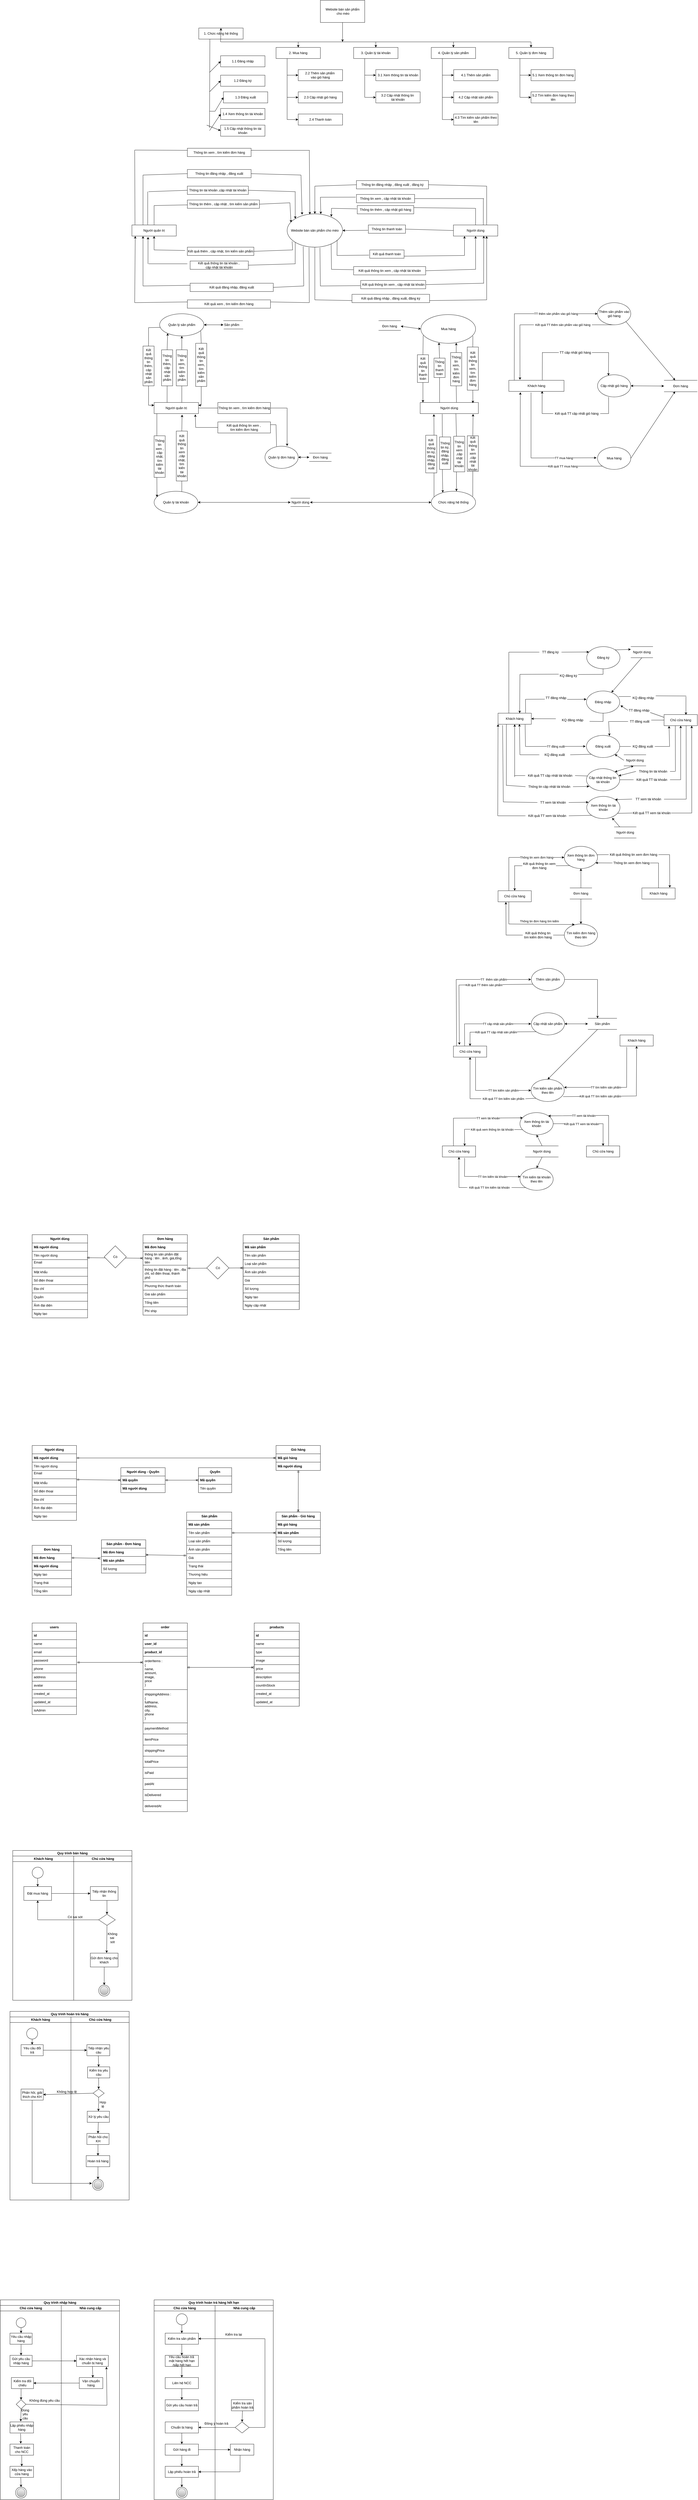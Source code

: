 <mxfile version="24.2.5" type="github">
  <diagram id="C5RBs43oDa-KdzZeNtuy" name="Page-1">
    <mxGraphModel dx="2849" dy="-514" grid="1" gridSize="10" guides="1" tooltips="1" connect="1" arrows="1" fold="1" page="1" pageScale="1" pageWidth="827" pageHeight="1169" math="0" shadow="0">
      <root>
        <mxCell id="WIyWlLk6GJQsqaUBKTNV-0" />
        <mxCell id="WIyWlLk6GJQsqaUBKTNV-1" parent="WIyWlLk6GJQsqaUBKTNV-0" />
        <mxCell id="xHxmoFjbufYu5VJIdYqy-1" value="Website bán sản phẩm&#xa; cho mèo" style="rounded=0;whiteSpace=wrap;html=1;strokeColor=default;" parent="WIyWlLk6GJQsqaUBKTNV-1" vertex="1">
          <mxGeometry x="160" y="1190" width="160" height="80" as="geometry" />
        </mxCell>
        <mxCell id="xHxmoFjbufYu5VJIdYqy-4" value="3. Quản lý tài khoản" style="rounded=0;whiteSpace=wrap;html=1;strokeColor=default;" parent="WIyWlLk6GJQsqaUBKTNV-1" vertex="1">
          <mxGeometry x="280" y="1360" width="160" height="40" as="geometry" />
        </mxCell>
        <mxCell id="xHxmoFjbufYu5VJIdYqy-5" value="4. Quản lý sản phẩm" style="rounded=0;whiteSpace=wrap;html=1;strokeColor=default;" parent="WIyWlLk6GJQsqaUBKTNV-1" vertex="1">
          <mxGeometry x="560" y="1360" width="160" height="40" as="geometry" />
        </mxCell>
        <mxCell id="xHxmoFjbufYu5VJIdYqy-7" value="5. Quản lý đơn hàng" style="rounded=0;whiteSpace=wrap;html=1;strokeColor=default;" parent="WIyWlLk6GJQsqaUBKTNV-1" vertex="1">
          <mxGeometry x="840" y="1360" width="160" height="40" as="geometry" />
        </mxCell>
        <mxCell id="xHxmoFjbufYu5VJIdYqy-10" value="1. Chức năng hệ thống" style="rounded=0;whiteSpace=wrap;html=1;strokeColor=default;" parent="WIyWlLk6GJQsqaUBKTNV-1" vertex="1">
          <mxGeometry x="-278.75" y="1290" width="160" height="40" as="geometry" />
        </mxCell>
        <mxCell id="xHxmoFjbufYu5VJIdYqy-12" value="2. Mua hàng" style="rounded=0;whiteSpace=wrap;html=1;strokeColor=default;" parent="WIyWlLk6GJQsqaUBKTNV-1" vertex="1">
          <mxGeometry y="1360" width="160" height="40" as="geometry" />
        </mxCell>
        <mxCell id="xHxmoFjbufYu5VJIdYqy-15" value="1.1 Đăng nhập" style="rounded=0;whiteSpace=wrap;html=1;strokeColor=default;" parent="WIyWlLk6GJQsqaUBKTNV-1" vertex="1">
          <mxGeometry x="-200" y="1390" width="160" height="40" as="geometry" />
        </mxCell>
        <mxCell id="xHxmoFjbufYu5VJIdYqy-16" value="1.2 Đăng ký" style="rounded=0;whiteSpace=wrap;html=1;strokeColor=default;" parent="WIyWlLk6GJQsqaUBKTNV-1" vertex="1">
          <mxGeometry x="-200" y="1460" width="160" height="40" as="geometry" />
        </mxCell>
        <mxCell id="xHxmoFjbufYu5VJIdYqy-17" value="1.3 Đăng xuất" style="rounded=0;whiteSpace=wrap;html=1;strokeColor=default;" parent="WIyWlLk6GJQsqaUBKTNV-1" vertex="1">
          <mxGeometry x="-190" y="1520" width="160" height="40" as="geometry" />
        </mxCell>
        <mxCell id="xHxmoFjbufYu5VJIdYqy-19" value="2.2 Thêm sản phẩm&amp;nbsp;&lt;div&gt;vào giỏ hàng&lt;/div&gt;" style="rounded=0;whiteSpace=wrap;html=1;strokeColor=default;" parent="WIyWlLk6GJQsqaUBKTNV-1" vertex="1">
          <mxGeometry x="80" y="1440" width="160" height="40" as="geometry" />
        </mxCell>
        <mxCell id="xHxmoFjbufYu5VJIdYqy-20" value="2.3 Cập nhật giỏ hàng" style="rounded=0;whiteSpace=wrap;html=1;strokeColor=default;" parent="WIyWlLk6GJQsqaUBKTNV-1" vertex="1">
          <mxGeometry x="80" y="1520" width="160" height="40" as="geometry" />
        </mxCell>
        <mxCell id="xHxmoFjbufYu5VJIdYqy-23" value="3.1 Xem thông tin tài khoản" style="rounded=0;whiteSpace=wrap;html=1;strokeColor=default;" parent="WIyWlLk6GJQsqaUBKTNV-1" vertex="1">
          <mxGeometry x="360" y="1440" width="160" height="40" as="geometry" />
        </mxCell>
        <mxCell id="xHxmoFjbufYu5VJIdYqy-24" value="3.2 Cập nhật thông tin&amp;nbsp;&lt;div&gt;tài khoản&lt;/div&gt;" style="rounded=0;whiteSpace=wrap;html=1;strokeColor=default;" parent="WIyWlLk6GJQsqaUBKTNV-1" vertex="1">
          <mxGeometry x="360" y="1520" width="160" height="40" as="geometry" />
        </mxCell>
        <mxCell id="xHxmoFjbufYu5VJIdYqy-30" value="4.1 Thêm sản phẩm" style="rounded=0;whiteSpace=wrap;html=1;strokeColor=default;" parent="WIyWlLk6GJQsqaUBKTNV-1" vertex="1">
          <mxGeometry x="641" y="1440" width="160" height="40" as="geometry" />
        </mxCell>
        <mxCell id="xHxmoFjbufYu5VJIdYqy-31" value="4.2 Cập nhật sản phẩm" style="rounded=0;whiteSpace=wrap;html=1;strokeColor=default;" parent="WIyWlLk6GJQsqaUBKTNV-1" vertex="1">
          <mxGeometry x="641" y="1520" width="160" height="40" as="geometry" />
        </mxCell>
        <mxCell id="xHxmoFjbufYu5VJIdYqy-32" value="4.3 Tìm kiếm sản phẩm theo tên" style="rounded=0;whiteSpace=wrap;html=1;strokeColor=default;" parent="WIyWlLk6GJQsqaUBKTNV-1" vertex="1">
          <mxGeometry x="641" y="1600" width="160" height="40" as="geometry" />
        </mxCell>
        <mxCell id="xHxmoFjbufYu5VJIdYqy-34" value="5.1 Xem thông tin đơn hàng" style="rounded=0;whiteSpace=wrap;html=1;strokeColor=default;" parent="WIyWlLk6GJQsqaUBKTNV-1" vertex="1">
          <mxGeometry x="920" y="1440" width="159" height="40" as="geometry" />
        </mxCell>
        <mxCell id="xHxmoFjbufYu5VJIdYqy-35" value="5.2 Tìm kiếm đơn hàng theo tên" style="rounded=0;whiteSpace=wrap;html=1;strokeColor=default;" parent="WIyWlLk6GJQsqaUBKTNV-1" vertex="1">
          <mxGeometry x="920" y="1520" width="160" height="40" as="geometry" />
        </mxCell>
        <mxCell id="xHxmoFjbufYu5VJIdYqy-39" value="" style="endArrow=classic;html=1;rounded=0;exitX=0.5;exitY=1;exitDx=0;exitDy=0;strokeColor=default;" parent="WIyWlLk6GJQsqaUBKTNV-1" source="xHxmoFjbufYu5VJIdYqy-1" edge="1">
          <mxGeometry width="50" height="50" relative="1" as="geometry">
            <mxPoint x="160" y="1370" as="sourcePoint" />
            <mxPoint x="240" y="1340" as="targetPoint" />
          </mxGeometry>
        </mxCell>
        <mxCell id="xHxmoFjbufYu5VJIdYqy-44" value="" style="endArrow=none;html=1;rounded=0;strokeColor=default;" parent="WIyWlLk6GJQsqaUBKTNV-1" edge="1">
          <mxGeometry width="50" height="50" relative="1" as="geometry">
            <mxPoint x="-200" y="1340" as="sourcePoint" />
            <mxPoint x="360" y="1340" as="targetPoint" />
          </mxGeometry>
        </mxCell>
        <mxCell id="xHxmoFjbufYu5VJIdYqy-45" value="" style="endArrow=classic;html=1;rounded=0;entryX=0.5;entryY=0;entryDx=0;entryDy=0;strokeColor=default;" parent="WIyWlLk6GJQsqaUBKTNV-1" target="xHxmoFjbufYu5VJIdYqy-10" edge="1">
          <mxGeometry width="50" height="50" relative="1" as="geometry">
            <mxPoint x="-200" y="1340" as="sourcePoint" />
            <mxPoint x="-240" y="1320" as="targetPoint" />
          </mxGeometry>
        </mxCell>
        <mxCell id="xHxmoFjbufYu5VJIdYqy-48" value="" style="endArrow=classic;html=1;rounded=0;entryX=0.5;entryY=0;entryDx=0;entryDy=0;strokeColor=default;" parent="WIyWlLk6GJQsqaUBKTNV-1" target="xHxmoFjbufYu5VJIdYqy-12" edge="1">
          <mxGeometry width="50" height="50" relative="1" as="geometry">
            <mxPoint x="80" y="1340" as="sourcePoint" />
            <mxPoint x="-240" y="1320" as="targetPoint" />
          </mxGeometry>
        </mxCell>
        <mxCell id="xHxmoFjbufYu5VJIdYqy-50" value="" style="endArrow=none;html=1;rounded=0;strokeColor=default;" parent="WIyWlLk6GJQsqaUBKTNV-1" edge="1">
          <mxGeometry width="50" height="50" relative="1" as="geometry">
            <mxPoint x="360" y="1340" as="sourcePoint" />
            <mxPoint x="920" y="1340" as="targetPoint" />
          </mxGeometry>
        </mxCell>
        <mxCell id="xHxmoFjbufYu5VJIdYqy-51" value="" style="endArrow=classic;html=1;rounded=0;entryX=0.5;entryY=0;entryDx=0;entryDy=0;strokeColor=default;" parent="WIyWlLk6GJQsqaUBKTNV-1" target="xHxmoFjbufYu5VJIdYqy-4" edge="1">
          <mxGeometry width="50" height="50" relative="1" as="geometry">
            <mxPoint x="360" y="1340" as="sourcePoint" />
            <mxPoint x="780" y="1320" as="targetPoint" />
          </mxGeometry>
        </mxCell>
        <mxCell id="xHxmoFjbufYu5VJIdYqy-54" value="" style="endArrow=classic;html=1;rounded=0;entryX=0.5;entryY=0;entryDx=0;entryDy=0;strokeColor=default;" parent="WIyWlLk6GJQsqaUBKTNV-1" target="xHxmoFjbufYu5VJIdYqy-5" edge="1">
          <mxGeometry width="50" height="50" relative="1" as="geometry">
            <mxPoint x="640" y="1340" as="sourcePoint" />
            <mxPoint x="780" y="1320" as="targetPoint" />
          </mxGeometry>
        </mxCell>
        <mxCell id="xHxmoFjbufYu5VJIdYqy-55" value="" style="endArrow=classic;html=1;rounded=0;entryX=0.5;entryY=0;entryDx=0;entryDy=0;strokeColor=default;" parent="WIyWlLk6GJQsqaUBKTNV-1" target="xHxmoFjbufYu5VJIdYqy-7" edge="1">
          <mxGeometry width="50" height="50" relative="1" as="geometry">
            <mxPoint x="920" y="1340" as="sourcePoint" />
            <mxPoint x="780" y="1320" as="targetPoint" />
          </mxGeometry>
        </mxCell>
        <mxCell id="xHxmoFjbufYu5VJIdYqy-57" value="" style="endArrow=none;html=1;rounded=0;strokeColor=default;exitX=0.25;exitY=1;exitDx=0;exitDy=0;" parent="WIyWlLk6GJQsqaUBKTNV-1" source="xHxmoFjbufYu5VJIdYqy-10" edge="1">
          <mxGeometry width="50" height="50" relative="1" as="geometry">
            <mxPoint x="-620" y="1440" as="sourcePoint" />
            <mxPoint x="-240" y="1650" as="targetPoint" />
          </mxGeometry>
        </mxCell>
        <mxCell id="xHxmoFjbufYu5VJIdYqy-58" value="" style="endArrow=classic;html=1;rounded=0;entryX=0;entryY=0.5;entryDx=0;entryDy=0;strokeColor=default;" parent="WIyWlLk6GJQsqaUBKTNV-1" target="xHxmoFjbufYu5VJIdYqy-15" edge="1">
          <mxGeometry width="50" height="50" relative="1" as="geometry">
            <mxPoint x="-240" y="1450" as="sourcePoint" />
            <mxPoint x="-450" y="1470" as="targetPoint" />
          </mxGeometry>
        </mxCell>
        <mxCell id="xHxmoFjbufYu5VJIdYqy-59" value="" style="endArrow=classic;html=1;rounded=0;entryX=0;entryY=0.5;entryDx=0;entryDy=0;strokeColor=default;" parent="WIyWlLk6GJQsqaUBKTNV-1" target="xHxmoFjbufYu5VJIdYqy-16" edge="1">
          <mxGeometry width="50" height="50" relative="1" as="geometry">
            <mxPoint x="-240" y="1520" as="sourcePoint" />
            <mxPoint x="-450" y="1470" as="targetPoint" />
          </mxGeometry>
        </mxCell>
        <mxCell id="xHxmoFjbufYu5VJIdYqy-60" value="" style="endArrow=classic;html=1;rounded=0;entryX=0;entryY=0.5;entryDx=0;entryDy=0;strokeColor=default;" parent="WIyWlLk6GJQsqaUBKTNV-1" target="xHxmoFjbufYu5VJIdYqy-17" edge="1">
          <mxGeometry width="50" height="50" relative="1" as="geometry">
            <mxPoint x="-240" y="1590" as="sourcePoint" />
            <mxPoint x="-450" y="1470" as="targetPoint" />
            <Array as="points">
              <mxPoint x="-220" y="1590" />
            </Array>
          </mxGeometry>
        </mxCell>
        <mxCell id="xHxmoFjbufYu5VJIdYqy-68" value="" style="endArrow=none;html=1;rounded=0;entryX=0.25;entryY=1;entryDx=0;entryDy=0;strokeColor=default;" parent="WIyWlLk6GJQsqaUBKTNV-1" target="xHxmoFjbufYu5VJIdYqy-12" edge="1">
          <mxGeometry width="50" height="50" relative="1" as="geometry">
            <mxPoint x="40" y="1620" as="sourcePoint" />
            <mxPoint x="98.72" y="1440.08" as="targetPoint" />
          </mxGeometry>
        </mxCell>
        <mxCell id="xHxmoFjbufYu5VJIdYqy-70" value="" style="endArrow=classic;html=1;rounded=0;entryX=0;entryY=0.5;entryDx=0;entryDy=0;strokeColor=default;" parent="WIyWlLk6GJQsqaUBKTNV-1" target="xHxmoFjbufYu5VJIdYqy-19" edge="1">
          <mxGeometry width="50" height="50" relative="1" as="geometry">
            <mxPoint x="40" y="1460" as="sourcePoint" />
            <mxPoint x="30" y="1520" as="targetPoint" />
          </mxGeometry>
        </mxCell>
        <mxCell id="xHxmoFjbufYu5VJIdYqy-71" value="" style="endArrow=classic;html=1;rounded=0;entryX=0;entryY=0.5;entryDx=0;entryDy=0;strokeColor=default;" parent="WIyWlLk6GJQsqaUBKTNV-1" target="xHxmoFjbufYu5VJIdYqy-20" edge="1">
          <mxGeometry width="50" height="50" relative="1" as="geometry">
            <mxPoint x="40" y="1540" as="sourcePoint" />
            <mxPoint x="30" y="1520" as="targetPoint" />
          </mxGeometry>
        </mxCell>
        <mxCell id="xHxmoFjbufYu5VJIdYqy-72" value="" style="endArrow=none;html=1;rounded=0;entryX=0.25;entryY=1;entryDx=0;entryDy=0;strokeColor=default;" parent="WIyWlLk6GJQsqaUBKTNV-1" target="xHxmoFjbufYu5VJIdYqy-4" edge="1">
          <mxGeometry width="50" height="50" relative="1" as="geometry">
            <mxPoint x="320" y="1540" as="sourcePoint" />
            <mxPoint x="315" y="1500" as="targetPoint" />
          </mxGeometry>
        </mxCell>
        <mxCell id="xHxmoFjbufYu5VJIdYqy-73" value="" style="endArrow=classic;html=1;rounded=0;entryX=0;entryY=0.5;entryDx=0;entryDy=0;strokeColor=default;" parent="WIyWlLk6GJQsqaUBKTNV-1" target="xHxmoFjbufYu5VJIdYqy-24" edge="1">
          <mxGeometry width="50" height="50" relative="1" as="geometry">
            <mxPoint x="320" y="1540" as="sourcePoint" />
            <mxPoint x="330" y="1540" as="targetPoint" />
          </mxGeometry>
        </mxCell>
        <mxCell id="xHxmoFjbufYu5VJIdYqy-74" value="" style="endArrow=classic;html=1;rounded=0;entryX=0;entryY=0.5;entryDx=0;entryDy=0;strokeColor=default;" parent="WIyWlLk6GJQsqaUBKTNV-1" target="xHxmoFjbufYu5VJIdYqy-23" edge="1">
          <mxGeometry width="50" height="50" relative="1" as="geometry">
            <mxPoint x="320" y="1460" as="sourcePoint" />
            <mxPoint x="330" y="1540" as="targetPoint" />
          </mxGeometry>
        </mxCell>
        <mxCell id="xHxmoFjbufYu5VJIdYqy-80" value="" style="endArrow=none;html=1;rounded=0;exitX=0.25;exitY=1;exitDx=0;exitDy=0;strokeColor=default;" parent="WIyWlLk6GJQsqaUBKTNV-1" source="xHxmoFjbufYu5VJIdYqy-5" edge="1">
          <mxGeometry width="50" height="50" relative="1" as="geometry">
            <mxPoint x="880" y="1490" as="sourcePoint" />
            <mxPoint x="600" y="1620" as="targetPoint" />
          </mxGeometry>
        </mxCell>
        <mxCell id="xHxmoFjbufYu5VJIdYqy-82" value="" style="endArrow=classic;html=1;rounded=0;entryX=0;entryY=0.5;entryDx=0;entryDy=0;strokeColor=default;" parent="WIyWlLk6GJQsqaUBKTNV-1" target="xHxmoFjbufYu5VJIdYqy-32" edge="1">
          <mxGeometry width="50" height="50" relative="1" as="geometry">
            <mxPoint x="600" y="1620" as="sourcePoint" />
            <mxPoint x="930" y="1710" as="targetPoint" />
          </mxGeometry>
        </mxCell>
        <mxCell id="xHxmoFjbufYu5VJIdYqy-83" value="" style="endArrow=classic;html=1;rounded=0;entryX=0;entryY=0.5;entryDx=0;entryDy=0;strokeColor=default;" parent="WIyWlLk6GJQsqaUBKTNV-1" target="xHxmoFjbufYu5VJIdYqy-30" edge="1">
          <mxGeometry width="50" height="50" relative="1" as="geometry">
            <mxPoint x="600" y="1460" as="sourcePoint" />
            <mxPoint x="930" y="1530" as="targetPoint" />
          </mxGeometry>
        </mxCell>
        <mxCell id="xHxmoFjbufYu5VJIdYqy-84" value="" style="endArrow=classic;html=1;rounded=0;entryX=0;entryY=0.5;entryDx=0;entryDy=0;strokeColor=default;" parent="WIyWlLk6GJQsqaUBKTNV-1" target="xHxmoFjbufYu5VJIdYqy-31" edge="1">
          <mxGeometry width="50" height="50" relative="1" as="geometry">
            <mxPoint x="600" y="1540" as="sourcePoint" />
            <mxPoint x="930" y="1530" as="targetPoint" />
          </mxGeometry>
        </mxCell>
        <mxCell id="xHxmoFjbufYu5VJIdYqy-85" value="" style="endArrow=none;html=1;rounded=0;exitX=0.25;exitY=1;exitDx=0;exitDy=0;strokeColor=default;" parent="WIyWlLk6GJQsqaUBKTNV-1" source="xHxmoFjbufYu5VJIdYqy-7" edge="1">
          <mxGeometry width="50" height="50" relative="1" as="geometry">
            <mxPoint x="1130" y="1500" as="sourcePoint" />
            <mxPoint x="880" y="1540" as="targetPoint" />
          </mxGeometry>
        </mxCell>
        <mxCell id="xHxmoFjbufYu5VJIdYqy-86" value="" style="endArrow=classic;html=1;rounded=0;entryX=0;entryY=0.5;entryDx=0;entryDy=0;strokeColor=default;" parent="WIyWlLk6GJQsqaUBKTNV-1" target="xHxmoFjbufYu5VJIdYqy-35" edge="1">
          <mxGeometry width="50" height="50" relative="1" as="geometry">
            <mxPoint x="880" y="1540" as="sourcePoint" />
            <mxPoint x="1180" y="1540" as="targetPoint" />
          </mxGeometry>
        </mxCell>
        <mxCell id="xHxmoFjbufYu5VJIdYqy-87" value="" style="endArrow=classic;html=1;rounded=0;entryX=0;entryY=0.5;entryDx=0;entryDy=0;strokeColor=default;" parent="WIyWlLk6GJQsqaUBKTNV-1" target="xHxmoFjbufYu5VJIdYqy-34" edge="1">
          <mxGeometry width="50" height="50" relative="1" as="geometry">
            <mxPoint x="880" y="1460" as="sourcePoint" />
            <mxPoint x="1080" y="1500" as="targetPoint" />
          </mxGeometry>
        </mxCell>
        <mxCell id="jqVSA10DXYwFzxkQNMTz-4" value="Website bán sản phẩm cho mèo" style="ellipse;whiteSpace=wrap;html=1;strokeColor=default;" parent="WIyWlLk6GJQsqaUBKTNV-1" vertex="1">
          <mxGeometry x="40" y="1960" width="200" height="120" as="geometry" />
        </mxCell>
        <mxCell id="jqVSA10DXYwFzxkQNMTz-5" value="Người quản trị" style="rounded=0;whiteSpace=wrap;html=1;strokeColor=default;" parent="WIyWlLk6GJQsqaUBKTNV-1" vertex="1">
          <mxGeometry x="-520" y="2000" width="160" height="40" as="geometry" />
        </mxCell>
        <mxCell id="jqVSA10DXYwFzxkQNMTz-7" value="Người dùng" style="rounded=0;whiteSpace=wrap;html=1;strokeColor=default;" parent="WIyWlLk6GJQsqaUBKTNV-1" vertex="1">
          <mxGeometry x="640" y="2000" width="160" height="40" as="geometry" />
        </mxCell>
        <mxCell id="jqVSA10DXYwFzxkQNMTz-9" value="Thông tin đăng nhập , đăng xuất , đăng ký" style="text;html=1;strokeColor=default;fillColor=none;align=center;verticalAlign=middle;whiteSpace=wrap;rounded=0;" parent="WIyWlLk6GJQsqaUBKTNV-1" vertex="1">
          <mxGeometry x="290" y="1840" width="260" height="30" as="geometry" />
        </mxCell>
        <mxCell id="jqVSA10DXYwFzxkQNMTz-12" value="Kết quả thông tin xem , cập nhật tài khoản" style="text;html=1;strokeColor=default;fillColor=none;align=center;verticalAlign=middle;whiteSpace=wrap;rounded=0;" parent="WIyWlLk6GJQsqaUBKTNV-1" vertex="1">
          <mxGeometry x="280" y="2150" width="260" height="30" as="geometry" />
        </mxCell>
        <mxCell id="jqVSA10DXYwFzxkQNMTz-13" value="Kết quả thông tin xem , cập nhật tài khoản" style="text;html=1;strokeColor=default;fillColor=none;align=center;verticalAlign=middle;whiteSpace=wrap;rounded=0;" parent="WIyWlLk6GJQsqaUBKTNV-1" vertex="1">
          <mxGeometry x="305.5" y="2200" width="234.5" height="30" as="geometry" />
        </mxCell>
        <mxCell id="jqVSA10DXYwFzxkQNMTz-14" value="Thông tin đăng nhập , đăng xuất" style="text;html=1;strokeColor=default;fillColor=none;align=center;verticalAlign=middle;whiteSpace=wrap;rounded=0;" parent="WIyWlLk6GJQsqaUBKTNV-1" vertex="1">
          <mxGeometry x="-320" y="1800" width="230" height="30" as="geometry" />
        </mxCell>
        <mxCell id="jqVSA10DXYwFzxkQNMTz-15" value="Thông tin tài khoản ,cập nhật tài khoản" style="text;html=1;strokeColor=default;fillColor=none;align=center;verticalAlign=middle;whiteSpace=wrap;rounded=0;" parent="WIyWlLk6GJQsqaUBKTNV-1" vertex="1">
          <mxGeometry x="-320" y="1860" width="220" height="30" as="geometry" />
        </mxCell>
        <mxCell id="jqVSA10DXYwFzxkQNMTz-16" value="Thông tin thêm , cập nhật , tìm kiếm sản phẩm" style="text;html=1;strokeColor=default;fillColor=none;align=center;verticalAlign=middle;whiteSpace=wrap;rounded=0;" parent="WIyWlLk6GJQsqaUBKTNV-1" vertex="1">
          <mxGeometry x="-320" y="1910" width="260" height="30" as="geometry" />
        </mxCell>
        <mxCell id="jqVSA10DXYwFzxkQNMTz-17" value="Kết quả thêm , cập nhật, tìm kiếm sản phẩm" style="text;html=1;strokeColor=default;fillColor=none;align=center;verticalAlign=middle;whiteSpace=wrap;rounded=0;" parent="WIyWlLk6GJQsqaUBKTNV-1" vertex="1">
          <mxGeometry x="-320" y="2080" width="240" height="30" as="geometry" />
        </mxCell>
        <mxCell id="jqVSA10DXYwFzxkQNMTz-18" value="Kết quả thông tin tài khoản ,&amp;nbsp;&lt;div&gt;cập nhật tài khoản&lt;/div&gt;" style="text;html=1;strokeColor=default;fillColor=none;align=center;verticalAlign=middle;whiteSpace=wrap;rounded=0;" parent="WIyWlLk6GJQsqaUBKTNV-1" vertex="1">
          <mxGeometry x="-310" y="2130" width="210" height="30" as="geometry" />
        </mxCell>
        <mxCell id="jqVSA10DXYwFzxkQNMTz-19" value="Kết quả đăng nhập, đăng xuất" style="text;html=1;strokeColor=default;fillColor=none;align=center;verticalAlign=middle;whiteSpace=wrap;rounded=0;" parent="WIyWlLk6GJQsqaUBKTNV-1" vertex="1">
          <mxGeometry x="-310" y="2210" width="300" height="30" as="geometry" />
        </mxCell>
        <mxCell id="jqVSA10DXYwFzxkQNMTz-20" value="" style="endArrow=none;html=1;rounded=0;exitX=0.5;exitY=0;exitDx=0;exitDy=0;strokeColor=default;" parent="WIyWlLk6GJQsqaUBKTNV-1" source="jqVSA10DXYwFzxkQNMTz-5" edge="1">
          <mxGeometry width="50" height="50" relative="1" as="geometry">
            <mxPoint x="80" y="2040" as="sourcePoint" />
            <mxPoint x="-440" y="1930" as="targetPoint" />
          </mxGeometry>
        </mxCell>
        <mxCell id="jqVSA10DXYwFzxkQNMTz-21" value="" style="endArrow=none;html=1;rounded=0;strokeColor=default;" parent="WIyWlLk6GJQsqaUBKTNV-1" target="jqVSA10DXYwFzxkQNMTz-16" edge="1">
          <mxGeometry width="50" height="50" relative="1" as="geometry">
            <mxPoint x="-440" y="1930" as="sourcePoint" />
            <mxPoint x="-320" y="1933" as="targetPoint" />
          </mxGeometry>
        </mxCell>
        <mxCell id="jqVSA10DXYwFzxkQNMTz-22" value="" style="endArrow=none;html=1;rounded=0;exitX=1;exitY=0.5;exitDx=0;exitDy=0;strokeColor=default;" parent="WIyWlLk6GJQsqaUBKTNV-1" source="jqVSA10DXYwFzxkQNMTz-16" edge="1">
          <mxGeometry width="50" height="50" relative="1" as="geometry">
            <mxPoint x="80" y="2040" as="sourcePoint" />
            <mxPoint x="50" y="1920" as="targetPoint" />
          </mxGeometry>
        </mxCell>
        <mxCell id="jqVSA10DXYwFzxkQNMTz-23" value="" style="endArrow=classic;html=1;rounded=0;entryX=0.07;entryY=0.258;entryDx=0;entryDy=0;entryPerimeter=0;strokeColor=default;" parent="WIyWlLk6GJQsqaUBKTNV-1" target="jqVSA10DXYwFzxkQNMTz-4" edge="1">
          <mxGeometry width="50" height="50" relative="1" as="geometry">
            <mxPoint x="50" y="1920" as="sourcePoint" />
            <mxPoint x="120" y="1960" as="targetPoint" />
          </mxGeometry>
        </mxCell>
        <mxCell id="jqVSA10DXYwFzxkQNMTz-24" value="" style="endArrow=none;html=1;rounded=0;exitX=0.356;exitY=-0.025;exitDx=0;exitDy=0;exitPerimeter=0;strokeColor=default;" parent="WIyWlLk6GJQsqaUBKTNV-1" source="jqVSA10DXYwFzxkQNMTz-5" edge="1">
          <mxGeometry width="50" height="50" relative="1" as="geometry">
            <mxPoint x="80" y="2040" as="sourcePoint" />
            <mxPoint x="-463" y="1880" as="targetPoint" />
          </mxGeometry>
        </mxCell>
        <mxCell id="jqVSA10DXYwFzxkQNMTz-25" value="" style="endArrow=none;html=1;rounded=0;entryX=0;entryY=0.5;entryDx=0;entryDy=0;strokeColor=default;" parent="WIyWlLk6GJQsqaUBKTNV-1" target="jqVSA10DXYwFzxkQNMTz-15" edge="1">
          <mxGeometry width="50" height="50" relative="1" as="geometry">
            <mxPoint x="-460" y="1880" as="sourcePoint" />
            <mxPoint x="130" y="1990" as="targetPoint" />
          </mxGeometry>
        </mxCell>
        <mxCell id="jqVSA10DXYwFzxkQNMTz-26" value="" style="endArrow=none;html=1;rounded=0;exitX=1;exitY=0.5;exitDx=0;exitDy=0;strokeColor=default;" parent="WIyWlLk6GJQsqaUBKTNV-1" source="jqVSA10DXYwFzxkQNMTz-15" edge="1">
          <mxGeometry width="50" height="50" relative="1" as="geometry">
            <mxPoint x="80" y="2040" as="sourcePoint" />
            <mxPoint x="70" y="1880" as="targetPoint" />
          </mxGeometry>
        </mxCell>
        <mxCell id="jqVSA10DXYwFzxkQNMTz-27" value="" style="endArrow=classic;html=1;rounded=0;entryX=0;entryY=0;entryDx=0;entryDy=0;strokeColor=default;" parent="WIyWlLk6GJQsqaUBKTNV-1" target="jqVSA10DXYwFzxkQNMTz-4" edge="1">
          <mxGeometry width="50" height="50" relative="1" as="geometry">
            <mxPoint x="69" y="1880" as="sourcePoint" />
            <mxPoint x="130" y="1990" as="targetPoint" />
          </mxGeometry>
        </mxCell>
        <mxCell id="jqVSA10DXYwFzxkQNMTz-28" value="" style="endArrow=none;html=1;rounded=0;exitX=0.25;exitY=0;exitDx=0;exitDy=0;strokeColor=default;" parent="WIyWlLk6GJQsqaUBKTNV-1" source="jqVSA10DXYwFzxkQNMTz-5" edge="1">
          <mxGeometry width="50" height="50" relative="1" as="geometry">
            <mxPoint x="80" y="2040" as="sourcePoint" />
            <mxPoint x="-480" y="1820" as="targetPoint" />
          </mxGeometry>
        </mxCell>
        <mxCell id="jqVSA10DXYwFzxkQNMTz-29" value="" style="endArrow=none;html=1;rounded=0;entryX=0;entryY=0.5;entryDx=0;entryDy=0;strokeColor=default;" parent="WIyWlLk6GJQsqaUBKTNV-1" target="jqVSA10DXYwFzxkQNMTz-14" edge="1">
          <mxGeometry width="50" height="50" relative="1" as="geometry">
            <mxPoint x="-480" y="1820" as="sourcePoint" />
            <mxPoint x="130" y="1990" as="targetPoint" />
          </mxGeometry>
        </mxCell>
        <mxCell id="jqVSA10DXYwFzxkQNMTz-30" value="" style="endArrow=none;html=1;rounded=0;exitX=1;exitY=0.5;exitDx=0;exitDy=0;strokeColor=default;" parent="WIyWlLk6GJQsqaUBKTNV-1" source="jqVSA10DXYwFzxkQNMTz-14" edge="1">
          <mxGeometry width="50" height="50" relative="1" as="geometry">
            <mxPoint x="80" y="2040" as="sourcePoint" />
            <mxPoint x="90" y="1820" as="targetPoint" />
          </mxGeometry>
        </mxCell>
        <mxCell id="jqVSA10DXYwFzxkQNMTz-31" value="" style="endArrow=classic;html=1;rounded=0;entryX=0.27;entryY=0.025;entryDx=0;entryDy=0;entryPerimeter=0;strokeColor=default;" parent="WIyWlLk6GJQsqaUBKTNV-1" target="jqVSA10DXYwFzxkQNMTz-4" edge="1">
          <mxGeometry width="50" height="50" relative="1" as="geometry">
            <mxPoint x="90" y="1820" as="sourcePoint" />
            <mxPoint x="130" y="1990" as="targetPoint" />
          </mxGeometry>
        </mxCell>
        <mxCell id="jqVSA10DXYwFzxkQNMTz-33" value="" style="endArrow=none;html=1;rounded=0;entryX=-0.035;entryY=0.4;entryDx=0;entryDy=0;entryPerimeter=0;strokeColor=default;" parent="WIyWlLk6GJQsqaUBKTNV-1" target="jqVSA10DXYwFzxkQNMTz-17" edge="1">
          <mxGeometry width="50" height="50" relative="1" as="geometry">
            <mxPoint x="-440" y="2090" as="sourcePoint" />
            <mxPoint x="130" y="1990" as="targetPoint" />
          </mxGeometry>
        </mxCell>
        <mxCell id="jqVSA10DXYwFzxkQNMTz-35" value="" style="endArrow=none;html=1;rounded=0;strokeColor=default;" parent="WIyWlLk6GJQsqaUBKTNV-1" edge="1">
          <mxGeometry width="50" height="50" relative="1" as="geometry">
            <mxPoint x="-460" y="2140" as="sourcePoint" />
            <mxPoint x="-320" y="2140" as="targetPoint" />
          </mxGeometry>
        </mxCell>
        <mxCell id="jqVSA10DXYwFzxkQNMTz-37" value="" style="endArrow=none;html=1;rounded=0;entryX=0;entryY=0.25;entryDx=0;entryDy=0;strokeColor=default;" parent="WIyWlLk6GJQsqaUBKTNV-1" target="jqVSA10DXYwFzxkQNMTz-19" edge="1">
          <mxGeometry width="50" height="50" relative="1" as="geometry">
            <mxPoint x="-480" y="2220" as="sourcePoint" />
            <mxPoint x="130" y="1990" as="targetPoint" />
          </mxGeometry>
        </mxCell>
        <mxCell id="jqVSA10DXYwFzxkQNMTz-38" value="" style="endArrow=none;html=1;rounded=0;exitX=1;exitY=0.5;exitDx=0;exitDy=0;strokeColor=default;" parent="WIyWlLk6GJQsqaUBKTNV-1" source="jqVSA10DXYwFzxkQNMTz-17" edge="1">
          <mxGeometry width="50" height="50" relative="1" as="geometry">
            <mxPoint x="80" y="2040" as="sourcePoint" />
            <mxPoint x="60" y="2090" as="targetPoint" />
          </mxGeometry>
        </mxCell>
        <mxCell id="jqVSA10DXYwFzxkQNMTz-39" value="" style="endArrow=none;html=1;rounded=0;exitX=1;exitY=0.5;exitDx=0;exitDy=0;strokeColor=default;" parent="WIyWlLk6GJQsqaUBKTNV-1" source="jqVSA10DXYwFzxkQNMTz-18" edge="1">
          <mxGeometry width="50" height="50" relative="1" as="geometry">
            <mxPoint x="80" y="2040" as="sourcePoint" />
            <mxPoint x="70" y="2140" as="targetPoint" />
          </mxGeometry>
        </mxCell>
        <mxCell id="jqVSA10DXYwFzxkQNMTz-40" value="" style="endArrow=none;html=1;rounded=0;exitX=1;exitY=0.5;exitDx=0;exitDy=0;strokeColor=default;" parent="WIyWlLk6GJQsqaUBKTNV-1" source="jqVSA10DXYwFzxkQNMTz-19" edge="1">
          <mxGeometry width="50" height="50" relative="1" as="geometry">
            <mxPoint x="80" y="2040" as="sourcePoint" />
            <mxPoint x="100" y="2220" as="targetPoint" />
          </mxGeometry>
        </mxCell>
        <mxCell id="jqVSA10DXYwFzxkQNMTz-45" value="" style="endArrow=none;html=1;rounded=0;entryX=0;entryY=0.5;entryDx=0;entryDy=0;strokeColor=default;" parent="WIyWlLk6GJQsqaUBKTNV-1" target="jqVSA10DXYwFzxkQNMTz-9" edge="1">
          <mxGeometry width="50" height="50" relative="1" as="geometry">
            <mxPoint x="140" y="1860" as="sourcePoint" />
            <mxPoint x="130" y="1990" as="targetPoint" />
          </mxGeometry>
        </mxCell>
        <mxCell id="jqVSA10DXYwFzxkQNMTz-47" value="" style="endArrow=none;html=1;rounded=0;exitX=-0.004;exitY=0.377;exitDx=0;exitDy=0;strokeColor=default;exitPerimeter=0;" parent="WIyWlLk6GJQsqaUBKTNV-1" source="jqVSA10DXYwFzxkQNMTz-12" edge="1">
          <mxGeometry width="50" height="50" relative="1" as="geometry">
            <mxPoint x="80" y="2040" as="sourcePoint" />
            <mxPoint x="200" y="2160" as="targetPoint" />
          </mxGeometry>
        </mxCell>
        <mxCell id="jqVSA10DXYwFzxkQNMTz-48" value="" style="endArrow=none;html=1;rounded=0;entryX=-0.006;entryY=0.623;entryDx=0;entryDy=0;entryPerimeter=0;strokeColor=default;" parent="WIyWlLk6GJQsqaUBKTNV-1" target="jqVSA10DXYwFzxkQNMTz-13" edge="1">
          <mxGeometry width="50" height="50" relative="1" as="geometry">
            <mxPoint x="160" y="2220" as="sourcePoint" />
            <mxPoint x="130" y="1990" as="targetPoint" />
          </mxGeometry>
        </mxCell>
        <mxCell id="jqVSA10DXYwFzxkQNMTz-49" value="" style="endArrow=none;html=1;rounded=0;entryX=1;entryY=0.5;entryDx=0;entryDy=0;strokeColor=default;" parent="WIyWlLk6GJQsqaUBKTNV-1" target="jqVSA10DXYwFzxkQNMTz-9" edge="1">
          <mxGeometry width="50" height="50" relative="1" as="geometry">
            <mxPoint x="760" y="1860" as="sourcePoint" />
            <mxPoint x="130" y="1990" as="targetPoint" />
          </mxGeometry>
        </mxCell>
        <mxCell id="jqVSA10DXYwFzxkQNMTz-50" value="" style="endArrow=none;html=1;rounded=0;entryX=0.75;entryY=0;entryDx=0;entryDy=0;strokeColor=default;" parent="WIyWlLk6GJQsqaUBKTNV-1" target="jqVSA10DXYwFzxkQNMTz-7" edge="1">
          <mxGeometry width="50" height="50" relative="1" as="geometry">
            <mxPoint x="760" y="1860" as="sourcePoint" />
            <mxPoint x="130" y="1990" as="targetPoint" />
          </mxGeometry>
        </mxCell>
        <mxCell id="jqVSA10DXYwFzxkQNMTz-57" value="" style="endArrow=classic;html=1;rounded=0;entryX=0.5;entryY=0;entryDx=0;entryDy=0;strokeColor=default;" parent="WIyWlLk6GJQsqaUBKTNV-1" target="jqVSA10DXYwFzxkQNMTz-4" edge="1">
          <mxGeometry width="50" height="50" relative="1" as="geometry">
            <mxPoint x="140" y="1860" as="sourcePoint" />
            <mxPoint x="130" y="1990" as="targetPoint" />
          </mxGeometry>
        </mxCell>
        <mxCell id="jqVSA10DXYwFzxkQNMTz-61" value="" style="endArrow=none;html=1;rounded=0;entryX=1;entryY=0.5;entryDx=0;entryDy=0;strokeColor=default;" parent="WIyWlLk6GJQsqaUBKTNV-1" target="jqVSA10DXYwFzxkQNMTz-12" edge="1">
          <mxGeometry width="50" height="50" relative="1" as="geometry">
            <mxPoint x="720" y="2160" as="sourcePoint" />
            <mxPoint x="130" y="1990" as="targetPoint" />
          </mxGeometry>
        </mxCell>
        <mxCell id="jqVSA10DXYwFzxkQNMTz-62" value="" style="endArrow=none;html=1;rounded=0;entryX=1;entryY=0.5;entryDx=0;entryDy=0;strokeColor=default;" parent="WIyWlLk6GJQsqaUBKTNV-1" target="jqVSA10DXYwFzxkQNMTz-13" edge="1">
          <mxGeometry width="50" height="50" relative="1" as="geometry">
            <mxPoint x="750" y="2210" as="sourcePoint" />
            <mxPoint x="130" y="1990" as="targetPoint" />
          </mxGeometry>
        </mxCell>
        <mxCell id="jqVSA10DXYwFzxkQNMTz-65" value="Chức năng hệ thống" style="ellipse;whiteSpace=wrap;html=1;strokeColor=default;" parent="WIyWlLk6GJQsqaUBKTNV-1" vertex="1">
          <mxGeometry x="560" y="2960" width="160" height="80" as="geometry" />
        </mxCell>
        <mxCell id="jqVSA10DXYwFzxkQNMTz-68" value="Mua hàng" style="ellipse;whiteSpace=wrap;html=1;strokeColor=default;" parent="WIyWlLk6GJQsqaUBKTNV-1" vertex="1">
          <mxGeometry x="522.5" y="2323.14" width="197.5" height="103.43" as="geometry" />
        </mxCell>
        <mxCell id="jqVSA10DXYwFzxkQNMTz-69" value="Người quản trị" style="rounded=0;whiteSpace=wrap;html=1;strokeColor=default;" parent="WIyWlLk6GJQsqaUBKTNV-1" vertex="1">
          <mxGeometry x="-440" y="2640" width="160" height="40" as="geometry" />
        </mxCell>
        <mxCell id="jqVSA10DXYwFzxkQNMTz-70" value="Người dùng" style="rounded=0;whiteSpace=wrap;html=1;strokeColor=default;" parent="WIyWlLk6GJQsqaUBKTNV-1" vertex="1">
          <mxGeometry x="520" y="2640" width="210" height="40" as="geometry" />
        </mxCell>
        <mxCell id="jqVSA10DXYwFzxkQNMTz-71" value="Quản lý tài khoản" style="ellipse;whiteSpace=wrap;html=1;strokeColor=default;" parent="WIyWlLk6GJQsqaUBKTNV-1" vertex="1">
          <mxGeometry x="-440" y="2960" width="158" height="80" as="geometry" />
        </mxCell>
        <mxCell id="jqVSA10DXYwFzxkQNMTz-73" value="Quản lý đơn hàng" style="ellipse;whiteSpace=wrap;html=1;strokeColor=default;" parent="WIyWlLk6GJQsqaUBKTNV-1" vertex="1">
          <mxGeometry x="-40" y="2797.5" width="120" height="80" as="geometry" />
        </mxCell>
        <mxCell id="jqVSA10DXYwFzxkQNMTz-74" value="Quản lý sản phẩm" style="ellipse;whiteSpace=wrap;html=1;strokeColor=default;" parent="WIyWlLk6GJQsqaUBKTNV-1" vertex="1">
          <mxGeometry x="-420" y="2320" width="160" height="80" as="geometry" />
        </mxCell>
        <mxCell id="jqVSA10DXYwFzxkQNMTz-79" value="Thông tin xem , cập nhật, tìm kiếm tài khoản" style="text;html=1;strokeColor=default;fillColor=none;align=center;verticalAlign=middle;whiteSpace=wrap;rounded=0;" parent="WIyWlLk6GJQsqaUBKTNV-1" vertex="1">
          <mxGeometry x="-440" y="2760" width="40" height="150" as="geometry" />
        </mxCell>
        <mxCell id="jqVSA10DXYwFzxkQNMTz-80" value="Thông tin ký, đăng nhập, đăng xuất" style="text;html=1;strokeColor=default;fillColor=none;align=center;verticalAlign=middle;whiteSpace=wrap;rounded=0;" parent="WIyWlLk6GJQsqaUBKTNV-1" vertex="1">
          <mxGeometry x="590" y="2764.25" width="40" height="117" as="geometry" />
        </mxCell>
        <mxCell id="jqVSA10DXYwFzxkQNMTz-81" value="Thông tin xem ,cập nhật tài khoản" style="text;html=1;strokeColor=default;fillColor=none;align=center;verticalAlign=middle;whiteSpace=wrap;rounded=0;" parent="WIyWlLk6GJQsqaUBKTNV-1" vertex="1">
          <mxGeometry x="641" y="2761.75" width="40" height="128.25" as="geometry" />
        </mxCell>
        <mxCell id="jqVSA10DXYwFzxkQNMTz-102" value="" style="endArrow=none;html=1;rounded=0;entryX=1;entryY=1;entryDx=0;entryDy=0;exitX=0;exitY=1;exitDx=0;exitDy=0;strokeColor=default;" parent="WIyWlLk6GJQsqaUBKTNV-1" source="EGVxX4MbY_-xokejHmwN-1" target="EGVxX4MbY_-xokejHmwN-1" edge="1">
          <mxGeometry width="50" height="50" relative="1" as="geometry">
            <mxPoint x="60" y="3007.5" as="sourcePoint" />
            <mxPoint x="130" y="3007.5" as="targetPoint" />
          </mxGeometry>
        </mxCell>
        <mxCell id="jqVSA10DXYwFzxkQNMTz-104" value="" style="endArrow=classic;startArrow=classic;html=1;rounded=0;exitX=1;exitY=0.5;exitDx=0;exitDy=0;strokeColor=default;entryX=0;entryY=0.5;entryDx=0;entryDy=0;" parent="WIyWlLk6GJQsqaUBKTNV-1" source="jqVSA10DXYwFzxkQNMTz-71" target="EGVxX4MbY_-xokejHmwN-1" edge="1">
          <mxGeometry width="50" height="50" relative="1" as="geometry">
            <mxPoint x="-40" y="3080" as="sourcePoint" />
            <mxPoint x="30" y="2993" as="targetPoint" />
          </mxGeometry>
        </mxCell>
        <mxCell id="jqVSA10DXYwFzxkQNMTz-105" value="" style="endArrow=classic;startArrow=classic;html=1;rounded=0;exitX=0;exitY=0.5;exitDx=0;exitDy=0;entryX=1;entryY=0.5;entryDx=0;entryDy=0;strokeColor=default;" parent="WIyWlLk6GJQsqaUBKTNV-1" source="jqVSA10DXYwFzxkQNMTz-65" target="EGVxX4MbY_-xokejHmwN-1" edge="1">
          <mxGeometry width="50" height="50" relative="1" as="geometry">
            <mxPoint x="-40" y="3080" as="sourcePoint" />
            <mxPoint x="130" y="2992.5" as="targetPoint" />
          </mxGeometry>
        </mxCell>
        <mxCell id="jqVSA10DXYwFzxkQNMTz-106" value="" style="endArrow=none;html=1;rounded=0;entryX=0.379;entryY=1.038;entryDx=0;entryDy=0;exitX=0.25;exitY=0;exitDx=0;exitDy=0;strokeColor=default;entryPerimeter=0;" parent="WIyWlLk6GJQsqaUBKTNV-1" source="jqVSA10DXYwFzxkQNMTz-80" target="jqVSA10DXYwFzxkQNMTz-70" edge="1">
          <mxGeometry width="50" height="50" relative="1" as="geometry">
            <mxPoint x="180" y="3080" as="sourcePoint" />
            <mxPoint x="230" y="3030" as="targetPoint" />
          </mxGeometry>
        </mxCell>
        <mxCell id="jqVSA10DXYwFzxkQNMTz-107" value="" style="endArrow=classic;html=1;rounded=0;strokeColor=default;entryX=0.26;entryY=0.06;entryDx=0;entryDy=0;entryPerimeter=0;exitX=0.25;exitY=1;exitDx=0;exitDy=0;" parent="WIyWlLk6GJQsqaUBKTNV-1" target="jqVSA10DXYwFzxkQNMTz-65" edge="1" source="jqVSA10DXYwFzxkQNMTz-80">
          <mxGeometry width="50" height="50" relative="1" as="geometry">
            <mxPoint x="602" y="2890" as="sourcePoint" />
            <mxPoint x="640" y="2960" as="targetPoint" />
          </mxGeometry>
        </mxCell>
        <mxCell id="jqVSA10DXYwFzxkQNMTz-108" value="" style="endArrow=none;html=1;rounded=0;entryX=0.614;entryY=0.988;entryDx=0;entryDy=0;exitX=0.25;exitY=0;exitDx=0;exitDy=0;entryPerimeter=0;strokeColor=default;" parent="WIyWlLk6GJQsqaUBKTNV-1" source="jqVSA10DXYwFzxkQNMTz-81" target="jqVSA10DXYwFzxkQNMTz-70" edge="1">
          <mxGeometry width="50" height="50" relative="1" as="geometry">
            <mxPoint x="615" y="2824" as="sourcePoint" />
            <mxPoint x="610" y="2690" as="targetPoint" />
          </mxGeometry>
        </mxCell>
        <mxCell id="jqVSA10DXYwFzxkQNMTz-109" value="" style="endArrow=classic;html=1;rounded=0;exitX=0.25;exitY=1;exitDx=0;exitDy=0;strokeColor=default;" parent="WIyWlLk6GJQsqaUBKTNV-1" source="jqVSA10DXYwFzxkQNMTz-81" edge="1">
          <mxGeometry width="50" height="50" relative="1" as="geometry">
            <mxPoint x="615" y="2891" as="sourcePoint" />
            <mxPoint x="651" y="2960" as="targetPoint" />
          </mxGeometry>
        </mxCell>
        <mxCell id="jqVSA10DXYwFzxkQNMTz-111" value="" style="endArrow=none;html=1;rounded=0;entryX=1;entryY=1;entryDx=0;entryDy=0;exitX=0;exitY=1;exitDx=0;exitDy=0;strokeColor=default;" parent="WIyWlLk6GJQsqaUBKTNV-1" source="EGVxX4MbY_-xokejHmwN-0" target="EGVxX4MbY_-xokejHmwN-0" edge="1">
          <mxGeometry width="50" height="50" relative="1" as="geometry">
            <mxPoint x="60" y="2870" as="sourcePoint" />
            <mxPoint x="130" y="2870" as="targetPoint" />
          </mxGeometry>
        </mxCell>
        <mxCell id="jqVSA10DXYwFzxkQNMTz-112" value="" style="endArrow=none;html=1;rounded=0;entryX=1;entryY=1;entryDx=0;entryDy=0;exitX=0;exitY=1;exitDx=0;exitDy=0;strokeColor=default;" parent="WIyWlLk6GJQsqaUBKTNV-1" edge="1">
          <mxGeometry width="50" height="50" relative="1" as="geometry">
            <mxPoint x="-188.75" y="2375" as="sourcePoint" />
            <mxPoint x="-118.75" y="2375" as="targetPoint" />
          </mxGeometry>
        </mxCell>
        <mxCell id="jqVSA10DXYwFzxkQNMTz-113" value="" style="endArrow=none;html=1;rounded=0;entryX=1;entryY=0;entryDx=0;entryDy=0;exitX=0;exitY=0;exitDx=0;exitDy=0;strokeColor=default;" parent="WIyWlLk6GJQsqaUBKTNV-1" edge="1">
          <mxGeometry width="50" height="50" relative="1" as="geometry">
            <mxPoint x="-190" y="2345" as="sourcePoint" />
            <mxPoint x="-120" y="2345" as="targetPoint" />
          </mxGeometry>
        </mxCell>
        <mxCell id="jqVSA10DXYwFzxkQNMTz-114" value="" style="endArrow=classic;startArrow=classic;html=1;rounded=0;exitX=1;exitY=0.5;exitDx=0;exitDy=0;strokeColor=default;" parent="WIyWlLk6GJQsqaUBKTNV-1" source="jqVSA10DXYwFzxkQNMTz-74" edge="1">
          <mxGeometry width="50" height="50" relative="1" as="geometry">
            <mxPoint x="-310" y="3003" as="sourcePoint" />
            <mxPoint x="-190" y="2360" as="targetPoint" />
          </mxGeometry>
        </mxCell>
        <mxCell id="jqVSA10DXYwFzxkQNMTz-120" value="Kết quả thông tin thêm, cập nhật sản phẩm" style="text;html=1;strokeColor=default;fillColor=none;align=center;verticalAlign=middle;whiteSpace=wrap;rounded=0;" parent="WIyWlLk6GJQsqaUBKTNV-1" vertex="1">
          <mxGeometry x="-480" y="2436.57" width="40" height="143.43" as="geometry" />
        </mxCell>
        <mxCell id="jqVSA10DXYwFzxkQNMTz-121" value="Thông tin xem, tìm kiếm sản phẩm" style="text;html=1;strokeColor=default;fillColor=none;align=center;verticalAlign=middle;whiteSpace=wrap;rounded=0;" parent="WIyWlLk6GJQsqaUBKTNV-1" vertex="1">
          <mxGeometry x="-360" y="2450" width="40" height="130" as="geometry" />
        </mxCell>
        <mxCell id="jqVSA10DXYwFzxkQNMTz-134" value="Thông tin xem , tìm kiếm đơn hàng" style="text;html=1;strokeColor=default;fillColor=none;align=center;verticalAlign=middle;whiteSpace=wrap;rounded=0;" parent="WIyWlLk6GJQsqaUBKTNV-1" vertex="1">
          <mxGeometry x="-210" y="2640" width="190" height="40" as="geometry" />
        </mxCell>
        <mxCell id="jqVSA10DXYwFzxkQNMTz-135" value="Thông tin xem, tìm kiếm đơn hàng" style="text;html=1;strokeColor=default;fillColor=none;align=center;verticalAlign=middle;whiteSpace=wrap;rounded=0;" parent="WIyWlLk6GJQsqaUBKTNV-1" vertex="1">
          <mxGeometry x="630" y="2460" width="40" height="120" as="geometry" />
        </mxCell>
        <mxCell id="jqVSA10DXYwFzxkQNMTz-152" value="Người dùng" style="swimlane;childLayout=stackLayout;horizontal=1;startSize=30;horizontalStack=0;resizeParent=1;resizeParentMax=0;resizeLast=0;collapsible=1;marginBottom=0;whiteSpace=wrap;html=1;strokeColor=default;" parent="WIyWlLk6GJQsqaUBKTNV-1" vertex="1">
          <mxGeometry x="-880" y="5640" width="200" height="300" as="geometry" />
        </mxCell>
        <mxCell id="jqVSA10DXYwFzxkQNMTz-153" value="Mã người dùng" style="text;strokeColor=default;fillColor=none;align=left;verticalAlign=middle;spacingLeft=4;spacingRight=4;overflow=hidden;points=[[0,0.5],[1,0.5]];portConstraint=eastwest;rotatable=0;whiteSpace=wrap;html=1;fontStyle=1" parent="jqVSA10DXYwFzxkQNMTz-152" vertex="1">
          <mxGeometry y="30" width="200" height="30" as="geometry" />
        </mxCell>
        <mxCell id="jqVSA10DXYwFzxkQNMTz-154" value="Tên người dùng" style="text;strokeColor=default;fillColor=none;align=left;verticalAlign=middle;spacingLeft=4;spacingRight=4;overflow=hidden;points=[[0,0.5],[1,0.5]];portConstraint=eastwest;rotatable=0;whiteSpace=wrap;html=1;" parent="jqVSA10DXYwFzxkQNMTz-152" vertex="1">
          <mxGeometry y="60" width="200" height="30" as="geometry" />
        </mxCell>
        <mxCell id="jqVSA10DXYwFzxkQNMTz-155" value="Email&#xa;" style="text;strokeColor=default;fillColor=none;align=left;verticalAlign=middle;spacingLeft=4;spacingRight=4;overflow=hidden;points=[[0,0.5],[1,0.5]];portConstraint=eastwest;rotatable=0;whiteSpace=wrap;html=1;" parent="jqVSA10DXYwFzxkQNMTz-152" vertex="1">
          <mxGeometry y="90" width="200" height="30" as="geometry" />
        </mxCell>
        <mxCell id="jqVSA10DXYwFzxkQNMTz-156" value="Mật khẩu" style="text;strokeColor=default;fillColor=none;align=left;verticalAlign=middle;spacingLeft=4;spacingRight=4;overflow=hidden;points=[[0,0.5],[1,0.5]];portConstraint=eastwest;rotatable=0;whiteSpace=wrap;html=1;" parent="jqVSA10DXYwFzxkQNMTz-152" vertex="1">
          <mxGeometry y="120" width="200" height="30" as="geometry" />
        </mxCell>
        <mxCell id="jqVSA10DXYwFzxkQNMTz-157" value="Số điện thoại" style="text;strokeColor=default;fillColor=none;align=left;verticalAlign=middle;spacingLeft=4;spacingRight=4;overflow=hidden;points=[[0,0.5],[1,0.5]];portConstraint=eastwest;rotatable=0;whiteSpace=wrap;html=1;" parent="jqVSA10DXYwFzxkQNMTz-152" vertex="1">
          <mxGeometry y="150" width="200" height="30" as="geometry" />
        </mxCell>
        <mxCell id="jqVSA10DXYwFzxkQNMTz-158" value="Địa chỉ" style="text;strokeColor=default;fillColor=none;align=left;verticalAlign=middle;spacingLeft=4;spacingRight=4;overflow=hidden;points=[[0,0.5],[1,0.5]];portConstraint=eastwest;rotatable=0;whiteSpace=wrap;html=1;" parent="jqVSA10DXYwFzxkQNMTz-152" vertex="1">
          <mxGeometry y="180" width="200" height="30" as="geometry" />
        </mxCell>
        <mxCell id="jqVSA10DXYwFzxkQNMTz-159" value="Quyền" style="text;strokeColor=default;fillColor=none;align=left;verticalAlign=middle;spacingLeft=4;spacingRight=4;overflow=hidden;points=[[0,0.5],[1,0.5]];portConstraint=eastwest;rotatable=0;whiteSpace=wrap;html=1;" parent="jqVSA10DXYwFzxkQNMTz-152" vertex="1">
          <mxGeometry y="210" width="200" height="30" as="geometry" />
        </mxCell>
        <mxCell id="jqVSA10DXYwFzxkQNMTz-160" value="Ảnh đại diện" style="text;strokeColor=default;fillColor=none;align=left;verticalAlign=middle;spacingLeft=4;spacingRight=4;overflow=hidden;points=[[0,0.5],[1,0.5]];portConstraint=eastwest;rotatable=0;whiteSpace=wrap;html=1;" parent="jqVSA10DXYwFzxkQNMTz-152" vertex="1">
          <mxGeometry y="240" width="200" height="30" as="geometry" />
        </mxCell>
        <mxCell id="jqVSA10DXYwFzxkQNMTz-161" value="Ngày tạo" style="text;strokeColor=default;fillColor=none;align=left;verticalAlign=middle;spacingLeft=4;spacingRight=4;overflow=hidden;points=[[0,0.5],[1,0.5]];portConstraint=eastwest;rotatable=0;whiteSpace=wrap;html=1;" parent="jqVSA10DXYwFzxkQNMTz-152" vertex="1">
          <mxGeometry y="270" width="200" height="30" as="geometry" />
        </mxCell>
        <mxCell id="jqVSA10DXYwFzxkQNMTz-162" value="Sản phẩm" style="swimlane;childLayout=stackLayout;horizontal=1;startSize=30;horizontalStack=0;resizeParent=1;resizeParentMax=0;resizeLast=0;collapsible=1;marginBottom=0;whiteSpace=wrap;html=1;strokeColor=default;" parent="WIyWlLk6GJQsqaUBKTNV-1" vertex="1">
          <mxGeometry x="-118.75" y="5640" width="202.5" height="270" as="geometry" />
        </mxCell>
        <mxCell id="jqVSA10DXYwFzxkQNMTz-163" value="&lt;b&gt;Mã sản phẩm&#x9;&lt;/b&gt;" style="text;strokeColor=default;fillColor=none;align=left;verticalAlign=middle;spacingLeft=4;spacingRight=4;overflow=hidden;points=[[0,0.5],[1,0.5]];portConstraint=eastwest;rotatable=0;whiteSpace=wrap;html=1;" parent="jqVSA10DXYwFzxkQNMTz-162" vertex="1">
          <mxGeometry y="30" width="202.5" height="30" as="geometry" />
        </mxCell>
        <mxCell id="jqVSA10DXYwFzxkQNMTz-164" value="Tên sản phẩm" style="text;strokeColor=default;fillColor=none;align=left;verticalAlign=middle;spacingLeft=4;spacingRight=4;overflow=hidden;points=[[0,0.5],[1,0.5]];portConstraint=eastwest;rotatable=0;whiteSpace=wrap;html=1;" parent="jqVSA10DXYwFzxkQNMTz-162" vertex="1">
          <mxGeometry y="60" width="202.5" height="30" as="geometry" />
        </mxCell>
        <mxCell id="jqVSA10DXYwFzxkQNMTz-165" value="Loại sản phẩm" style="text;strokeColor=default;fillColor=none;align=left;verticalAlign=middle;spacingLeft=4;spacingRight=4;overflow=hidden;points=[[0,0.5],[1,0.5]];portConstraint=eastwest;rotatable=0;whiteSpace=wrap;html=1;" parent="jqVSA10DXYwFzxkQNMTz-162" vertex="1">
          <mxGeometry y="90" width="202.5" height="30" as="geometry" />
        </mxCell>
        <mxCell id="jqVSA10DXYwFzxkQNMTz-166" value="Ảnh sản phẩm" style="text;strokeColor=default;fillColor=none;align=left;verticalAlign=middle;spacingLeft=4;spacingRight=4;overflow=hidden;points=[[0,0.5],[1,0.5]];portConstraint=eastwest;rotatable=0;whiteSpace=wrap;html=1;" parent="jqVSA10DXYwFzxkQNMTz-162" vertex="1">
          <mxGeometry y="120" width="202.5" height="30" as="geometry" />
        </mxCell>
        <mxCell id="jqVSA10DXYwFzxkQNMTz-167" value="Giá" style="text;strokeColor=default;fillColor=none;align=left;verticalAlign=middle;spacingLeft=4;spacingRight=4;overflow=hidden;points=[[0,0.5],[1,0.5]];portConstraint=eastwest;rotatable=0;whiteSpace=wrap;html=1;" parent="jqVSA10DXYwFzxkQNMTz-162" vertex="1">
          <mxGeometry y="150" width="202.5" height="30" as="geometry" />
        </mxCell>
        <mxCell id="MvcftapaALMqvyRQ29Cg-7" value="Số lượng" style="text;strokeColor=default;fillColor=none;align=left;verticalAlign=middle;spacingLeft=4;spacingRight=4;overflow=hidden;points=[[0,0.5],[1,0.5]];portConstraint=eastwest;rotatable=0;whiteSpace=wrap;html=1;" parent="jqVSA10DXYwFzxkQNMTz-162" vertex="1">
          <mxGeometry y="180" width="202.5" height="30" as="geometry" />
        </mxCell>
        <mxCell id="MvcftapaALMqvyRQ29Cg-9" value="Ngày tạo" style="text;strokeColor=default;fillColor=none;align=left;verticalAlign=middle;spacingLeft=4;spacingRight=4;overflow=hidden;points=[[0,0.5],[1,0.5]];portConstraint=eastwest;rotatable=0;whiteSpace=wrap;html=1;" parent="jqVSA10DXYwFzxkQNMTz-162" vertex="1">
          <mxGeometry y="210" width="202.5" height="30" as="geometry" />
        </mxCell>
        <mxCell id="MvcftapaALMqvyRQ29Cg-10" value="Ngày cập nhật" style="text;strokeColor=default;fillColor=none;align=left;verticalAlign=middle;spacingLeft=4;spacingRight=4;overflow=hidden;points=[[0,0.5],[1,0.5]];portConstraint=eastwest;rotatable=0;whiteSpace=wrap;html=1;" parent="jqVSA10DXYwFzxkQNMTz-162" vertex="1">
          <mxGeometry y="240" width="202.5" height="30" as="geometry" />
        </mxCell>
        <mxCell id="jqVSA10DXYwFzxkQNMTz-180" value="Đơn hàng" style="swimlane;childLayout=stackLayout;horizontal=1;startSize=30;horizontalStack=0;resizeParent=1;resizeParentMax=0;resizeLast=0;collapsible=1;marginBottom=0;whiteSpace=wrap;html=1;strokeColor=default;" parent="WIyWlLk6GJQsqaUBKTNV-1" vertex="1">
          <mxGeometry x="-480" y="5640" width="160" height="290" as="geometry" />
        </mxCell>
        <mxCell id="jqVSA10DXYwFzxkQNMTz-181" value="&lt;b&gt;Mã đơn hàng&lt;/b&gt;" style="text;strokeColor=default;fillColor=none;align=left;verticalAlign=middle;spacingLeft=4;spacingRight=4;overflow=hidden;points=[[0,0.5],[1,0.5]];portConstraint=eastwest;rotatable=0;whiteSpace=wrap;html=1;" parent="jqVSA10DXYwFzxkQNMTz-180" vertex="1">
          <mxGeometry y="30" width="160" height="30" as="geometry" />
        </mxCell>
        <mxCell id="jqVSA10DXYwFzxkQNMTz-182" value="thông tin sản phẩm đặt hàng : tên , ảnh, giá,tổng tiền" style="text;strokeColor=default;fillColor=none;align=left;verticalAlign=middle;spacingLeft=4;spacingRight=4;overflow=hidden;points=[[0,0.5],[1,0.5]];portConstraint=eastwest;rotatable=0;whiteSpace=wrap;html=1;" parent="jqVSA10DXYwFzxkQNMTz-180" vertex="1">
          <mxGeometry y="60" width="160" height="50" as="geometry" />
        </mxCell>
        <mxCell id="jqVSA10DXYwFzxkQNMTz-183" value="thông tin đặt hàng : tên , địa chỉ, số điện thoại, thành phố" style="text;strokeColor=default;fillColor=none;align=left;verticalAlign=middle;spacingLeft=4;spacingRight=4;overflow=hidden;points=[[0,0.5],[1,0.5]];portConstraint=eastwest;rotatable=0;whiteSpace=wrap;html=1;" parent="jqVSA10DXYwFzxkQNMTz-180" vertex="1">
          <mxGeometry y="110" width="160" height="60" as="geometry" />
        </mxCell>
        <mxCell id="jqVSA10DXYwFzxkQNMTz-184" value="Phương thức thanh toán" style="text;strokeColor=default;fillColor=none;align=left;verticalAlign=middle;spacingLeft=4;spacingRight=4;overflow=hidden;points=[[0,0.5],[1,0.5]];portConstraint=eastwest;rotatable=0;whiteSpace=wrap;html=1;" parent="jqVSA10DXYwFzxkQNMTz-180" vertex="1">
          <mxGeometry y="170" width="160" height="30" as="geometry" />
        </mxCell>
        <mxCell id="QDqXDAVluF6ulaa9LLfg-151" value="Giá sản phẩm&lt;span style=&quot;white-space: pre;&quot;&gt;&#x9;&lt;/span&gt;" style="text;strokeColor=default;fillColor=none;align=left;verticalAlign=middle;spacingLeft=4;spacingRight=4;overflow=hidden;points=[[0,0.5],[1,0.5]];portConstraint=eastwest;rotatable=0;whiteSpace=wrap;html=1;" parent="jqVSA10DXYwFzxkQNMTz-180" vertex="1">
          <mxGeometry y="200" width="160" height="30" as="geometry" />
        </mxCell>
        <mxCell id="QDqXDAVluF6ulaa9LLfg-152" value="Tổng tiền" style="text;strokeColor=default;fillColor=none;align=left;verticalAlign=middle;spacingLeft=4;spacingRight=4;overflow=hidden;points=[[0,0.5],[1,0.5]];portConstraint=eastwest;rotatable=0;whiteSpace=wrap;html=1;" parent="jqVSA10DXYwFzxkQNMTz-180" vertex="1">
          <mxGeometry y="230" width="160" height="30" as="geometry" />
        </mxCell>
        <mxCell id="QDqXDAVluF6ulaa9LLfg-153" value="Phí ship" style="text;strokeColor=default;fillColor=none;align=left;verticalAlign=middle;spacingLeft=4;spacingRight=4;overflow=hidden;points=[[0,0.5],[1,0.5]];portConstraint=eastwest;rotatable=0;whiteSpace=wrap;html=1;" parent="jqVSA10DXYwFzxkQNMTz-180" vertex="1">
          <mxGeometry y="260" width="160" height="30" as="geometry" />
        </mxCell>
        <mxCell id="EGVxX4MbY_-xokejHmwN-0" value="Đơn hàng" style="text;html=1;align=center;verticalAlign=middle;whiteSpace=wrap;rounded=0;" parent="WIyWlLk6GJQsqaUBKTNV-1" vertex="1">
          <mxGeometry x="120" y="2822.5" width="80" height="30" as="geometry" />
        </mxCell>
        <mxCell id="EGVxX4MbY_-xokejHmwN-1" value="Người dùng" style="text;html=1;align=center;verticalAlign=middle;whiteSpace=wrap;rounded=0;" parent="WIyWlLk6GJQsqaUBKTNV-1" vertex="1">
          <mxGeometry x="52.5" y="2985" width="70" height="30" as="geometry" />
        </mxCell>
        <mxCell id="EGVxX4MbY_-xokejHmwN-2" value="" style="endArrow=none;html=1;rounded=0;exitX=0;exitY=0;exitDx=0;exitDy=0;entryX=1;entryY=0;entryDx=0;entryDy=0;" parent="WIyWlLk6GJQsqaUBKTNV-1" source="EGVxX4MbY_-xokejHmwN-1" target="EGVxX4MbY_-xokejHmwN-1" edge="1">
          <mxGeometry width="50" height="50" relative="1" as="geometry">
            <mxPoint x="120" y="3030" as="sourcePoint" />
            <mxPoint x="170" y="2980" as="targetPoint" />
          </mxGeometry>
        </mxCell>
        <mxCell id="EGVxX4MbY_-xokejHmwN-3" value="" style="endArrow=none;html=1;rounded=0;entryX=1;entryY=0;entryDx=0;entryDy=0;exitX=0;exitY=0;exitDx=0;exitDy=0;" parent="WIyWlLk6GJQsqaUBKTNV-1" source="EGVxX4MbY_-xokejHmwN-0" target="EGVxX4MbY_-xokejHmwN-0" edge="1">
          <mxGeometry width="50" height="50" relative="1" as="geometry">
            <mxPoint x="60" y="2840" as="sourcePoint" />
            <mxPoint x="170" y="2980" as="targetPoint" />
          </mxGeometry>
        </mxCell>
        <mxCell id="EGVxX4MbY_-xokejHmwN-9" value="Kết quả thông tin xem ,cập nhật, tìm kiến tài khoản" style="text;html=1;strokeColor=default;fillColor=none;align=center;verticalAlign=middle;whiteSpace=wrap;rounded=0;" parent="WIyWlLk6GJQsqaUBKTNV-1" vertex="1">
          <mxGeometry x="-360" y="2743" width="40" height="180" as="geometry" />
        </mxCell>
        <mxCell id="EGVxX4MbY_-xokejHmwN-11" value="" style="endArrow=none;html=1;rounded=0;exitX=0.293;exitY=-0.01;exitDx=0;exitDy=0;entryX=0.5;entryY=1;entryDx=0;entryDy=0;exitPerimeter=0;" parent="WIyWlLk6GJQsqaUBKTNV-1" source="jqVSA10DXYwFzxkQNMTz-69" target="8d9Z5aYZ2VdIolzsrD1a-52" edge="1">
          <mxGeometry width="50" height="50" relative="1" as="geometry">
            <mxPoint x="-50" y="2550" as="sourcePoint" />
            <mxPoint y="2500" as="targetPoint" />
          </mxGeometry>
        </mxCell>
        <mxCell id="EGVxX4MbY_-xokejHmwN-12" value="" style="endArrow=none;html=1;rounded=0;exitX=0.625;exitY=0;exitDx=0;exitDy=0;entryX=0.5;entryY=1;entryDx=0;entryDy=0;exitPerimeter=0;" parent="WIyWlLk6GJQsqaUBKTNV-1" source="jqVSA10DXYwFzxkQNMTz-69" target="jqVSA10DXYwFzxkQNMTz-121" edge="1">
          <mxGeometry width="50" height="50" relative="1" as="geometry">
            <mxPoint x="-50" y="2550" as="sourcePoint" />
            <mxPoint y="2500" as="targetPoint" />
          </mxGeometry>
        </mxCell>
        <mxCell id="EGVxX4MbY_-xokejHmwN-13" value="" style="endArrow=classic;html=1;rounded=0;exitX=0.5;exitY=0;exitDx=0;exitDy=0;entryX=0.181;entryY=0.878;entryDx=0;entryDy=0;entryPerimeter=0;" parent="WIyWlLk6GJQsqaUBKTNV-1" source="8d9Z5aYZ2VdIolzsrD1a-52" edge="1" target="jqVSA10DXYwFzxkQNMTz-74">
          <mxGeometry width="50" height="50" relative="1" as="geometry">
            <mxPoint x="-50" y="2550" as="sourcePoint" />
            <mxPoint x="-392" y="2400" as="targetPoint" />
          </mxGeometry>
        </mxCell>
        <mxCell id="EGVxX4MbY_-xokejHmwN-14" value="" style="endArrow=classic;html=1;rounded=0;exitX=0.5;exitY=0;exitDx=0;exitDy=0;entryX=0.5;entryY=1;entryDx=0;entryDy=0;" parent="WIyWlLk6GJQsqaUBKTNV-1" source="jqVSA10DXYwFzxkQNMTz-121" target="jqVSA10DXYwFzxkQNMTz-74" edge="1">
          <mxGeometry width="50" height="50" relative="1" as="geometry">
            <mxPoint x="-50" y="2550" as="sourcePoint" />
            <mxPoint y="2500" as="targetPoint" />
          </mxGeometry>
        </mxCell>
        <mxCell id="EGVxX4MbY_-xokejHmwN-15" value="" style="endArrow=none;html=1;rounded=0;entryX=0.25;entryY=0;entryDx=0;entryDy=0;" parent="WIyWlLk6GJQsqaUBKTNV-1" target="jqVSA10DXYwFzxkQNMTz-79" edge="1">
          <mxGeometry width="50" height="50" relative="1" as="geometry">
            <mxPoint x="-430" y="2680" as="sourcePoint" />
            <mxPoint y="2700" as="targetPoint" />
          </mxGeometry>
        </mxCell>
        <mxCell id="EGVxX4MbY_-xokejHmwN-17" value="" style="endArrow=classic;html=1;rounded=0;exitX=0.25;exitY=1;exitDx=0;exitDy=0;entryX=0.066;entryY=0.262;entryDx=0;entryDy=0;entryPerimeter=0;" parent="WIyWlLk6GJQsqaUBKTNV-1" source="jqVSA10DXYwFzxkQNMTz-79" edge="1" target="jqVSA10DXYwFzxkQNMTz-71">
          <mxGeometry width="50" height="50" relative="1" as="geometry">
            <mxPoint x="-50" y="2750" as="sourcePoint" />
            <mxPoint x="-394" y="2960" as="targetPoint" />
          </mxGeometry>
        </mxCell>
        <mxCell id="EGVxX4MbY_-xokejHmwN-19" value="" style="endArrow=none;html=1;rounded=0;exitX=1;exitY=0.5;exitDx=0;exitDy=0;entryX=0;entryY=0.5;entryDx=0;entryDy=0;" parent="WIyWlLk6GJQsqaUBKTNV-1" source="jqVSA10DXYwFzxkQNMTz-69" target="jqVSA10DXYwFzxkQNMTz-134" edge="1">
          <mxGeometry width="50" height="50" relative="1" as="geometry">
            <mxPoint x="120" y="2780" as="sourcePoint" />
            <mxPoint x="170" y="2730" as="targetPoint" />
          </mxGeometry>
        </mxCell>
        <mxCell id="EGVxX4MbY_-xokejHmwN-20" value="" style="endArrow=none;html=1;rounded=0;exitX=1;exitY=0.5;exitDx=0;exitDy=0;" parent="WIyWlLk6GJQsqaUBKTNV-1" source="jqVSA10DXYwFzxkQNMTz-134" edge="1">
          <mxGeometry width="50" height="50" relative="1" as="geometry">
            <mxPoint x="120" y="2780" as="sourcePoint" />
            <mxPoint x="40" y="2660" as="targetPoint" />
          </mxGeometry>
        </mxCell>
        <mxCell id="EGVxX4MbY_-xokejHmwN-21" value="" style="endArrow=classic;html=1;rounded=0;entryX=0.666;entryY=-0.006;entryDx=0;entryDy=0;entryPerimeter=0;" parent="WIyWlLk6GJQsqaUBKTNV-1" target="jqVSA10DXYwFzxkQNMTz-73" edge="1">
          <mxGeometry width="50" height="50" relative="1" as="geometry">
            <mxPoint x="40" y="2660" as="sourcePoint" />
            <mxPoint x="170" y="2730" as="targetPoint" />
          </mxGeometry>
        </mxCell>
        <mxCell id="EGVxX4MbY_-xokejHmwN-25" value="" style="endArrow=classic;startArrow=classic;html=1;rounded=0;exitX=1;exitY=0.5;exitDx=0;exitDy=0;entryX=0;entryY=0.5;entryDx=0;entryDy=0;" parent="WIyWlLk6GJQsqaUBKTNV-1" source="jqVSA10DXYwFzxkQNMTz-73" target="EGVxX4MbY_-xokejHmwN-0" edge="1">
          <mxGeometry width="50" height="50" relative="1" as="geometry">
            <mxPoint x="120" y="2780" as="sourcePoint" />
            <mxPoint x="170" y="2730" as="targetPoint" />
          </mxGeometry>
        </mxCell>
        <mxCell id="EGVxX4MbY_-xokejHmwN-34" value="Sản phẩm" style="text;html=1;align=center;verticalAlign=middle;whiteSpace=wrap;rounded=0;" parent="WIyWlLk6GJQsqaUBKTNV-1" vertex="1">
          <mxGeometry x="-190" y="2345" width="60" height="30" as="geometry" />
        </mxCell>
        <mxCell id="EGVxX4MbY_-xokejHmwN-35" value="Khách hàng" style="rounded=0;whiteSpace=wrap;html=1;" parent="WIyWlLk6GJQsqaUBKTNV-1" vertex="1">
          <mxGeometry x="801" y="3760" width="120" height="40" as="geometry" />
        </mxCell>
        <mxCell id="EGVxX4MbY_-xokejHmwN-37" value="Đăng ký" style="ellipse;whiteSpace=wrap;html=1;" parent="WIyWlLk6GJQsqaUBKTNV-1" vertex="1">
          <mxGeometry x="1121" y="3520" width="120" height="80" as="geometry" />
        </mxCell>
        <mxCell id="EGVxX4MbY_-xokejHmwN-39" value="Đăng nhập" style="ellipse;whiteSpace=wrap;html=1;" parent="WIyWlLk6GJQsqaUBKTNV-1" vertex="1">
          <mxGeometry x="1120" y="3680" width="120" height="80" as="geometry" />
        </mxCell>
        <mxCell id="EGVxX4MbY_-xokejHmwN-40" value="Cập nhật thông tin&amp;nbsp;&lt;div&gt;&lt;div&gt;tài khoản&lt;/div&gt;&lt;/div&gt;" style="ellipse;whiteSpace=wrap;html=1;" parent="WIyWlLk6GJQsqaUBKTNV-1" vertex="1">
          <mxGeometry x="1120" y="3960" width="120" height="80" as="geometry" />
        </mxCell>
        <mxCell id="EGVxX4MbY_-xokejHmwN-41" value="TT đăng ký" style="text;html=1;align=center;verticalAlign=middle;whiteSpace=wrap;rounded=0;" parent="WIyWlLk6GJQsqaUBKTNV-1" vertex="1">
          <mxGeometry x="950" y="3520" width="80" height="40" as="geometry" />
        </mxCell>
        <mxCell id="EGVxX4MbY_-xokejHmwN-42" value="KQ đăng ký" style="text;html=1;align=center;verticalAlign=middle;whiteSpace=wrap;rounded=0;" parent="WIyWlLk6GJQsqaUBKTNV-1" vertex="1">
          <mxGeometry x="1020" y="3610" width="70" height="30" as="geometry" />
        </mxCell>
        <mxCell id="EGVxX4MbY_-xokejHmwN-44" value="Thông tin cập nhật tài khoản" style="text;html=1;align=center;verticalAlign=middle;whiteSpace=wrap;rounded=0;" parent="WIyWlLk6GJQsqaUBKTNV-1" vertex="1">
          <mxGeometry x="900" y="4010" width="171.5" height="30" as="geometry" />
        </mxCell>
        <mxCell id="EGVxX4MbY_-xokejHmwN-45" value="TT đăng nhập" style="text;html=1;align=center;verticalAlign=middle;whiteSpace=wrap;rounded=0;" parent="WIyWlLk6GJQsqaUBKTNV-1" vertex="1">
          <mxGeometry x="970" y="3690" width="80" height="30" as="geometry" />
        </mxCell>
        <mxCell id="EGVxX4MbY_-xokejHmwN-46" value="KQ đăng nhập" style="text;html=1;align=center;verticalAlign=middle;whiteSpace=wrap;rounded=0;" parent="WIyWlLk6GJQsqaUBKTNV-1" vertex="1">
          <mxGeometry x="1010" y="3770" width="120" height="30" as="geometry" />
        </mxCell>
        <mxCell id="EGVxX4MbY_-xokejHmwN-51" value="" style="endArrow=none;html=1;rounded=0;" parent="WIyWlLk6GJQsqaUBKTNV-1" edge="1">
          <mxGeometry width="50" height="50" relative="1" as="geometry">
            <mxPoint x="840" y="3760" as="sourcePoint" />
            <mxPoint x="840" y="3540" as="targetPoint" />
          </mxGeometry>
        </mxCell>
        <mxCell id="EGVxX4MbY_-xokejHmwN-52" value="" style="endArrow=none;html=1;rounded=0;entryX=0;entryY=0.5;entryDx=0;entryDy=0;" parent="WIyWlLk6GJQsqaUBKTNV-1" target="EGVxX4MbY_-xokejHmwN-41" edge="1">
          <mxGeometry width="50" height="50" relative="1" as="geometry">
            <mxPoint x="840" y="3540" as="sourcePoint" />
            <mxPoint x="1280" y="3740" as="targetPoint" />
          </mxGeometry>
        </mxCell>
        <mxCell id="EGVxX4MbY_-xokejHmwN-53" value="" style="endArrow=classic;html=1;rounded=0;exitX=1;exitY=0.5;exitDx=0;exitDy=0;entryX=0.069;entryY=0.243;entryDx=0;entryDy=0;entryPerimeter=0;" parent="WIyWlLk6GJQsqaUBKTNV-1" source="EGVxX4MbY_-xokejHmwN-41" target="EGVxX4MbY_-xokejHmwN-37" edge="1">
          <mxGeometry width="50" height="50" relative="1" as="geometry">
            <mxPoint x="1230" y="3790" as="sourcePoint" />
            <mxPoint x="1280" y="3740" as="targetPoint" />
          </mxGeometry>
        </mxCell>
        <mxCell id="EGVxX4MbY_-xokejHmwN-58" value="" style="endArrow=none;html=1;rounded=0;" parent="WIyWlLk6GJQsqaUBKTNV-1" edge="1">
          <mxGeometry width="50" height="50" relative="1" as="geometry">
            <mxPoint x="1180" y="3620" as="sourcePoint" />
            <mxPoint x="1180" y="3600" as="targetPoint" />
          </mxGeometry>
        </mxCell>
        <mxCell id="EGVxX4MbY_-xokejHmwN-59" value="" style="endArrow=none;html=1;rounded=0;exitX=1.004;exitY=0.352;exitDx=0;exitDy=0;exitPerimeter=0;" parent="WIyWlLk6GJQsqaUBKTNV-1" source="EGVxX4MbY_-xokejHmwN-42" edge="1">
          <mxGeometry width="50" height="50" relative="1" as="geometry">
            <mxPoint x="1090" y="3633" as="sourcePoint" />
            <mxPoint x="1180" y="3620" as="targetPoint" />
          </mxGeometry>
        </mxCell>
        <mxCell id="EGVxX4MbY_-xokejHmwN-60" value="" style="endArrow=none;html=1;rounded=0;entryX=-0.003;entryY=0.314;entryDx=0;entryDy=0;entryPerimeter=0;" parent="WIyWlLk6GJQsqaUBKTNV-1" target="EGVxX4MbY_-xokejHmwN-42" edge="1">
          <mxGeometry width="50" height="50" relative="1" as="geometry">
            <mxPoint x="880" y="3620" as="sourcePoint" />
            <mxPoint x="960" y="3600" as="targetPoint" />
          </mxGeometry>
        </mxCell>
        <mxCell id="EGVxX4MbY_-xokejHmwN-61" value="" style="endArrow=classic;html=1;rounded=0;entryX=0.65;entryY=0;entryDx=0;entryDy=0;entryPerimeter=0;" parent="WIyWlLk6GJQsqaUBKTNV-1" target="EGVxX4MbY_-xokejHmwN-35" edge="1">
          <mxGeometry width="50" height="50" relative="1" as="geometry">
            <mxPoint x="880" y="3620" as="sourcePoint" />
            <mxPoint x="960" y="3670" as="targetPoint" />
          </mxGeometry>
        </mxCell>
        <mxCell id="EGVxX4MbY_-xokejHmwN-62" value="" style="endArrow=none;html=1;rounded=0;exitX=0.829;exitY=-0.029;exitDx=0;exitDy=0;exitPerimeter=0;" parent="WIyWlLk6GJQsqaUBKTNV-1" source="EGVxX4MbY_-xokejHmwN-35" edge="1">
          <mxGeometry width="50" height="50" relative="1" as="geometry">
            <mxPoint x="910" y="3750" as="sourcePoint" />
            <mxPoint x="900" y="3710" as="targetPoint" />
          </mxGeometry>
        </mxCell>
        <mxCell id="EGVxX4MbY_-xokejHmwN-63" value="" style="endArrow=none;html=1;rounded=0;entryX=-0.005;entryY=0.648;entryDx=0;entryDy=0;entryPerimeter=0;" parent="WIyWlLk6GJQsqaUBKTNV-1" target="EGVxX4MbY_-xokejHmwN-45" edge="1">
          <mxGeometry width="50" height="50" relative="1" as="geometry">
            <mxPoint x="900" y="3710" as="sourcePoint" />
            <mxPoint x="960" y="3700" as="targetPoint" />
          </mxGeometry>
        </mxCell>
        <mxCell id="EGVxX4MbY_-xokejHmwN-64" value="" style="endArrow=classic;html=1;rounded=0;entryX=0;entryY=0.375;entryDx=0;entryDy=0;entryPerimeter=0;exitX=1.008;exitY=0.676;exitDx=0;exitDy=0;exitPerimeter=0;" parent="WIyWlLk6GJQsqaUBKTNV-1" source="EGVxX4MbY_-xokejHmwN-45" target="EGVxX4MbY_-xokejHmwN-39" edge="1">
          <mxGeometry width="50" height="50" relative="1" as="geometry">
            <mxPoint x="980" y="3750" as="sourcePoint" />
            <mxPoint x="1030" y="3700" as="targetPoint" />
          </mxGeometry>
        </mxCell>
        <mxCell id="EGVxX4MbY_-xokejHmwN-69" value="" style="endArrow=classic;html=1;rounded=0;entryX=1;entryY=0.5;entryDx=0;entryDy=0;exitX=-0.005;exitY=0.336;exitDx=0;exitDy=0;exitPerimeter=0;" parent="WIyWlLk6GJQsqaUBKTNV-1" source="EGVxX4MbY_-xokejHmwN-46" target="EGVxX4MbY_-xokejHmwN-35" edge="1">
          <mxGeometry width="50" height="50" relative="1" as="geometry">
            <mxPoint x="1070" y="3810" as="sourcePoint" />
            <mxPoint x="1120" y="3760" as="targetPoint" />
          </mxGeometry>
        </mxCell>
        <mxCell id="EGVxX4MbY_-xokejHmwN-70" value="" style="endArrow=none;html=1;rounded=0;entryX=0.5;entryY=1;entryDx=0;entryDy=0;" parent="WIyWlLk6GJQsqaUBKTNV-1" target="EGVxX4MbY_-xokejHmwN-39" edge="1">
          <mxGeometry width="50" height="50" relative="1" as="geometry">
            <mxPoint x="1180" y="3790" as="sourcePoint" />
            <mxPoint x="1060" y="3760" as="targetPoint" />
          </mxGeometry>
        </mxCell>
        <mxCell id="EGVxX4MbY_-xokejHmwN-71" value="" style="endArrow=none;html=1;rounded=0;exitX=1.011;exitY=0.649;exitDx=0;exitDy=0;exitPerimeter=0;" parent="WIyWlLk6GJQsqaUBKTNV-1" source="EGVxX4MbY_-xokejHmwN-46" edge="1">
          <mxGeometry width="50" height="50" relative="1" as="geometry">
            <mxPoint x="1010" y="3810" as="sourcePoint" />
            <mxPoint x="1180" y="3790" as="targetPoint" />
          </mxGeometry>
        </mxCell>
        <mxCell id="EGVxX4MbY_-xokejHmwN-76" value="" style="endArrow=none;html=1;rounded=0;entryX=0;entryY=0.5;entryDx=0;entryDy=0;" parent="WIyWlLk6GJQsqaUBKTNV-1" target="EGVxX4MbY_-xokejHmwN-44" edge="1">
          <mxGeometry width="50" height="50" relative="1" as="geometry">
            <mxPoint x="830" y="4020" as="sourcePoint" />
            <mxPoint x="960" y="3830" as="targetPoint" />
          </mxGeometry>
        </mxCell>
        <mxCell id="EGVxX4MbY_-xokejHmwN-86" value="1.4 Xem thông tin tài khoản" style="rounded=0;whiteSpace=wrap;html=1;strokeColor=default;" parent="WIyWlLk6GJQsqaUBKTNV-1" vertex="1">
          <mxGeometry x="-200" y="1580" width="160" height="40" as="geometry" />
        </mxCell>
        <mxCell id="EGVxX4MbY_-xokejHmwN-88" value="Thông tin xem , cập nhật tài khoản" style="rounded=0;whiteSpace=wrap;html=1;" parent="WIyWlLk6GJQsqaUBKTNV-1" vertex="1">
          <mxGeometry x="290" y="1890" width="210" height="30" as="geometry" />
        </mxCell>
        <mxCell id="EGVxX4MbY_-xokejHmwN-89" value="" style="endArrow=none;html=1;rounded=0;exitX=1;exitY=0.5;exitDx=0;exitDy=0;" parent="WIyWlLk6GJQsqaUBKTNV-1" source="EGVxX4MbY_-xokejHmwN-88" edge="1">
          <mxGeometry width="50" height="50" relative="1" as="geometry">
            <mxPoint x="400" y="1950" as="sourcePoint" />
            <mxPoint x="750" y="1905" as="targetPoint" />
          </mxGeometry>
        </mxCell>
        <mxCell id="EGVxX4MbY_-xokejHmwN-90" value="" style="endArrow=classic;html=1;rounded=0;entryX=0.608;entryY=0.007;entryDx=0;entryDy=0;entryPerimeter=0;" parent="WIyWlLk6GJQsqaUBKTNV-1" target="jqVSA10DXYwFzxkQNMTz-4" edge="1">
          <mxGeometry width="50" height="50" relative="1" as="geometry">
            <mxPoint x="160" y="1900" as="sourcePoint" />
            <mxPoint x="450" y="1900" as="targetPoint" />
          </mxGeometry>
        </mxCell>
        <mxCell id="EGVxX4MbY_-xokejHmwN-91" value="Đăng xuất" style="ellipse;whiteSpace=wrap;html=1;" parent="WIyWlLk6GJQsqaUBKTNV-1" vertex="1">
          <mxGeometry x="1120" y="3840" width="120" height="80" as="geometry" />
        </mxCell>
        <mxCell id="EGVxX4MbY_-xokejHmwN-92" value="KQ đăng xuất" style="text;html=1;align=center;verticalAlign=middle;whiteSpace=wrap;rounded=0;" parent="WIyWlLk6GJQsqaUBKTNV-1" vertex="1">
          <mxGeometry x="948.5" y="3900" width="113" height="20" as="geometry" />
        </mxCell>
        <mxCell id="EGVxX4MbY_-xokejHmwN-93" value="" style="endArrow=none;html=1;rounded=0;entryX=0;entryY=1;entryDx=0;entryDy=0;exitX=1;exitY=0.5;exitDx=0;exitDy=0;" parent="WIyWlLk6GJQsqaUBKTNV-1" source="EGVxX4MbY_-xokejHmwN-92" target="EGVxX4MbY_-xokejHmwN-91" edge="1">
          <mxGeometry width="50" height="50" relative="1" as="geometry">
            <mxPoint x="1050" y="3890" as="sourcePoint" />
            <mxPoint x="1100" y="3840" as="targetPoint" />
          </mxGeometry>
        </mxCell>
        <mxCell id="EGVxX4MbY_-xokejHmwN-94" value="" style="endArrow=none;html=1;rounded=0;" parent="WIyWlLk6GJQsqaUBKTNV-1" edge="1">
          <mxGeometry width="50" height="50" relative="1" as="geometry">
            <mxPoint x="950" y="3910" as="sourcePoint" />
            <mxPoint x="880" y="3910" as="targetPoint" />
          </mxGeometry>
        </mxCell>
        <mxCell id="EGVxX4MbY_-xokejHmwN-95" value="" style="endArrow=classic;html=1;rounded=0;entryX=0.643;entryY=0.98;entryDx=0;entryDy=0;entryPerimeter=0;" parent="WIyWlLk6GJQsqaUBKTNV-1" target="EGVxX4MbY_-xokejHmwN-35" edge="1">
          <mxGeometry width="50" height="50" relative="1" as="geometry">
            <mxPoint x="880" y="3910" as="sourcePoint" />
            <mxPoint x="1160" y="3840" as="targetPoint" />
          </mxGeometry>
        </mxCell>
        <mxCell id="EGVxX4MbY_-xokejHmwN-96" value="" style="endArrow=classic;html=1;rounded=0;entryX=-0.025;entryY=0.495;entryDx=0;entryDy=0;entryPerimeter=0;" parent="WIyWlLk6GJQsqaUBKTNV-1" target="EGVxX4MbY_-xokejHmwN-91" edge="1">
          <mxGeometry relative="1" as="geometry">
            <mxPoint x="900" y="3880" as="sourcePoint" />
            <mxPoint x="1190" y="3870" as="targetPoint" />
          </mxGeometry>
        </mxCell>
        <mxCell id="EGVxX4MbY_-xokejHmwN-97" value="TT đăng xuất" style="edgeLabel;resizable=0;html=1;;align=center;verticalAlign=middle;" parent="EGVxX4MbY_-xokejHmwN-96" connectable="0" vertex="1">
          <mxGeometry relative="1" as="geometry" />
        </mxCell>
        <mxCell id="EGVxX4MbY_-xokejHmwN-98" value="" style="endArrow=none;html=1;rounded=0;entryX=0.814;entryY=1.023;entryDx=0;entryDy=0;entryPerimeter=0;" parent="WIyWlLk6GJQsqaUBKTNV-1" target="EGVxX4MbY_-xokejHmwN-35" edge="1">
          <mxGeometry width="50" height="50" relative="1" as="geometry">
            <mxPoint x="900" y="3880" as="sourcePoint" />
            <mxPoint x="1160" y="3840" as="targetPoint" />
          </mxGeometry>
        </mxCell>
        <mxCell id="EGVxX4MbY_-xokejHmwN-103" value="Chủ cửa hàng" style="rounded=0;whiteSpace=wrap;html=1;" parent="WIyWlLk6GJQsqaUBKTNV-1" vertex="1">
          <mxGeometry x="801" y="4400" width="120" height="40" as="geometry" />
        </mxCell>
        <mxCell id="EGVxX4MbY_-xokejHmwN-104" value="Xem thông tin đơn hàng" style="ellipse;whiteSpace=wrap;html=1;" parent="WIyWlLk6GJQsqaUBKTNV-1" vertex="1">
          <mxGeometry x="1040" y="4240" width="120" height="80" as="geometry" />
        </mxCell>
        <mxCell id="EGVxX4MbY_-xokejHmwN-105" value="Tìm kiếm đơn hàng theo tên" style="ellipse;whiteSpace=wrap;html=1;" parent="WIyWlLk6GJQsqaUBKTNV-1" vertex="1">
          <mxGeometry x="1040" y="4520" width="120" height="80" as="geometry" />
        </mxCell>
        <mxCell id="EGVxX4MbY_-xokejHmwN-106" value="Đơn hàng" style="text;html=1;align=center;verticalAlign=middle;whiteSpace=wrap;rounded=0;" parent="WIyWlLk6GJQsqaUBKTNV-1" vertex="1">
          <mxGeometry x="1060" y="4390" width="80" height="40" as="geometry" />
        </mxCell>
        <mxCell id="EGVxX4MbY_-xokejHmwN-107" value="" style="endArrow=none;html=1;rounded=0;entryX=1;entryY=0;entryDx=0;entryDy=0;exitX=0;exitY=0;exitDx=0;exitDy=0;" parent="WIyWlLk6GJQsqaUBKTNV-1" source="EGVxX4MbY_-xokejHmwN-106" target="EGVxX4MbY_-xokejHmwN-106" edge="1">
          <mxGeometry width="50" height="50" relative="1" as="geometry">
            <mxPoint x="1050" y="4470" as="sourcePoint" />
            <mxPoint x="1100" y="4420" as="targetPoint" />
          </mxGeometry>
        </mxCell>
        <mxCell id="EGVxX4MbY_-xokejHmwN-108" value="" style="endArrow=none;html=1;rounded=0;entryX=1;entryY=1;entryDx=0;entryDy=0;exitX=0;exitY=1;exitDx=0;exitDy=0;" parent="WIyWlLk6GJQsqaUBKTNV-1" source="EGVxX4MbY_-xokejHmwN-106" target="EGVxX4MbY_-xokejHmwN-106" edge="1">
          <mxGeometry width="50" height="50" relative="1" as="geometry">
            <mxPoint x="1050" y="4470" as="sourcePoint" />
            <mxPoint x="1100" y="4420" as="targetPoint" />
          </mxGeometry>
        </mxCell>
        <mxCell id="EGVxX4MbY_-xokejHmwN-109" value="" style="endArrow=classic;html=1;rounded=0;entryX=0;entryY=0.5;entryDx=0;entryDy=0;" parent="WIyWlLk6GJQsqaUBKTNV-1" target="EGVxX4MbY_-xokejHmwN-104" edge="1">
          <mxGeometry relative="1" as="geometry">
            <mxPoint x="840" y="4280" as="sourcePoint" />
            <mxPoint x="1120" y="4320" as="targetPoint" />
          </mxGeometry>
        </mxCell>
        <mxCell id="EGVxX4MbY_-xokejHmwN-110" value="Thông tin xem đơn hàng" style="edgeLabel;resizable=0;html=1;;align=center;verticalAlign=middle;" parent="EGVxX4MbY_-xokejHmwN-109" connectable="0" vertex="1">
          <mxGeometry relative="1" as="geometry" />
        </mxCell>
        <mxCell id="EGVxX4MbY_-xokejHmwN-111" value="" style="endArrow=none;html=1;rounded=0;exitX=0.325;exitY=0;exitDx=0;exitDy=0;exitPerimeter=0;" parent="WIyWlLk6GJQsqaUBKTNV-1" source="EGVxX4MbY_-xokejHmwN-103" edge="1">
          <mxGeometry width="50" height="50" relative="1" as="geometry">
            <mxPoint x="1040" y="4350" as="sourcePoint" />
            <mxPoint x="840" y="4280" as="targetPoint" />
          </mxGeometry>
        </mxCell>
        <mxCell id="EGVxX4MbY_-xokejHmwN-115" value="" style="endArrow=classic;html=1;rounded=0;entryX=0.5;entryY=0;entryDx=0;entryDy=0;" parent="WIyWlLk6GJQsqaUBKTNV-1" target="EGVxX4MbY_-xokejHmwN-103" edge="1">
          <mxGeometry width="50" height="50" relative="1" as="geometry">
            <mxPoint x="861" y="4310" as="sourcePoint" />
            <mxPoint x="1110" y="4290" as="targetPoint" />
          </mxGeometry>
        </mxCell>
        <mxCell id="EGVxX4MbY_-xokejHmwN-116" value="Kết quả thông tin xem đơn hàng" style="text;html=1;align=center;verticalAlign=middle;whiteSpace=wrap;rounded=0;" parent="WIyWlLk6GJQsqaUBKTNV-1" vertex="1">
          <mxGeometry x="888.5" y="4300" width="121.5" height="20" as="geometry" />
        </mxCell>
        <mxCell id="EGVxX4MbY_-xokejHmwN-117" value="" style="endArrow=none;html=1;rounded=0;entryX=0;entryY=0.5;entryDx=0;entryDy=0;" parent="WIyWlLk6GJQsqaUBKTNV-1" target="EGVxX4MbY_-xokejHmwN-116" edge="1">
          <mxGeometry width="50" height="50" relative="1" as="geometry">
            <mxPoint x="860" y="4310" as="sourcePoint" />
            <mxPoint x="1110" y="4290" as="targetPoint" />
          </mxGeometry>
        </mxCell>
        <mxCell id="EGVxX4MbY_-xokejHmwN-118" value="" style="endArrow=none;html=1;rounded=0;exitX=1;exitY=0.5;exitDx=0;exitDy=0;entryX=0.162;entryY=0.869;entryDx=0;entryDy=0;entryPerimeter=0;" parent="WIyWlLk6GJQsqaUBKTNV-1" source="EGVxX4MbY_-xokejHmwN-116" target="EGVxX4MbY_-xokejHmwN-104" edge="1">
          <mxGeometry width="50" height="50" relative="1" as="geometry">
            <mxPoint x="1060" y="4340" as="sourcePoint" />
            <mxPoint x="1110" y="4290" as="targetPoint" />
          </mxGeometry>
        </mxCell>
        <mxCell id="EGVxX4MbY_-xokejHmwN-119" value="" style="endArrow=none;html=1;rounded=0;exitX=0.325;exitY=1;exitDx=0;exitDy=0;exitPerimeter=0;" parent="WIyWlLk6GJQsqaUBKTNV-1" source="EGVxX4MbY_-xokejHmwN-103" edge="1">
          <mxGeometry width="50" height="50" relative="1" as="geometry">
            <mxPoint x="1050" y="4410" as="sourcePoint" />
            <mxPoint x="840" y="4520" as="targetPoint" />
          </mxGeometry>
        </mxCell>
        <mxCell id="EGVxX4MbY_-xokejHmwN-120" value="" style="endArrow=classic;html=1;rounded=0;entryX=0.31;entryY=0.024;entryDx=0;entryDy=0;entryPerimeter=0;" parent="WIyWlLk6GJQsqaUBKTNV-1" target="EGVxX4MbY_-xokejHmwN-105" edge="1">
          <mxGeometry relative="1" as="geometry">
            <mxPoint x="840" y="4520" as="sourcePoint" />
            <mxPoint x="1120" y="4480" as="targetPoint" />
          </mxGeometry>
        </mxCell>
        <mxCell id="EGVxX4MbY_-xokejHmwN-121" value="Thông tin đơn hàng tìm kiếm" style="edgeLabel;resizable=0;html=1;;align=center;verticalAlign=middle;" parent="EGVxX4MbY_-xokejHmwN-120" connectable="0" vertex="1">
          <mxGeometry relative="1" as="geometry">
            <mxPoint x="-9" y="-11" as="offset" />
          </mxGeometry>
        </mxCell>
        <mxCell id="EGVxX4MbY_-xokejHmwN-130" value="" style="endArrow=classic;html=1;rounded=0;entryX=0.236;entryY=1.014;entryDx=0;entryDy=0;entryPerimeter=0;" parent="WIyWlLk6GJQsqaUBKTNV-1" target="EGVxX4MbY_-xokejHmwN-103" edge="1">
          <mxGeometry width="50" height="50" relative="1" as="geometry">
            <mxPoint x="830" y="4560" as="sourcePoint" />
            <mxPoint x="980" y="4470" as="targetPoint" />
          </mxGeometry>
        </mxCell>
        <mxCell id="EGVxX4MbY_-xokejHmwN-131" value="Kết quả thông tin tìm kiếm đơn hàng" style="text;html=1;align=center;verticalAlign=middle;whiteSpace=wrap;rounded=0;" parent="WIyWlLk6GJQsqaUBKTNV-1" vertex="1">
          <mxGeometry x="890" y="4550" width="110" height="20" as="geometry" />
        </mxCell>
        <mxCell id="EGVxX4MbY_-xokejHmwN-132" value="" style="endArrow=none;html=1;rounded=0;entryX=0;entryY=0.5;entryDx=0;entryDy=0;" parent="WIyWlLk6GJQsqaUBKTNV-1" target="EGVxX4MbY_-xokejHmwN-131" edge="1">
          <mxGeometry width="50" height="50" relative="1" as="geometry">
            <mxPoint x="830" y="4560" as="sourcePoint" />
            <mxPoint x="980" y="4470" as="targetPoint" />
          </mxGeometry>
        </mxCell>
        <mxCell id="EGVxX4MbY_-xokejHmwN-133" value="" style="endArrow=none;html=1;rounded=0;entryX=0;entryY=0.5;entryDx=0;entryDy=0;exitX=1;exitY=0.5;exitDx=0;exitDy=0;" parent="WIyWlLk6GJQsqaUBKTNV-1" source="EGVxX4MbY_-xokejHmwN-131" target="EGVxX4MbY_-xokejHmwN-105" edge="1">
          <mxGeometry width="50" height="50" relative="1" as="geometry">
            <mxPoint x="930" y="4520" as="sourcePoint" />
            <mxPoint x="980" y="4470" as="targetPoint" />
          </mxGeometry>
        </mxCell>
        <mxCell id="EGVxX4MbY_-xokejHmwN-134" value="Chủ cửa hàng" style="rounded=0;whiteSpace=wrap;html=1;" parent="WIyWlLk6GJQsqaUBKTNV-1" vertex="1">
          <mxGeometry x="640" y="4960" width="120" height="40" as="geometry" />
        </mxCell>
        <mxCell id="EGVxX4MbY_-xokejHmwN-135" value="Thêm sản phẩm" style="ellipse;whiteSpace=wrap;html=1;" parent="WIyWlLk6GJQsqaUBKTNV-1" vertex="1">
          <mxGeometry x="921" y="4680" width="120" height="80" as="geometry" />
        </mxCell>
        <mxCell id="EGVxX4MbY_-xokejHmwN-137" value="Cập nhật sản phẩm" style="ellipse;whiteSpace=wrap;html=1;" parent="WIyWlLk6GJQsqaUBKTNV-1" vertex="1">
          <mxGeometry x="921" y="4840" width="120" height="80" as="geometry" />
        </mxCell>
        <mxCell id="EGVxX4MbY_-xokejHmwN-138" value="Tìm kiếm sản phẩm theo tên" style="ellipse;whiteSpace=wrap;html=1;" parent="WIyWlLk6GJQsqaUBKTNV-1" vertex="1">
          <mxGeometry x="920" y="5080" width="120" height="80" as="geometry" />
        </mxCell>
        <mxCell id="EGVxX4MbY_-xokejHmwN-139" value="Sản phẩm" style="text;html=1;align=center;verticalAlign=middle;whiteSpace=wrap;rounded=0;" parent="WIyWlLk6GJQsqaUBKTNV-1" vertex="1">
          <mxGeometry x="1125.38" y="4860" width="104.62" height="40" as="geometry" />
        </mxCell>
        <mxCell id="EGVxX4MbY_-xokejHmwN-140" value="" style="endArrow=none;html=1;rounded=0;entryX=1;entryY=0;entryDx=0;entryDy=0;exitX=0;exitY=0;exitDx=0;exitDy=0;" parent="WIyWlLk6GJQsqaUBKTNV-1" source="EGVxX4MbY_-xokejHmwN-139" target="EGVxX4MbY_-xokejHmwN-139" edge="1">
          <mxGeometry width="50" height="50" relative="1" as="geometry">
            <mxPoint x="840" y="4820" as="sourcePoint" />
            <mxPoint x="890" y="4770" as="targetPoint" />
          </mxGeometry>
        </mxCell>
        <mxCell id="EGVxX4MbY_-xokejHmwN-141" value="" style="endArrow=none;html=1;rounded=0;entryX=1;entryY=1;entryDx=0;entryDy=0;exitX=0;exitY=1;exitDx=0;exitDy=0;" parent="WIyWlLk6GJQsqaUBKTNV-1" source="EGVxX4MbY_-xokejHmwN-139" target="EGVxX4MbY_-xokejHmwN-139" edge="1">
          <mxGeometry width="50" height="50" relative="1" as="geometry">
            <mxPoint x="840" y="4820" as="sourcePoint" />
            <mxPoint x="890" y="4770" as="targetPoint" />
          </mxGeometry>
        </mxCell>
        <mxCell id="EGVxX4MbY_-xokejHmwN-142" value="" style="endArrow=none;html=1;rounded=0;exitX=0.095;exitY=0.002;exitDx=0;exitDy=0;exitPerimeter=0;" parent="WIyWlLk6GJQsqaUBKTNV-1" source="EGVxX4MbY_-xokejHmwN-134" edge="1">
          <mxGeometry width="50" height="50" relative="1" as="geometry">
            <mxPoint x="630" y="4970" as="sourcePoint" />
            <mxPoint x="650" y="4720" as="targetPoint" />
          </mxGeometry>
        </mxCell>
        <mxCell id="EGVxX4MbY_-xokejHmwN-143" value="" style="endArrow=classic;html=1;rounded=0;" parent="WIyWlLk6GJQsqaUBKTNV-1" edge="1">
          <mxGeometry relative="1" as="geometry">
            <mxPoint x="650" y="4720" as="sourcePoint" />
            <mxPoint x="920" y="4720" as="targetPoint" />
          </mxGeometry>
        </mxCell>
        <mxCell id="EGVxX4MbY_-xokejHmwN-144" value="TT&amp;nbsp; thêm sản phẩm" style="edgeLabel;resizable=0;html=1;;align=center;verticalAlign=middle;" parent="EGVxX4MbY_-xokejHmwN-143" connectable="0" vertex="1">
          <mxGeometry relative="1" as="geometry" />
        </mxCell>
        <mxCell id="EGVxX4MbY_-xokejHmwN-149" value="" style="endArrow=classic;html=1;rounded=0;" parent="WIyWlLk6GJQsqaUBKTNV-1" edge="1">
          <mxGeometry relative="1" as="geometry">
            <mxPoint x="680" y="4880" as="sourcePoint" />
            <mxPoint x="920" y="4880" as="targetPoint" />
          </mxGeometry>
        </mxCell>
        <mxCell id="EGVxX4MbY_-xokejHmwN-150" value="TT câp nhật sản phẩm" style="edgeLabel;resizable=0;html=1;;align=center;verticalAlign=middle;" parent="EGVxX4MbY_-xokejHmwN-149" connectable="0" vertex="1">
          <mxGeometry relative="1" as="geometry" />
        </mxCell>
        <mxCell id="EGVxX4MbY_-xokejHmwN-151" value="" style="endArrow=none;html=1;rounded=0;exitX=0.338;exitY=-0.017;exitDx=0;exitDy=0;exitPerimeter=0;" parent="WIyWlLk6GJQsqaUBKTNV-1" source="EGVxX4MbY_-xokejHmwN-134" edge="1">
          <mxGeometry width="50" height="50" relative="1" as="geometry">
            <mxPoint x="840" y="4860" as="sourcePoint" />
            <mxPoint x="680" y="4880" as="targetPoint" />
          </mxGeometry>
        </mxCell>
        <mxCell id="EGVxX4MbY_-xokejHmwN-165" value="" style="endArrow=classic;html=1;rounded=0;" parent="WIyWlLk6GJQsqaUBKTNV-1" edge="1">
          <mxGeometry relative="1" as="geometry">
            <mxPoint x="720" y="5120" as="sourcePoint" />
            <mxPoint x="920" y="5120" as="targetPoint" />
          </mxGeometry>
        </mxCell>
        <mxCell id="EGVxX4MbY_-xokejHmwN-166" value="TT tìm kiếm sản phẩm" style="edgeLabel;resizable=0;html=1;;align=center;verticalAlign=middle;" parent="EGVxX4MbY_-xokejHmwN-165" connectable="0" vertex="1">
          <mxGeometry relative="1" as="geometry" />
        </mxCell>
        <mxCell id="EGVxX4MbY_-xokejHmwN-167" value="" style="endArrow=none;html=1;rounded=0;entryX=0.665;entryY=1.04;entryDx=0;entryDy=0;entryPerimeter=0;" parent="WIyWlLk6GJQsqaUBKTNV-1" target="EGVxX4MbY_-xokejHmwN-134" edge="1">
          <mxGeometry width="50" height="50" relative="1" as="geometry">
            <mxPoint x="720" y="5120" as="sourcePoint" />
            <mxPoint x="940" y="5090" as="targetPoint" />
          </mxGeometry>
        </mxCell>
        <mxCell id="EGVxX4MbY_-xokejHmwN-176" value="Kết quả TT tìm kiếm sản phẩm" style="edgeLabel;resizable=0;html=1;;align=center;verticalAlign=middle;" parent="WIyWlLk6GJQsqaUBKTNV-1" connectable="0" vertex="1">
          <mxGeometry x="820" y="5150" as="geometry" />
        </mxCell>
        <mxCell id="EGVxX4MbY_-xokejHmwN-177" value="" style="endArrow=none;html=1;rounded=0;entryX=0;entryY=1;entryDx=0;entryDy=0;" parent="WIyWlLk6GJQsqaUBKTNV-1" target="EGVxX4MbY_-xokejHmwN-138" edge="1">
          <mxGeometry width="50" height="50" relative="1" as="geometry">
            <mxPoint x="900" y="5150" as="sourcePoint" />
            <mxPoint x="930" y="5050" as="targetPoint" />
          </mxGeometry>
        </mxCell>
        <mxCell id="EGVxX4MbY_-xokejHmwN-178" value="" style="endArrow=none;html=1;rounded=0;" parent="WIyWlLk6GJQsqaUBKTNV-1" edge="1">
          <mxGeometry width="50" height="50" relative="1" as="geometry">
            <mxPoint x="700" y="5150" as="sourcePoint" />
            <mxPoint x="740" y="5150" as="targetPoint" />
          </mxGeometry>
        </mxCell>
        <mxCell id="EGVxX4MbY_-xokejHmwN-179" value="" style="endArrow=classic;html=1;rounded=0;entryX=0.5;entryY=1;entryDx=0;entryDy=0;" parent="WIyWlLk6GJQsqaUBKTNV-1" target="EGVxX4MbY_-xokejHmwN-134" edge="1">
          <mxGeometry width="50" height="50" relative="1" as="geometry">
            <mxPoint x="700" y="5150" as="sourcePoint" />
            <mxPoint x="930" y="5050" as="targetPoint" />
          </mxGeometry>
        </mxCell>
        <mxCell id="EGVxX4MbY_-xokejHmwN-180" value="Chủ cửa hàng" style="rounded=0;whiteSpace=wrap;html=1;" parent="WIyWlLk6GJQsqaUBKTNV-1" vertex="1">
          <mxGeometry x="600" y="5320" width="120" height="40" as="geometry" />
        </mxCell>
        <mxCell id="EGVxX4MbY_-xokejHmwN-181" value="Xem thông tin tài khoản" style="ellipse;whiteSpace=wrap;html=1;" parent="WIyWlLk6GJQsqaUBKTNV-1" vertex="1">
          <mxGeometry x="880" y="5200" width="120" height="80" as="geometry" />
        </mxCell>
        <mxCell id="EGVxX4MbY_-xokejHmwN-182" value="Tìm kiếm tài khoản theo tên" style="ellipse;whiteSpace=wrap;html=1;" parent="WIyWlLk6GJQsqaUBKTNV-1" vertex="1">
          <mxGeometry x="880" y="5400" width="120" height="80" as="geometry" />
        </mxCell>
        <mxCell id="EGVxX4MbY_-xokejHmwN-184" value="" style="endArrow=classic;html=1;rounded=0;entryX=0.085;entryY=0.236;entryDx=0;entryDy=0;entryPerimeter=0;" parent="WIyWlLk6GJQsqaUBKTNV-1" target="EGVxX4MbY_-xokejHmwN-181" edge="1">
          <mxGeometry relative="1" as="geometry">
            <mxPoint x="640" y="5220" as="sourcePoint" />
            <mxPoint x="990" y="5050" as="targetPoint" />
          </mxGeometry>
        </mxCell>
        <mxCell id="EGVxX4MbY_-xokejHmwN-185" value="TT xem tài khoản" style="edgeLabel;resizable=0;html=1;;align=center;verticalAlign=middle;" parent="EGVxX4MbY_-xokejHmwN-184" connectable="0" vertex="1">
          <mxGeometry relative="1" as="geometry" />
        </mxCell>
        <mxCell id="EGVxX4MbY_-xokejHmwN-186" value="" style="endArrow=none;html=1;rounded=0;" parent="WIyWlLk6GJQsqaUBKTNV-1" edge="1">
          <mxGeometry width="50" height="50" relative="1" as="geometry">
            <mxPoint x="640" y="5320" as="sourcePoint" />
            <mxPoint x="640" y="5220" as="targetPoint" />
          </mxGeometry>
        </mxCell>
        <mxCell id="EGVxX4MbY_-xokejHmwN-187" value="Người dùng" style="text;html=1;align=center;verticalAlign=middle;whiteSpace=wrap;rounded=0;" parent="WIyWlLk6GJQsqaUBKTNV-1" vertex="1">
          <mxGeometry x="899" y="5320" width="120" height="40" as="geometry" />
        </mxCell>
        <mxCell id="EGVxX4MbY_-xokejHmwN-189" value="" style="endArrow=none;html=1;rounded=0;entryX=1;entryY=1;entryDx=0;entryDy=0;exitX=0;exitY=1;exitDx=0;exitDy=0;" parent="WIyWlLk6GJQsqaUBKTNV-1" source="EGVxX4MbY_-xokejHmwN-187" target="EGVxX4MbY_-xokejHmwN-187" edge="1">
          <mxGeometry width="50" height="50" relative="1" as="geometry">
            <mxPoint x="1020" y="5320" as="sourcePoint" />
            <mxPoint x="1070" y="5270" as="targetPoint" />
          </mxGeometry>
        </mxCell>
        <mxCell id="EGVxX4MbY_-xokejHmwN-193" value="&lt;font style=&quot;font-size: 11px;&quot;&gt;Kết quả xem thông tin tài khoản&lt;/font&gt;" style="text;html=1;align=center;verticalAlign=middle;whiteSpace=wrap;rounded=0;" parent="WIyWlLk6GJQsqaUBKTNV-1" vertex="1">
          <mxGeometry x="700" y="5251" width="160" height="20" as="geometry" />
        </mxCell>
        <mxCell id="EGVxX4MbY_-xokejHmwN-194" value="" style="endArrow=none;html=1;rounded=0;exitX=1;exitY=0.5;exitDx=0;exitDy=0;entryX=0.079;entryY=0.766;entryDx=0;entryDy=0;entryPerimeter=0;" parent="WIyWlLk6GJQsqaUBKTNV-1" source="EGVxX4MbY_-xokejHmwN-193" target="EGVxX4MbY_-xokejHmwN-181" edge="1">
          <mxGeometry width="50" height="50" relative="1" as="geometry">
            <mxPoint x="1020" y="5180" as="sourcePoint" />
            <mxPoint x="1070" y="5130" as="targetPoint" />
            <Array as="points" />
          </mxGeometry>
        </mxCell>
        <mxCell id="EGVxX4MbY_-xokejHmwN-195" value="" style="endArrow=none;html=1;rounded=0;" parent="WIyWlLk6GJQsqaUBKTNV-1" edge="1">
          <mxGeometry width="50" height="50" relative="1" as="geometry">
            <mxPoint x="680" y="5260" as="sourcePoint" />
            <mxPoint x="700" y="5260" as="targetPoint" />
          </mxGeometry>
        </mxCell>
        <mxCell id="EGVxX4MbY_-xokejHmwN-196" value="" style="endArrow=classic;html=1;rounded=0;entryX=0.671;entryY=0.006;entryDx=0;entryDy=0;entryPerimeter=0;" parent="WIyWlLk6GJQsqaUBKTNV-1" target="EGVxX4MbY_-xokejHmwN-180" edge="1">
          <mxGeometry width="50" height="50" relative="1" as="geometry">
            <mxPoint x="680" y="5260" as="sourcePoint" />
            <mxPoint x="690" y="5200" as="targetPoint" />
          </mxGeometry>
        </mxCell>
        <mxCell id="EGVxX4MbY_-xokejHmwN-197" value="" style="endArrow=none;html=1;rounded=0;exitX=0.672;exitY=1.086;exitDx=0;exitDy=0;exitPerimeter=0;" parent="WIyWlLk6GJQsqaUBKTNV-1" source="EGVxX4MbY_-xokejHmwN-180" edge="1">
          <mxGeometry width="50" height="50" relative="1" as="geometry">
            <mxPoint x="930" y="5350" as="sourcePoint" />
            <mxPoint x="680" y="5430" as="targetPoint" />
          </mxGeometry>
        </mxCell>
        <mxCell id="EGVxX4MbY_-xokejHmwN-198" value="" style="endArrow=classic;html=1;rounded=0;entryX=0.018;entryY=0.385;entryDx=0;entryDy=0;entryPerimeter=0;" parent="WIyWlLk6GJQsqaUBKTNV-1" target="EGVxX4MbY_-xokejHmwN-182" edge="1">
          <mxGeometry relative="1" as="geometry">
            <mxPoint x="680" y="5430" as="sourcePoint" />
            <mxPoint x="1000" y="5320" as="targetPoint" />
          </mxGeometry>
        </mxCell>
        <mxCell id="EGVxX4MbY_-xokejHmwN-199" value="TT tìm kiếm tài khoản" style="edgeLabel;resizable=0;html=1;;align=center;verticalAlign=middle;" parent="EGVxX4MbY_-xokejHmwN-198" connectable="0" vertex="1">
          <mxGeometry relative="1" as="geometry" />
        </mxCell>
        <mxCell id="EGVxX4MbY_-xokejHmwN-208" value="&lt;font style=&quot;font-size: 11px;&quot;&gt;Kết quả TT tìm kiếm tài khoản&lt;/font&gt;" style="text;html=1;align=center;verticalAlign=middle;whiteSpace=wrap;rounded=0;" parent="WIyWlLk6GJQsqaUBKTNV-1" vertex="1">
          <mxGeometry x="690" y="5460" width="160" height="20" as="geometry" />
        </mxCell>
        <mxCell id="EGVxX4MbY_-xokejHmwN-209" value="" style="endArrow=none;html=1;rounded=0;entryX=0.163;entryY=0.879;entryDx=0;entryDy=0;entryPerimeter=0;exitX=1;exitY=0.5;exitDx=0;exitDy=0;" parent="WIyWlLk6GJQsqaUBKTNV-1" source="EGVxX4MbY_-xokejHmwN-208" target="EGVxX4MbY_-xokejHmwN-182" edge="1">
          <mxGeometry width="50" height="50" relative="1" as="geometry">
            <mxPoint x="790" y="5450" as="sourcePoint" />
            <mxPoint x="840" y="5400" as="targetPoint" />
          </mxGeometry>
        </mxCell>
        <mxCell id="EGVxX4MbY_-xokejHmwN-210" value="" style="endArrow=none;html=1;rounded=0;entryX=0;entryY=0.5;entryDx=0;entryDy=0;" parent="WIyWlLk6GJQsqaUBKTNV-1" target="EGVxX4MbY_-xokejHmwN-208" edge="1">
          <mxGeometry width="50" height="50" relative="1" as="geometry">
            <mxPoint x="660" y="5470" as="sourcePoint" />
            <mxPoint x="770" y="5400" as="targetPoint" />
          </mxGeometry>
        </mxCell>
        <mxCell id="EGVxX4MbY_-xokejHmwN-211" value="" style="endArrow=classic;html=1;rounded=0;entryX=0.5;entryY=1;entryDx=0;entryDy=0;" parent="WIyWlLk6GJQsqaUBKTNV-1" target="EGVxX4MbY_-xokejHmwN-180" edge="1">
          <mxGeometry width="50" height="50" relative="1" as="geometry">
            <mxPoint x="660" y="5470" as="sourcePoint" />
            <mxPoint x="770" y="5400" as="targetPoint" />
          </mxGeometry>
        </mxCell>
        <mxCell id="EGVxX4MbY_-xokejHmwN-265" value="Khách hàng" style="rounded=0;whiteSpace=wrap;html=1;" parent="WIyWlLk6GJQsqaUBKTNV-1" vertex="1">
          <mxGeometry x="840" y="2560" width="199" height="40" as="geometry" />
        </mxCell>
        <mxCell id="EGVxX4MbY_-xokejHmwN-266" value="Thêm sản phẩm vào giỏ hàng" style="ellipse;whiteSpace=wrap;html=1;" parent="WIyWlLk6GJQsqaUBKTNV-1" vertex="1">
          <mxGeometry x="1160" y="2280" width="120" height="80" as="geometry" />
        </mxCell>
        <mxCell id="EGVxX4MbY_-xokejHmwN-268" value="Cập nhật giỏ hàng" style="ellipse;whiteSpace=wrap;html=1;" parent="WIyWlLk6GJQsqaUBKTNV-1" vertex="1">
          <mxGeometry x="1160" y="2540" width="120" height="80" as="geometry" />
        </mxCell>
        <mxCell id="EGVxX4MbY_-xokejHmwN-269" value="Đơn hàng" style="text;html=1;align=center;verticalAlign=middle;whiteSpace=wrap;rounded=0;" parent="WIyWlLk6GJQsqaUBKTNV-1" vertex="1">
          <mxGeometry x="1400" y="2560" width="120" height="41.25" as="geometry" />
        </mxCell>
        <mxCell id="EGVxX4MbY_-xokejHmwN-271" value="Mua hàng" style="ellipse;whiteSpace=wrap;html=1;" parent="WIyWlLk6GJQsqaUBKTNV-1" vertex="1">
          <mxGeometry x="1160" y="2801.25" width="120" height="80" as="geometry" />
        </mxCell>
        <mxCell id="EGVxX4MbY_-xokejHmwN-274" value="" style="endArrow=none;html=1;rounded=0;entryX=1;entryY=1;entryDx=0;entryDy=0;exitX=0;exitY=1;exitDx=0;exitDy=0;" parent="WIyWlLk6GJQsqaUBKTNV-1" source="EGVxX4MbY_-xokejHmwN-269" target="EGVxX4MbY_-xokejHmwN-269" edge="1">
          <mxGeometry width="50" height="50" relative="1" as="geometry">
            <mxPoint x="1340" y="2700" as="sourcePoint" />
            <mxPoint x="1390" y="2650" as="targetPoint" />
          </mxGeometry>
        </mxCell>
        <mxCell id="EGVxX4MbY_-xokejHmwN-275" value="" style="endArrow=none;html=1;rounded=0;exitX=0;exitY=0;exitDx=0;exitDy=0;entryX=1;entryY=0;entryDx=0;entryDy=0;" parent="WIyWlLk6GJQsqaUBKTNV-1" source="EGVxX4MbY_-xokejHmwN-269" target="EGVxX4MbY_-xokejHmwN-269" edge="1">
          <mxGeometry width="50" height="50" relative="1" as="geometry">
            <mxPoint x="1340" y="2700" as="sourcePoint" />
            <mxPoint x="1390" y="2650" as="targetPoint" />
          </mxGeometry>
        </mxCell>
        <mxCell id="EGVxX4MbY_-xokejHmwN-276" value="" style="endArrow=classic;html=1;rounded=0;entryX=0;entryY=0.5;entryDx=0;entryDy=0;" parent="WIyWlLk6GJQsqaUBKTNV-1" target="EGVxX4MbY_-xokejHmwN-266" edge="1">
          <mxGeometry relative="1" as="geometry">
            <mxPoint x="860" y="2320" as="sourcePoint" />
            <mxPoint x="1090" y="2510" as="targetPoint" />
          </mxGeometry>
        </mxCell>
        <mxCell id="EGVxX4MbY_-xokejHmwN-277" value="TT thêm sản phẩm vào giỏ hàng" style="edgeLabel;resizable=0;html=1;;align=center;verticalAlign=middle;" parent="EGVxX4MbY_-xokejHmwN-276" connectable="0" vertex="1">
          <mxGeometry relative="1" as="geometry" />
        </mxCell>
        <mxCell id="EGVxX4MbY_-xokejHmwN-279" value="" style="endArrow=none;html=1;rounded=0;exitX=0.098;exitY=-0.016;exitDx=0;exitDy=0;exitPerimeter=0;" parent="WIyWlLk6GJQsqaUBKTNV-1" source="EGVxX4MbY_-xokejHmwN-265" edge="1">
          <mxGeometry width="50" height="50" relative="1" as="geometry">
            <mxPoint x="1020" y="2530" as="sourcePoint" />
            <mxPoint x="860" y="2320" as="targetPoint" />
          </mxGeometry>
        </mxCell>
        <mxCell id="EGVxX4MbY_-xokejHmwN-285" value="&lt;font style=&quot;font-size: 11px;&quot;&gt;Kết quả TT thêm sản phẩm vào giỏ hàng&lt;/font&gt;" style="text;html=1;align=center;verticalAlign=middle;whiteSpace=wrap;rounded=0;" parent="WIyWlLk6GJQsqaUBKTNV-1" vertex="1">
          <mxGeometry x="930" y="2350" width="210" height="20" as="geometry" />
        </mxCell>
        <mxCell id="EGVxX4MbY_-xokejHmwN-286" value="" style="endArrow=none;html=1;rounded=0;exitX=1;exitY=0.5;exitDx=0;exitDy=0;entryX=0.5;entryY=1;entryDx=0;entryDy=0;" parent="WIyWlLk6GJQsqaUBKTNV-1" source="EGVxX4MbY_-xokejHmwN-285" target="EGVxX4MbY_-xokejHmwN-266" edge="1">
          <mxGeometry width="50" height="50" relative="1" as="geometry">
            <mxPoint x="1200" y="2470" as="sourcePoint" />
            <mxPoint x="1200" y="2360" as="targetPoint" />
          </mxGeometry>
        </mxCell>
        <mxCell id="EGVxX4MbY_-xokejHmwN-287" value="" style="endArrow=none;html=1;rounded=0;entryX=0;entryY=0.5;entryDx=0;entryDy=0;" parent="WIyWlLk6GJQsqaUBKTNV-1" target="EGVxX4MbY_-xokejHmwN-285" edge="1">
          <mxGeometry width="50" height="50" relative="1" as="geometry">
            <mxPoint x="880" y="2360" as="sourcePoint" />
            <mxPoint x="1250" y="2420" as="targetPoint" />
          </mxGeometry>
        </mxCell>
        <mxCell id="EGVxX4MbY_-xokejHmwN-288" value="" style="endArrow=classic;html=1;rounded=0;entryX=0.202;entryY=-0.046;entryDx=0;entryDy=0;entryPerimeter=0;" parent="WIyWlLk6GJQsqaUBKTNV-1" target="EGVxX4MbY_-xokejHmwN-265" edge="1">
          <mxGeometry width="50" height="50" relative="1" as="geometry">
            <mxPoint x="880" y="2360" as="sourcePoint" />
            <mxPoint x="1250" y="2420" as="targetPoint" />
          </mxGeometry>
        </mxCell>
        <mxCell id="EGVxX4MbY_-xokejHmwN-310" value="TT cập nhật giỏ hàng" style="text;html=1;align=center;verticalAlign=middle;whiteSpace=wrap;rounded=0;" parent="WIyWlLk6GJQsqaUBKTNV-1" vertex="1">
          <mxGeometry x="1020" y="2450" width="120" height="20" as="geometry" />
        </mxCell>
        <mxCell id="EGVxX4MbY_-xokejHmwN-311" value="" style="endArrow=classic;html=1;rounded=0;entryX=0.604;entryY=0.969;entryDx=0;entryDy=0;entryPerimeter=0;" parent="WIyWlLk6GJQsqaUBKTNV-1" target="EGVxX4MbY_-xokejHmwN-265" edge="1">
          <mxGeometry width="50" height="50" relative="1" as="geometry">
            <mxPoint x="960" y="2680" as="sourcePoint" />
            <mxPoint x="1250" y="2520" as="targetPoint" />
          </mxGeometry>
        </mxCell>
        <mxCell id="EGVxX4MbY_-xokejHmwN-312" value="" style="endArrow=none;html=1;rounded=0;entryX=0;entryY=0.5;entryDx=0;entryDy=0;" parent="WIyWlLk6GJQsqaUBKTNV-1" target="EGVxX4MbY_-xokejHmwN-310" edge="1">
          <mxGeometry width="50" height="50" relative="1" as="geometry">
            <mxPoint x="960" y="2460" as="sourcePoint" />
            <mxPoint x="1150" y="2550" as="targetPoint" />
          </mxGeometry>
        </mxCell>
        <mxCell id="EGVxX4MbY_-xokejHmwN-315" value="" style="endArrow=classic;html=1;rounded=0;entryX=-0.031;entryY=0.477;entryDx=0;entryDy=0;entryPerimeter=0;" parent="WIyWlLk6GJQsqaUBKTNV-1" target="EGVxX4MbY_-xokejHmwN-271" edge="1">
          <mxGeometry relative="1" as="geometry">
            <mxPoint x="920" y="2840" as="sourcePoint" />
            <mxPoint x="1190" y="2660" as="targetPoint" />
          </mxGeometry>
        </mxCell>
        <mxCell id="EGVxX4MbY_-xokejHmwN-316" value="TT mua hàng" style="edgeLabel;resizable=0;html=1;;align=center;verticalAlign=middle;" parent="EGVxX4MbY_-xokejHmwN-315" connectable="0" vertex="1">
          <mxGeometry relative="1" as="geometry" />
        </mxCell>
        <mxCell id="MvcftapaALMqvyRQ29Cg-14" value="" style="fontSize=12;html=1;endArrow=ERoneToMany;startArrow=ERmandOne;rounded=0;exitX=0.99;exitY=0.767;exitDx=0;exitDy=0;entryX=0;entryY=0.5;entryDx=0;entryDy=0;exitPerimeter=0;" parent="WIyWlLk6GJQsqaUBKTNV-1" source="jqVSA10DXYwFzxkQNMTz-154" target="jqVSA10DXYwFzxkQNMTz-182" edge="1">
          <mxGeometry width="100" height="100" relative="1" as="geometry">
            <mxPoint x="-700" y="5940" as="sourcePoint" />
            <mxPoint x="-490" y="5880" as="targetPoint" />
          </mxGeometry>
        </mxCell>
        <mxCell id="MvcftapaALMqvyRQ29Cg-20" value="Người dùng" style="swimlane;childLayout=stackLayout;horizontal=1;startSize=30;horizontalStack=0;resizeParent=1;resizeParentMax=0;resizeLast=0;collapsible=1;marginBottom=0;whiteSpace=wrap;html=1;strokeColor=default;" parent="WIyWlLk6GJQsqaUBKTNV-1" vertex="1">
          <mxGeometry x="-880" y="6400" width="160" height="270" as="geometry" />
        </mxCell>
        <mxCell id="MvcftapaALMqvyRQ29Cg-21" value="&lt;b&gt;Mã người dùng&lt;/b&gt;" style="text;strokeColor=default;fillColor=none;align=left;verticalAlign=middle;spacingLeft=4;spacingRight=4;overflow=hidden;points=[[0,0.5],[1,0.5]];portConstraint=eastwest;rotatable=0;whiteSpace=wrap;html=1;" parent="MvcftapaALMqvyRQ29Cg-20" vertex="1">
          <mxGeometry y="30" width="160" height="30" as="geometry" />
        </mxCell>
        <mxCell id="MvcftapaALMqvyRQ29Cg-22" value="Tên người dùng" style="text;strokeColor=default;fillColor=none;align=left;verticalAlign=middle;spacingLeft=4;spacingRight=4;overflow=hidden;points=[[0,0.5],[1,0.5]];portConstraint=eastwest;rotatable=0;whiteSpace=wrap;html=1;" parent="MvcftapaALMqvyRQ29Cg-20" vertex="1">
          <mxGeometry y="60" width="160" height="30" as="geometry" />
        </mxCell>
        <mxCell id="MvcftapaALMqvyRQ29Cg-23" value="Email&#xa;" style="text;strokeColor=default;fillColor=none;align=left;verticalAlign=middle;spacingLeft=4;spacingRight=4;overflow=hidden;points=[[0,0.5],[1,0.5]];portConstraint=eastwest;rotatable=0;whiteSpace=wrap;html=1;" parent="MvcftapaALMqvyRQ29Cg-20" vertex="1">
          <mxGeometry y="90" width="160" height="30" as="geometry" />
        </mxCell>
        <mxCell id="MvcftapaALMqvyRQ29Cg-24" value="Mật khẩu" style="text;strokeColor=default;fillColor=none;align=left;verticalAlign=middle;spacingLeft=4;spacingRight=4;overflow=hidden;points=[[0,0.5],[1,0.5]];portConstraint=eastwest;rotatable=0;whiteSpace=wrap;html=1;" parent="MvcftapaALMqvyRQ29Cg-20" vertex="1">
          <mxGeometry y="120" width="160" height="30" as="geometry" />
        </mxCell>
        <mxCell id="MvcftapaALMqvyRQ29Cg-25" value="Số điện thoại" style="text;strokeColor=default;fillColor=none;align=left;verticalAlign=middle;spacingLeft=4;spacingRight=4;overflow=hidden;points=[[0,0.5],[1,0.5]];portConstraint=eastwest;rotatable=0;whiteSpace=wrap;html=1;" parent="MvcftapaALMqvyRQ29Cg-20" vertex="1">
          <mxGeometry y="150" width="160" height="30" as="geometry" />
        </mxCell>
        <mxCell id="MvcftapaALMqvyRQ29Cg-26" value="Địa chỉ" style="text;strokeColor=default;fillColor=none;align=left;verticalAlign=middle;spacingLeft=4;spacingRight=4;overflow=hidden;points=[[0,0.5],[1,0.5]];portConstraint=eastwest;rotatable=0;whiteSpace=wrap;html=1;" parent="MvcftapaALMqvyRQ29Cg-20" vertex="1">
          <mxGeometry y="180" width="160" height="30" as="geometry" />
        </mxCell>
        <mxCell id="MvcftapaALMqvyRQ29Cg-28" value="Ảnh đại diện" style="text;strokeColor=default;fillColor=none;align=left;verticalAlign=middle;spacingLeft=4;spacingRight=4;overflow=hidden;points=[[0,0.5],[1,0.5]];portConstraint=eastwest;rotatable=0;whiteSpace=wrap;html=1;" parent="MvcftapaALMqvyRQ29Cg-20" vertex="1">
          <mxGeometry y="210" width="160" height="30" as="geometry" />
        </mxCell>
        <mxCell id="MvcftapaALMqvyRQ29Cg-29" value="Ngày tạo" style="text;strokeColor=default;fillColor=none;align=left;verticalAlign=middle;spacingLeft=4;spacingRight=4;overflow=hidden;points=[[0,0.5],[1,0.5]];portConstraint=eastwest;rotatable=0;whiteSpace=wrap;html=1;" parent="MvcftapaALMqvyRQ29Cg-20" vertex="1">
          <mxGeometry y="240" width="160" height="30" as="geometry" />
        </mxCell>
        <mxCell id="MvcftapaALMqvyRQ29Cg-30" value="Quyền" style="swimlane;childLayout=stackLayout;horizontal=1;startSize=30;horizontalStack=0;resizeParent=1;resizeParentMax=0;resizeLast=0;collapsible=1;marginBottom=0;whiteSpace=wrap;html=1;strokeColor=default;" parent="WIyWlLk6GJQsqaUBKTNV-1" vertex="1">
          <mxGeometry x="-280" y="6480" width="120" height="90" as="geometry" />
        </mxCell>
        <mxCell id="MvcftapaALMqvyRQ29Cg-31" value="&lt;b&gt;Mã quyền&lt;/b&gt;" style="text;strokeColor=default;fillColor=none;align=left;verticalAlign=middle;spacingLeft=4;spacingRight=4;overflow=hidden;points=[[0,0.5],[1,0.5]];portConstraint=eastwest;rotatable=0;whiteSpace=wrap;html=1;" parent="MvcftapaALMqvyRQ29Cg-30" vertex="1">
          <mxGeometry y="30" width="120" height="30" as="geometry" />
        </mxCell>
        <mxCell id="MvcftapaALMqvyRQ29Cg-32" value="Tên quyền" style="text;strokeColor=default;fillColor=none;align=left;verticalAlign=middle;spacingLeft=4;spacingRight=4;overflow=hidden;points=[[0,0.5],[1,0.5]];portConstraint=eastwest;rotatable=0;whiteSpace=wrap;html=1;" parent="MvcftapaALMqvyRQ29Cg-30" vertex="1">
          <mxGeometry y="60" width="120" height="30" as="geometry" />
        </mxCell>
        <mxCell id="MvcftapaALMqvyRQ29Cg-33" value="Sản phẩm" style="swimlane;childLayout=stackLayout;horizontal=1;startSize=30;horizontalStack=0;resizeParent=1;resizeParentMax=0;resizeLast=0;collapsible=1;marginBottom=0;whiteSpace=wrap;html=1;strokeColor=default;" parent="WIyWlLk6GJQsqaUBKTNV-1" vertex="1">
          <mxGeometry x="-322.5" y="6640" width="162.5" height="300" as="geometry" />
        </mxCell>
        <mxCell id="MvcftapaALMqvyRQ29Cg-34" value="&lt;b&gt;Mã sản phẩm&#x9;&lt;/b&gt;" style="text;strokeColor=default;fillColor=none;align=left;verticalAlign=middle;spacingLeft=4;spacingRight=4;overflow=hidden;points=[[0,0.5],[1,0.5]];portConstraint=eastwest;rotatable=0;whiteSpace=wrap;html=1;" parent="MvcftapaALMqvyRQ29Cg-33" vertex="1">
          <mxGeometry y="30" width="162.5" height="30" as="geometry" />
        </mxCell>
        <mxCell id="MvcftapaALMqvyRQ29Cg-35" value="Tên sản phẩm" style="text;strokeColor=default;fillColor=none;align=left;verticalAlign=middle;spacingLeft=4;spacingRight=4;overflow=hidden;points=[[0,0.5],[1,0.5]];portConstraint=eastwest;rotatable=0;whiteSpace=wrap;html=1;" parent="MvcftapaALMqvyRQ29Cg-33" vertex="1">
          <mxGeometry y="60" width="162.5" height="30" as="geometry" />
        </mxCell>
        <mxCell id="MvcftapaALMqvyRQ29Cg-36" value="Loại sản phẩm" style="text;strokeColor=default;fillColor=none;align=left;verticalAlign=middle;spacingLeft=4;spacingRight=4;overflow=hidden;points=[[0,0.5],[1,0.5]];portConstraint=eastwest;rotatable=0;whiteSpace=wrap;html=1;" parent="MvcftapaALMqvyRQ29Cg-33" vertex="1">
          <mxGeometry y="90" width="162.5" height="30" as="geometry" />
        </mxCell>
        <mxCell id="MvcftapaALMqvyRQ29Cg-37" value="Ảnh sản phẩm" style="text;strokeColor=default;fillColor=none;align=left;verticalAlign=middle;spacingLeft=4;spacingRight=4;overflow=hidden;points=[[0,0.5],[1,0.5]];portConstraint=eastwest;rotatable=0;whiteSpace=wrap;html=1;" parent="MvcftapaALMqvyRQ29Cg-33" vertex="1">
          <mxGeometry y="120" width="162.5" height="30" as="geometry" />
        </mxCell>
        <mxCell id="MvcftapaALMqvyRQ29Cg-38" value="Giá" style="text;strokeColor=default;fillColor=none;align=left;verticalAlign=middle;spacingLeft=4;spacingRight=4;overflow=hidden;points=[[0,0.5],[1,0.5]];portConstraint=eastwest;rotatable=0;whiteSpace=wrap;html=1;" parent="MvcftapaALMqvyRQ29Cg-33" vertex="1">
          <mxGeometry y="150" width="162.5" height="30" as="geometry" />
        </mxCell>
        <mxCell id="MvcftapaALMqvyRQ29Cg-39" value="Trạng thái" style="text;strokeColor=default;fillColor=none;align=left;verticalAlign=middle;spacingLeft=4;spacingRight=4;overflow=hidden;points=[[0,0.5],[1,0.5]];portConstraint=eastwest;rotatable=0;whiteSpace=wrap;html=1;" parent="MvcftapaALMqvyRQ29Cg-33" vertex="1">
          <mxGeometry y="180" width="162.5" height="30" as="geometry" />
        </mxCell>
        <mxCell id="MvcftapaALMqvyRQ29Cg-40" value="Thương hiệu" style="text;strokeColor=default;fillColor=none;align=left;verticalAlign=middle;spacingLeft=4;spacingRight=4;overflow=hidden;points=[[0,0.5],[1,0.5]];portConstraint=eastwest;rotatable=0;whiteSpace=wrap;html=1;" parent="MvcftapaALMqvyRQ29Cg-33" vertex="1">
          <mxGeometry y="210" width="162.5" height="30" as="geometry" />
        </mxCell>
        <mxCell id="MvcftapaALMqvyRQ29Cg-41" value="Ngày tạo" style="text;strokeColor=default;fillColor=none;align=left;verticalAlign=middle;spacingLeft=4;spacingRight=4;overflow=hidden;points=[[0,0.5],[1,0.5]];portConstraint=eastwest;rotatable=0;whiteSpace=wrap;html=1;" parent="MvcftapaALMqvyRQ29Cg-33" vertex="1">
          <mxGeometry y="240" width="162.5" height="30" as="geometry" />
        </mxCell>
        <mxCell id="MvcftapaALMqvyRQ29Cg-42" value="Ngày cập nhật" style="text;strokeColor=default;fillColor=none;align=left;verticalAlign=middle;spacingLeft=4;spacingRight=4;overflow=hidden;points=[[0,0.5],[1,0.5]];portConstraint=eastwest;rotatable=0;whiteSpace=wrap;html=1;" parent="MvcftapaALMqvyRQ29Cg-33" vertex="1">
          <mxGeometry y="270" width="162.5" height="30" as="geometry" />
        </mxCell>
        <mxCell id="MvcftapaALMqvyRQ29Cg-43" value="Giỏ hàng" style="swimlane;childLayout=stackLayout;horizontal=1;startSize=30;horizontalStack=0;resizeParent=1;resizeParentMax=0;resizeLast=0;collapsible=1;marginBottom=0;whiteSpace=wrap;html=1;strokeColor=default;" parent="WIyWlLk6GJQsqaUBKTNV-1" vertex="1">
          <mxGeometry y="6400" width="160" height="90" as="geometry" />
        </mxCell>
        <mxCell id="MvcftapaALMqvyRQ29Cg-44" value="&lt;b&gt;Mã giỏ hàng&lt;/b&gt;" style="text;strokeColor=default;fillColor=none;align=left;verticalAlign=middle;spacingLeft=4;spacingRight=4;overflow=hidden;points=[[0,0.5],[1,0.5]];portConstraint=eastwest;rotatable=0;whiteSpace=wrap;html=1;" parent="MvcftapaALMqvyRQ29Cg-43" vertex="1">
          <mxGeometry y="30" width="160" height="30" as="geometry" />
        </mxCell>
        <mxCell id="MvcftapaALMqvyRQ29Cg-45" value="&lt;b&gt;Mã người dùng&lt;/b&gt;" style="text;strokeColor=default;fillColor=none;align=left;verticalAlign=middle;spacingLeft=4;spacingRight=4;overflow=hidden;points=[[0,0.5],[1,0.5]];portConstraint=eastwest;rotatable=0;whiteSpace=wrap;html=1;" parent="MvcftapaALMqvyRQ29Cg-43" vertex="1">
          <mxGeometry y="60" width="160" height="30" as="geometry" />
        </mxCell>
        <mxCell id="MvcftapaALMqvyRQ29Cg-48" value="Đơn hàng" style="swimlane;childLayout=stackLayout;horizontal=1;startSize=30;horizontalStack=0;resizeParent=1;resizeParentMax=0;resizeLast=0;collapsible=1;marginBottom=0;whiteSpace=wrap;html=1;strokeColor=default;" parent="WIyWlLk6GJQsqaUBKTNV-1" vertex="1">
          <mxGeometry x="-880" y="6760" width="142" height="180" as="geometry" />
        </mxCell>
        <mxCell id="MvcftapaALMqvyRQ29Cg-49" value="&lt;b&gt;Mã đơn hàng&lt;/b&gt;" style="text;strokeColor=default;fillColor=none;align=left;verticalAlign=middle;spacingLeft=4;spacingRight=4;overflow=hidden;points=[[0,0.5],[1,0.5]];portConstraint=eastwest;rotatable=0;whiteSpace=wrap;html=1;" parent="MvcftapaALMqvyRQ29Cg-48" vertex="1">
          <mxGeometry y="30" width="142" height="30" as="geometry" />
        </mxCell>
        <mxCell id="MvcftapaALMqvyRQ29Cg-50" value="&lt;b&gt;Mã người dùng&lt;/b&gt;" style="text;strokeColor=default;fillColor=none;align=left;verticalAlign=middle;spacingLeft=4;spacingRight=4;overflow=hidden;points=[[0,0.5],[1,0.5]];portConstraint=eastwest;rotatable=0;whiteSpace=wrap;html=1;" parent="MvcftapaALMqvyRQ29Cg-48" vertex="1">
          <mxGeometry y="60" width="142" height="30" as="geometry" />
        </mxCell>
        <mxCell id="MvcftapaALMqvyRQ29Cg-51" value="Ngày tạo" style="text;strokeColor=default;fillColor=none;align=left;verticalAlign=middle;spacingLeft=4;spacingRight=4;overflow=hidden;points=[[0,0.5],[1,0.5]];portConstraint=eastwest;rotatable=0;whiteSpace=wrap;html=1;" parent="MvcftapaALMqvyRQ29Cg-48" vertex="1">
          <mxGeometry y="90" width="142" height="30" as="geometry" />
        </mxCell>
        <mxCell id="MvcftapaALMqvyRQ29Cg-52" value="Trạng thái" style="text;strokeColor=default;fillColor=none;align=left;verticalAlign=middle;spacingLeft=4;spacingRight=4;overflow=hidden;points=[[0,0.5],[1,0.5]];portConstraint=eastwest;rotatable=0;whiteSpace=wrap;html=1;" parent="MvcftapaALMqvyRQ29Cg-48" vertex="1">
          <mxGeometry y="120" width="142" height="30" as="geometry" />
        </mxCell>
        <mxCell id="MvcftapaALMqvyRQ29Cg-119" value="Tổng tiền" style="text;strokeColor=default;fillColor=none;align=left;verticalAlign=middle;spacingLeft=4;spacingRight=4;overflow=hidden;points=[[0,0.5],[1,0.5]];portConstraint=eastwest;rotatable=0;whiteSpace=wrap;html=1;" parent="MvcftapaALMqvyRQ29Cg-48" vertex="1">
          <mxGeometry y="150" width="142" height="30" as="geometry" />
        </mxCell>
        <mxCell id="MvcftapaALMqvyRQ29Cg-53" value="Người dùng - Quyền" style="swimlane;childLayout=stackLayout;horizontal=1;startSize=30;horizontalStack=0;resizeParent=1;resizeParentMax=0;resizeLast=0;collapsible=1;marginBottom=0;whiteSpace=wrap;html=1;strokeColor=default;" parent="WIyWlLk6GJQsqaUBKTNV-1" vertex="1">
          <mxGeometry x="-560" y="6480" width="160" height="90" as="geometry" />
        </mxCell>
        <mxCell id="MvcftapaALMqvyRQ29Cg-54" value="&lt;b&gt;Mã quyền&lt;/b&gt;" style="text;strokeColor=default;fillColor=none;align=left;verticalAlign=middle;spacingLeft=4;spacingRight=4;overflow=hidden;points=[[0,0.5],[1,0.5]];portConstraint=eastwest;rotatable=0;whiteSpace=wrap;html=1;" parent="MvcftapaALMqvyRQ29Cg-53" vertex="1">
          <mxGeometry y="30" width="160" height="30" as="geometry" />
        </mxCell>
        <mxCell id="MvcftapaALMqvyRQ29Cg-55" value="&lt;b&gt;Mã người dùng&lt;/b&gt;" style="text;strokeColor=default;fillColor=none;align=left;verticalAlign=middle;spacingLeft=4;spacingRight=4;overflow=hidden;points=[[0,0.5],[1,0.5]];portConstraint=eastwest;rotatable=0;whiteSpace=wrap;html=1;" parent="MvcftapaALMqvyRQ29Cg-53" vertex="1">
          <mxGeometry y="60" width="160" height="30" as="geometry" />
        </mxCell>
        <mxCell id="MvcftapaALMqvyRQ29Cg-56" value="" style="fontSize=12;html=1;endArrow=ERoneToMany;startArrow=ERmandOne;rounded=0;exitX=1.002;exitY=0.096;exitDx=0;exitDy=0;exitPerimeter=0;entryX=0;entryY=0.5;entryDx=0;entryDy=0;" parent="WIyWlLk6GJQsqaUBKTNV-1" source="MvcftapaALMqvyRQ29Cg-24" target="MvcftapaALMqvyRQ29Cg-54" edge="1">
          <mxGeometry width="100" height="100" relative="1" as="geometry">
            <mxPoint x="-560" y="6660" as="sourcePoint" />
            <mxPoint x="-360" y="6690" as="targetPoint" />
          </mxGeometry>
        </mxCell>
        <mxCell id="MvcftapaALMqvyRQ29Cg-57" value="" style="fontSize=12;html=1;endArrow=ERoneToMany;startArrow=ERmandOne;rounded=0;exitX=1;exitY=0.5;exitDx=0;exitDy=0;entryX=0;entryY=0.5;entryDx=0;entryDy=0;" parent="WIyWlLk6GJQsqaUBKTNV-1" source="MvcftapaALMqvyRQ29Cg-54" target="MvcftapaALMqvyRQ29Cg-31" edge="1">
          <mxGeometry width="100" height="100" relative="1" as="geometry">
            <mxPoint x="-460" y="6790" as="sourcePoint" />
            <mxPoint x="-360" y="6690" as="targetPoint" />
          </mxGeometry>
        </mxCell>
        <mxCell id="MvcftapaALMqvyRQ29Cg-58" value="" style="fontSize=12;html=1;endArrow=ERoneToMany;startArrow=ERmandOne;rounded=0;exitX=1;exitY=0.5;exitDx=0;exitDy=0;entryX=0;entryY=0.5;entryDx=0;entryDy=0;" parent="WIyWlLk6GJQsqaUBKTNV-1" source="MvcftapaALMqvyRQ29Cg-21" target="MvcftapaALMqvyRQ29Cg-44" edge="1">
          <mxGeometry width="100" height="100" relative="1" as="geometry">
            <mxPoint x="-460" y="6730" as="sourcePoint" />
            <mxPoint x="-280" y="6420" as="targetPoint" />
          </mxGeometry>
        </mxCell>
        <mxCell id="MvcftapaALMqvyRQ29Cg-59" value="Sản phẩm - Đơn hàng" style="swimlane;childLayout=stackLayout;horizontal=1;startSize=30;horizontalStack=0;resizeParent=1;resizeParentMax=0;resizeLast=0;collapsible=1;marginBottom=0;whiteSpace=wrap;html=1;strokeColor=default;" parent="WIyWlLk6GJQsqaUBKTNV-1" vertex="1">
          <mxGeometry x="-630" y="6740" width="160" height="120" as="geometry" />
        </mxCell>
        <mxCell id="MvcftapaALMqvyRQ29Cg-60" value="&lt;b&gt;Mã đơn hàng&lt;/b&gt;" style="text;strokeColor=default;fillColor=none;align=left;verticalAlign=middle;spacingLeft=4;spacingRight=4;overflow=hidden;points=[[0,0.5],[1,0.5]];portConstraint=eastwest;rotatable=0;whiteSpace=wrap;html=1;" parent="MvcftapaALMqvyRQ29Cg-59" vertex="1">
          <mxGeometry y="30" width="160" height="30" as="geometry" />
        </mxCell>
        <mxCell id="MvcftapaALMqvyRQ29Cg-61" value="&lt;b&gt;Mã sản phẩm&lt;/b&gt;" style="text;strokeColor=default;fillColor=none;align=left;verticalAlign=middle;spacingLeft=4;spacingRight=4;overflow=hidden;points=[[0,0.5],[1,0.5]];portConstraint=eastwest;rotatable=0;whiteSpace=wrap;html=1;" parent="MvcftapaALMqvyRQ29Cg-59" vertex="1">
          <mxGeometry y="60" width="160" height="30" as="geometry" />
        </mxCell>
        <mxCell id="MvcftapaALMqvyRQ29Cg-62" value="Số lượng" style="text;strokeColor=default;fillColor=none;align=left;verticalAlign=middle;spacingLeft=4;spacingRight=4;overflow=hidden;points=[[0,0.5],[1,0.5]];portConstraint=eastwest;rotatable=0;whiteSpace=wrap;html=1;" parent="MvcftapaALMqvyRQ29Cg-59" vertex="1">
          <mxGeometry y="90" width="160" height="30" as="geometry" />
        </mxCell>
        <mxCell id="MvcftapaALMqvyRQ29Cg-69" value="Sản phẩm - Giỏ hàng" style="swimlane;childLayout=stackLayout;horizontal=1;startSize=30;horizontalStack=0;resizeParent=1;resizeParentMax=0;resizeLast=0;collapsible=1;marginBottom=0;whiteSpace=wrap;html=1;strokeColor=default;" parent="WIyWlLk6GJQsqaUBKTNV-1" vertex="1">
          <mxGeometry y="6640" width="160" height="150" as="geometry" />
        </mxCell>
        <mxCell id="MvcftapaALMqvyRQ29Cg-70" value="&lt;b&gt;Mã giỏ hàng&lt;/b&gt;" style="text;strokeColor=default;fillColor=none;align=left;verticalAlign=middle;spacingLeft=4;spacingRight=4;overflow=hidden;points=[[0,0.5],[1,0.5]];portConstraint=eastwest;rotatable=0;whiteSpace=wrap;html=1;" parent="MvcftapaALMqvyRQ29Cg-69" vertex="1">
          <mxGeometry y="30" width="160" height="30" as="geometry" />
        </mxCell>
        <mxCell id="MvcftapaALMqvyRQ29Cg-71" value="&lt;b&gt;Mã sản phẩm&lt;/b&gt;" style="text;strokeColor=default;fillColor=none;align=left;verticalAlign=middle;spacingLeft=4;spacingRight=4;overflow=hidden;points=[[0,0.5],[1,0.5]];portConstraint=eastwest;rotatable=0;whiteSpace=wrap;html=1;" parent="MvcftapaALMqvyRQ29Cg-69" vertex="1">
          <mxGeometry y="60" width="160" height="30" as="geometry" />
        </mxCell>
        <mxCell id="MvcftapaALMqvyRQ29Cg-72" value="Số lượng" style="text;strokeColor=default;fillColor=none;align=left;verticalAlign=middle;spacingLeft=4;spacingRight=4;overflow=hidden;points=[[0,0.5],[1,0.5]];portConstraint=eastwest;rotatable=0;whiteSpace=wrap;html=1;" parent="MvcftapaALMqvyRQ29Cg-69" vertex="1">
          <mxGeometry y="90" width="160" height="30" as="geometry" />
        </mxCell>
        <mxCell id="MvcftapaALMqvyRQ29Cg-73" value="Tổng tiền" style="text;strokeColor=default;fillColor=none;align=left;verticalAlign=middle;spacingLeft=4;spacingRight=4;overflow=hidden;points=[[0,0.5],[1,0.5]];portConstraint=eastwest;rotatable=0;whiteSpace=wrap;html=1;" parent="MvcftapaALMqvyRQ29Cg-69" vertex="1">
          <mxGeometry y="120" width="160" height="30" as="geometry" />
        </mxCell>
        <mxCell id="MvcftapaALMqvyRQ29Cg-79" value="" style="fontSize=12;html=1;endArrow=ERoneToMany;startArrow=ERmandOne;rounded=0;exitX=0.503;exitY=0.971;exitDx=0;exitDy=0;exitPerimeter=0;entryX=0.5;entryY=0;entryDx=0;entryDy=0;" parent="WIyWlLk6GJQsqaUBKTNV-1" source="MvcftapaALMqvyRQ29Cg-45" target="MvcftapaALMqvyRQ29Cg-69" edge="1">
          <mxGeometry width="100" height="100" relative="1" as="geometry">
            <mxPoint x="-460" y="6730" as="sourcePoint" />
            <mxPoint x="-360" y="6630" as="targetPoint" />
          </mxGeometry>
        </mxCell>
        <mxCell id="MvcftapaALMqvyRQ29Cg-81" value="" style="fontSize=12;html=1;endArrow=ERoneToMany;startArrow=ERmandOne;rounded=0;exitX=1;exitY=0.5;exitDx=0;exitDy=0;entryX=-0.024;entryY=0.221;entryDx=0;entryDy=0;entryPerimeter=0;" parent="WIyWlLk6GJQsqaUBKTNV-1" source="MvcftapaALMqvyRQ29Cg-49" target="MvcftapaALMqvyRQ29Cg-61" edge="1">
          <mxGeometry width="100" height="100" relative="1" as="geometry">
            <mxPoint x="-460" y="6720" as="sourcePoint" />
            <mxPoint x="-640" y="6805" as="targetPoint" />
          </mxGeometry>
        </mxCell>
        <mxCell id="MvcftapaALMqvyRQ29Cg-82" value="" style="fontSize=12;html=1;endArrow=ERoneToMany;startArrow=ERmandOne;rounded=0;exitX=-0.008;exitY=1.221;exitDx=0;exitDy=0;exitPerimeter=0;entryX=0.995;entryY=0.804;entryDx=0;entryDy=0;entryPerimeter=0;" parent="WIyWlLk6GJQsqaUBKTNV-1" source="MvcftapaALMqvyRQ29Cg-37" target="MvcftapaALMqvyRQ29Cg-60" edge="1">
          <mxGeometry width="100" height="100" relative="1" as="geometry">
            <mxPoint x="-460" y="6720" as="sourcePoint" />
            <mxPoint x="-360" y="6620" as="targetPoint" />
          </mxGeometry>
        </mxCell>
        <mxCell id="MvcftapaALMqvyRQ29Cg-83" value="" style="fontSize=12;html=1;endArrow=ERoneToMany;startArrow=ERmandOne;rounded=0;exitX=1;exitY=0.5;exitDx=0;exitDy=0;entryX=0;entryY=0.5;entryDx=0;entryDy=0;" parent="WIyWlLk6GJQsqaUBKTNV-1" source="MvcftapaALMqvyRQ29Cg-35" target="MvcftapaALMqvyRQ29Cg-71" edge="1">
          <mxGeometry width="100" height="100" relative="1" as="geometry">
            <mxPoint x="-314" y="6747" as="sourcePoint" />
            <mxPoint x="-471" y="6744" as="targetPoint" />
          </mxGeometry>
        </mxCell>
        <mxCell id="MvcftapaALMqvyRQ29Cg-90" value="users" style="swimlane;childLayout=stackLayout;horizontal=1;startSize=30;horizontalStack=0;resizeParent=1;resizeParentMax=0;resizeLast=0;collapsible=1;marginBottom=0;whiteSpace=wrap;html=1;strokeColor=default;" parent="WIyWlLk6GJQsqaUBKTNV-1" vertex="1">
          <mxGeometry x="-880" y="7040" width="160" height="330" as="geometry" />
        </mxCell>
        <mxCell id="MvcftapaALMqvyRQ29Cg-91" value="&lt;b&gt;id&lt;/b&gt;" style="text;strokeColor=default;fillColor=none;align=left;verticalAlign=middle;spacingLeft=4;spacingRight=4;overflow=hidden;points=[[0,0.5],[1,0.5]];portConstraint=eastwest;rotatable=0;whiteSpace=wrap;html=1;" parent="MvcftapaALMqvyRQ29Cg-90" vertex="1">
          <mxGeometry y="30" width="160" height="30" as="geometry" />
        </mxCell>
        <mxCell id="MvcftapaALMqvyRQ29Cg-92" value="name" style="text;strokeColor=default;fillColor=none;align=left;verticalAlign=middle;spacingLeft=4;spacingRight=4;overflow=hidden;points=[[0,0.5],[1,0.5]];portConstraint=eastwest;rotatable=0;whiteSpace=wrap;html=1;" parent="MvcftapaALMqvyRQ29Cg-90" vertex="1">
          <mxGeometry y="60" width="160" height="30" as="geometry" />
        </mxCell>
        <mxCell id="MvcftapaALMqvyRQ29Cg-93" value="email" style="text;strokeColor=default;fillColor=none;align=left;verticalAlign=middle;spacingLeft=4;spacingRight=4;overflow=hidden;points=[[0,0.5],[1,0.5]];portConstraint=eastwest;rotatable=0;whiteSpace=wrap;html=1;" parent="MvcftapaALMqvyRQ29Cg-90" vertex="1">
          <mxGeometry y="90" width="160" height="30" as="geometry" />
        </mxCell>
        <mxCell id="MvcftapaALMqvyRQ29Cg-94" value="password" style="text;strokeColor=default;fillColor=none;align=left;verticalAlign=middle;spacingLeft=4;spacingRight=4;overflow=hidden;points=[[0,0.5],[1,0.5]];portConstraint=eastwest;rotatable=0;whiteSpace=wrap;html=1;" parent="MvcftapaALMqvyRQ29Cg-90" vertex="1">
          <mxGeometry y="120" width="160" height="30" as="geometry" />
        </mxCell>
        <mxCell id="MvcftapaALMqvyRQ29Cg-95" value="phone" style="text;strokeColor=default;fillColor=none;align=left;verticalAlign=middle;spacingLeft=4;spacingRight=4;overflow=hidden;points=[[0,0.5],[1,0.5]];portConstraint=eastwest;rotatable=0;whiteSpace=wrap;html=1;" parent="MvcftapaALMqvyRQ29Cg-90" vertex="1">
          <mxGeometry y="150" width="160" height="30" as="geometry" />
        </mxCell>
        <mxCell id="MvcftapaALMqvyRQ29Cg-96" value="address" style="text;strokeColor=default;fillColor=none;align=left;verticalAlign=middle;spacingLeft=4;spacingRight=4;overflow=hidden;points=[[0,0.5],[1,0.5]];portConstraint=eastwest;rotatable=0;whiteSpace=wrap;html=1;" parent="MvcftapaALMqvyRQ29Cg-90" vertex="1">
          <mxGeometry y="180" width="160" height="30" as="geometry" />
        </mxCell>
        <mxCell id="MvcftapaALMqvyRQ29Cg-97" value="avatar" style="text;strokeColor=default;fillColor=none;align=left;verticalAlign=middle;spacingLeft=4;spacingRight=4;overflow=hidden;points=[[0,0.5],[1,0.5]];portConstraint=eastwest;rotatable=0;whiteSpace=wrap;html=1;" parent="MvcftapaALMqvyRQ29Cg-90" vertex="1">
          <mxGeometry y="210" width="160" height="30" as="geometry" />
        </mxCell>
        <mxCell id="MvcftapaALMqvyRQ29Cg-98" value="created_at" style="text;strokeColor=default;fillColor=none;align=left;verticalAlign=middle;spacingLeft=4;spacingRight=4;overflow=hidden;points=[[0,0.5],[1,0.5]];portConstraint=eastwest;rotatable=0;whiteSpace=wrap;html=1;" parent="MvcftapaALMqvyRQ29Cg-90" vertex="1">
          <mxGeometry y="240" width="160" height="30" as="geometry" />
        </mxCell>
        <mxCell id="MvcftapaALMqvyRQ29Cg-99" value="updated_at" style="text;strokeColor=default;fillColor=none;align=left;verticalAlign=middle;spacingLeft=4;spacingRight=4;overflow=hidden;points=[[0,0.5],[1,0.5]];portConstraint=eastwest;rotatable=0;whiteSpace=wrap;html=1;" parent="MvcftapaALMqvyRQ29Cg-90" vertex="1">
          <mxGeometry y="270" width="160" height="30" as="geometry" />
        </mxCell>
        <mxCell id="QDqXDAVluF6ulaa9LLfg-168" value="isAdmin" style="text;strokeColor=default;fillColor=none;align=left;verticalAlign=middle;spacingLeft=4;spacingRight=4;overflow=hidden;points=[[0,0.5],[1,0.5]];portConstraint=eastwest;rotatable=0;whiteSpace=wrap;html=1;" parent="MvcftapaALMqvyRQ29Cg-90" vertex="1">
          <mxGeometry y="300" width="160" height="30" as="geometry" />
        </mxCell>
        <mxCell id="MvcftapaALMqvyRQ29Cg-108" value="order" style="swimlane;childLayout=stackLayout;horizontal=1;startSize=30;horizontalStack=0;resizeParent=1;resizeParentMax=0;resizeLast=0;collapsible=1;marginBottom=0;whiteSpace=wrap;html=1;strokeColor=default;" parent="WIyWlLk6GJQsqaUBKTNV-1" vertex="1">
          <mxGeometry x="-480" y="7040" width="160" height="680" as="geometry" />
        </mxCell>
        <mxCell id="MvcftapaALMqvyRQ29Cg-109" value="&lt;b&gt;id&lt;/b&gt;" style="text;strokeColor=default;fillColor=none;align=left;verticalAlign=middle;spacingLeft=4;spacingRight=4;overflow=hidden;points=[[0,0.5],[1,0.5]];portConstraint=eastwest;rotatable=0;whiteSpace=wrap;html=1;" parent="MvcftapaALMqvyRQ29Cg-108" vertex="1">
          <mxGeometry y="30" width="160" height="30" as="geometry" />
        </mxCell>
        <mxCell id="MvcftapaALMqvyRQ29Cg-110" value="&lt;b&gt;user_id&lt;/b&gt;" style="text;strokeColor=default;fillColor=none;align=left;verticalAlign=middle;spacingLeft=4;spacingRight=4;overflow=hidden;points=[[0,0.5],[1,0.5]];portConstraint=eastwest;rotatable=0;whiteSpace=wrap;html=1;" parent="MvcftapaALMqvyRQ29Cg-108" vertex="1">
          <mxGeometry y="60" width="160" height="30" as="geometry" />
        </mxCell>
        <mxCell id="MvcftapaALMqvyRQ29Cg-111" value="&lt;b&gt;product_id&lt;/b&gt;" style="text;strokeColor=default;fillColor=none;align=left;verticalAlign=middle;spacingLeft=4;spacingRight=4;overflow=hidden;points=[[0,0.5],[1,0.5]];portConstraint=eastwest;rotatable=0;whiteSpace=wrap;html=1;" parent="MvcftapaALMqvyRQ29Cg-108" vertex="1">
          <mxGeometry y="90" width="160" height="30" as="geometry" />
        </mxCell>
        <mxCell id="MvcftapaALMqvyRQ29Cg-112" value="orderItems :&lt;div&gt;{&lt;/div&gt;&lt;div&gt;name,&lt;/div&gt;&lt;div&gt;amount,&lt;/div&gt;&lt;div&gt;image,&lt;/div&gt;&lt;div&gt;price&lt;br&gt;&lt;div&gt;}&lt;/div&gt;&lt;/div&gt;" style="text;strokeColor=default;fillColor=none;align=left;verticalAlign=middle;spacingLeft=4;spacingRight=4;overflow=hidden;points=[[0,0.5],[1,0.5]];portConstraint=eastwest;rotatable=0;whiteSpace=wrap;html=1;" parent="MvcftapaALMqvyRQ29Cg-108" vertex="1">
          <mxGeometry y="120" width="160" height="120" as="geometry" />
        </mxCell>
        <mxCell id="MvcftapaALMqvyRQ29Cg-120" value="shippingAddress :&lt;div&gt;{&lt;/div&gt;&lt;div&gt;fullName,&lt;/div&gt;&lt;div&gt;address,&lt;/div&gt;&lt;div&gt;city,&lt;/div&gt;&lt;div&gt;phone&lt;/div&gt;&lt;div&gt;}&lt;/div&gt;" style="text;strokeColor=default;fillColor=none;align=left;verticalAlign=middle;spacingLeft=4;spacingRight=4;overflow=hidden;points=[[0,0.5],[1,0.5]];portConstraint=eastwest;rotatable=0;whiteSpace=wrap;html=1;" parent="MvcftapaALMqvyRQ29Cg-108" vertex="1">
          <mxGeometry y="240" width="160" height="120" as="geometry" />
        </mxCell>
        <mxCell id="QDqXDAVluF6ulaa9LLfg-158" value="paymentMethod" style="text;strokeColor=default;fillColor=none;align=left;verticalAlign=middle;spacingLeft=4;spacingRight=4;overflow=hidden;points=[[0,0.5],[1,0.5]];portConstraint=eastwest;rotatable=0;whiteSpace=wrap;html=1;" parent="MvcftapaALMqvyRQ29Cg-108" vertex="1">
          <mxGeometry y="360" width="160" height="40" as="geometry" />
        </mxCell>
        <mxCell id="QDqXDAVluF6ulaa9LLfg-159" value="itemPrice" style="text;strokeColor=default;fillColor=none;align=left;verticalAlign=middle;spacingLeft=4;spacingRight=4;overflow=hidden;points=[[0,0.5],[1,0.5]];portConstraint=eastwest;rotatable=0;whiteSpace=wrap;html=1;" parent="MvcftapaALMqvyRQ29Cg-108" vertex="1">
          <mxGeometry y="400" width="160" height="40" as="geometry" />
        </mxCell>
        <mxCell id="QDqXDAVluF6ulaa9LLfg-160" value="shippingPrice" style="text;strokeColor=default;fillColor=none;align=left;verticalAlign=middle;spacingLeft=4;spacingRight=4;overflow=hidden;points=[[0,0.5],[1,0.5]];portConstraint=eastwest;rotatable=0;whiteSpace=wrap;html=1;" parent="MvcftapaALMqvyRQ29Cg-108" vertex="1">
          <mxGeometry y="440" width="160" height="40" as="geometry" />
        </mxCell>
        <mxCell id="QDqXDAVluF6ulaa9LLfg-161" value="totalPrice" style="text;strokeColor=default;fillColor=none;align=left;verticalAlign=middle;spacingLeft=4;spacingRight=4;overflow=hidden;points=[[0,0.5],[1,0.5]];portConstraint=eastwest;rotatable=0;whiteSpace=wrap;html=1;" parent="MvcftapaALMqvyRQ29Cg-108" vertex="1">
          <mxGeometry y="480" width="160" height="40" as="geometry" />
        </mxCell>
        <mxCell id="QDqXDAVluF6ulaa9LLfg-162" value="isPaid" style="text;strokeColor=default;fillColor=none;align=left;verticalAlign=middle;spacingLeft=4;spacingRight=4;overflow=hidden;points=[[0,0.5],[1,0.5]];portConstraint=eastwest;rotatable=0;whiteSpace=wrap;html=1;" parent="MvcftapaALMqvyRQ29Cg-108" vertex="1">
          <mxGeometry y="520" width="160" height="40" as="geometry" />
        </mxCell>
        <mxCell id="QDqXDAVluF6ulaa9LLfg-163" value="paidAt" style="text;strokeColor=default;fillColor=none;align=left;verticalAlign=middle;spacingLeft=4;spacingRight=4;overflow=hidden;points=[[0,0.5],[1,0.5]];portConstraint=eastwest;rotatable=0;whiteSpace=wrap;html=1;" parent="MvcftapaALMqvyRQ29Cg-108" vertex="1">
          <mxGeometry y="560" width="160" height="40" as="geometry" />
        </mxCell>
        <mxCell id="QDqXDAVluF6ulaa9LLfg-164" value="isDelivered" style="text;strokeColor=default;fillColor=none;align=left;verticalAlign=middle;spacingLeft=4;spacingRight=4;overflow=hidden;points=[[0,0.5],[1,0.5]];portConstraint=eastwest;rotatable=0;whiteSpace=wrap;html=1;" parent="MvcftapaALMqvyRQ29Cg-108" vertex="1">
          <mxGeometry y="600" width="160" height="40" as="geometry" />
        </mxCell>
        <mxCell id="QDqXDAVluF6ulaa9LLfg-165" value="deliveredAt" style="text;strokeColor=default;fillColor=none;align=left;verticalAlign=middle;spacingLeft=4;spacingRight=4;overflow=hidden;points=[[0,0.5],[1,0.5]];portConstraint=eastwest;rotatable=0;whiteSpace=wrap;html=1;" parent="MvcftapaALMqvyRQ29Cg-108" vertex="1">
          <mxGeometry y="640" width="160" height="40" as="geometry" />
        </mxCell>
        <mxCell id="MvcftapaALMqvyRQ29Cg-121" value="products" style="swimlane;childLayout=stackLayout;horizontal=1;startSize=30;horizontalStack=0;resizeParent=1;resizeParentMax=0;resizeLast=0;collapsible=1;marginBottom=0;whiteSpace=wrap;html=1;strokeColor=default;" parent="WIyWlLk6GJQsqaUBKTNV-1" vertex="1">
          <mxGeometry x="-78.75" y="7040" width="162.5" height="300" as="geometry" />
        </mxCell>
        <mxCell id="MvcftapaALMqvyRQ29Cg-122" value="&lt;b&gt;id&lt;/b&gt;" style="text;strokeColor=default;fillColor=none;align=left;verticalAlign=middle;spacingLeft=4;spacingRight=4;overflow=hidden;points=[[0,0.5],[1,0.5]];portConstraint=eastwest;rotatable=0;whiteSpace=wrap;html=1;" parent="MvcftapaALMqvyRQ29Cg-121" vertex="1">
          <mxGeometry y="30" width="162.5" height="30" as="geometry" />
        </mxCell>
        <mxCell id="MvcftapaALMqvyRQ29Cg-123" value="name" style="text;strokeColor=default;fillColor=none;align=left;verticalAlign=middle;spacingLeft=4;spacingRight=4;overflow=hidden;points=[[0,0.5],[1,0.5]];portConstraint=eastwest;rotatable=0;whiteSpace=wrap;html=1;" parent="MvcftapaALMqvyRQ29Cg-121" vertex="1">
          <mxGeometry y="60" width="162.5" height="30" as="geometry" />
        </mxCell>
        <mxCell id="MvcftapaALMqvyRQ29Cg-124" value="type" style="text;strokeColor=default;fillColor=none;align=left;verticalAlign=middle;spacingLeft=4;spacingRight=4;overflow=hidden;points=[[0,0.5],[1,0.5]];portConstraint=eastwest;rotatable=0;whiteSpace=wrap;html=1;" parent="MvcftapaALMqvyRQ29Cg-121" vertex="1">
          <mxGeometry y="90" width="162.5" height="30" as="geometry" />
        </mxCell>
        <mxCell id="MvcftapaALMqvyRQ29Cg-125" value="image" style="text;strokeColor=default;fillColor=none;align=left;verticalAlign=middle;spacingLeft=4;spacingRight=4;overflow=hidden;points=[[0,0.5],[1,0.5]];portConstraint=eastwest;rotatable=0;whiteSpace=wrap;html=1;" parent="MvcftapaALMqvyRQ29Cg-121" vertex="1">
          <mxGeometry y="120" width="162.5" height="30" as="geometry" />
        </mxCell>
        <mxCell id="MvcftapaALMqvyRQ29Cg-126" value="price" style="text;strokeColor=default;fillColor=none;align=left;verticalAlign=middle;spacingLeft=4;spacingRight=4;overflow=hidden;points=[[0,0.5],[1,0.5]];portConstraint=eastwest;rotatable=0;whiteSpace=wrap;html=1;" parent="MvcftapaALMqvyRQ29Cg-121" vertex="1">
          <mxGeometry y="150" width="162.5" height="30" as="geometry" />
        </mxCell>
        <mxCell id="MvcftapaALMqvyRQ29Cg-127" value="description" style="text;strokeColor=default;fillColor=none;align=left;verticalAlign=middle;spacingLeft=4;spacingRight=4;overflow=hidden;points=[[0,0.5],[1,0.5]];portConstraint=eastwest;rotatable=0;whiteSpace=wrap;html=1;" parent="MvcftapaALMqvyRQ29Cg-121" vertex="1">
          <mxGeometry y="180" width="162.5" height="30" as="geometry" />
        </mxCell>
        <mxCell id="MvcftapaALMqvyRQ29Cg-129" value="countInStock" style="text;strokeColor=default;fillColor=none;align=left;verticalAlign=middle;spacingLeft=4;spacingRight=4;overflow=hidden;points=[[0,0.5],[1,0.5]];portConstraint=eastwest;rotatable=0;whiteSpace=wrap;html=1;" parent="MvcftapaALMqvyRQ29Cg-121" vertex="1">
          <mxGeometry y="210" width="162.5" height="30" as="geometry" />
        </mxCell>
        <mxCell id="MvcftapaALMqvyRQ29Cg-130" value="created_at" style="text;strokeColor=default;fillColor=none;align=left;verticalAlign=middle;spacingLeft=4;spacingRight=4;overflow=hidden;points=[[0,0.5],[1,0.5]];portConstraint=eastwest;rotatable=0;whiteSpace=wrap;html=1;" parent="MvcftapaALMqvyRQ29Cg-121" vertex="1">
          <mxGeometry y="240" width="162.5" height="30" as="geometry" />
        </mxCell>
        <mxCell id="8d9Z5aYZ2VdIolzsrD1a-2" value="updated_at" style="text;strokeColor=default;fillColor=none;align=left;verticalAlign=middle;spacingLeft=4;spacingRight=4;overflow=hidden;points=[[0,0.5],[1,0.5]];portConstraint=eastwest;rotatable=0;whiteSpace=wrap;html=1;" vertex="1" parent="MvcftapaALMqvyRQ29Cg-121">
          <mxGeometry y="270" width="162.5" height="30" as="geometry" />
        </mxCell>
        <mxCell id="QDqXDAVluF6ulaa9LLfg-0" value="Quy trình bán hàng" style="swimlane;childLayout=stackLayout;resizeParent=1;resizeParentMax=0;startSize=20;html=1;" parent="WIyWlLk6GJQsqaUBKTNV-1" vertex="1">
          <mxGeometry x="-950" y="7860" width="430" height="540" as="geometry" />
        </mxCell>
        <mxCell id="QDqXDAVluF6ulaa9LLfg-1" value="Khách hàng" style="swimlane;startSize=20;html=1;" parent="QDqXDAVluF6ulaa9LLfg-0" vertex="1">
          <mxGeometry y="20" width="220" height="520" as="geometry" />
        </mxCell>
        <mxCell id="QDqXDAVluF6ulaa9LLfg-4" value="" style="ellipse;whiteSpace=wrap;html=1;aspect=fixed;" parent="QDqXDAVluF6ulaa9LLfg-1" vertex="1">
          <mxGeometry x="70" y="40" width="40" height="40" as="geometry" />
        </mxCell>
        <mxCell id="QDqXDAVluF6ulaa9LLfg-5" value="Đặt mua hàng" style="rounded=0;whiteSpace=wrap;html=1;" parent="QDqXDAVluF6ulaa9LLfg-1" vertex="1">
          <mxGeometry x="40" y="110" width="100" height="50" as="geometry" />
        </mxCell>
        <mxCell id="QDqXDAVluF6ulaa9LLfg-8" value="" style="endArrow=classic;html=1;rounded=0;exitX=0.5;exitY=1;exitDx=0;exitDy=0;entryX=0.5;entryY=0;entryDx=0;entryDy=0;" parent="QDqXDAVluF6ulaa9LLfg-1" source="QDqXDAVluF6ulaa9LLfg-4" target="QDqXDAVluF6ulaa9LLfg-5" edge="1">
          <mxGeometry width="50" height="50" relative="1" as="geometry">
            <mxPoint x="150" y="250" as="sourcePoint" />
            <mxPoint x="200" y="200" as="targetPoint" />
          </mxGeometry>
        </mxCell>
        <mxCell id="QDqXDAVluF6ulaa9LLfg-16" value="Có sai sót" style="text;html=1;align=center;verticalAlign=middle;whiteSpace=wrap;rounded=0;" parent="QDqXDAVluF6ulaa9LLfg-1" vertex="1">
          <mxGeometry x="170" y="210" width="110" height="20" as="geometry" />
        </mxCell>
        <mxCell id="QDqXDAVluF6ulaa9LLfg-2" value="Chủ cửa hàng" style="swimlane;startSize=20;html=1;" parent="QDqXDAVluF6ulaa9LLfg-0" vertex="1">
          <mxGeometry x="220" y="20" width="210" height="520" as="geometry" />
        </mxCell>
        <mxCell id="QDqXDAVluF6ulaa9LLfg-6" value="Tiếp nhận thông tin" style="rounded=0;whiteSpace=wrap;html=1;" parent="QDqXDAVluF6ulaa9LLfg-2" vertex="1">
          <mxGeometry x="60" y="110" width="100" height="50" as="geometry" />
        </mxCell>
        <mxCell id="QDqXDAVluF6ulaa9LLfg-7" value="Gửi đơn hàng cho khách" style="rounded=0;whiteSpace=wrap;html=1;" parent="QDqXDAVluF6ulaa9LLfg-2" vertex="1">
          <mxGeometry x="60" y="350" width="100" height="50" as="geometry" />
        </mxCell>
        <mxCell id="QDqXDAVluF6ulaa9LLfg-11" value="" style="ellipse;whiteSpace=wrap;html=1;aspect=fixed;" parent="QDqXDAVluF6ulaa9LLfg-2" vertex="1">
          <mxGeometry x="90" y="465" width="40" height="40" as="geometry" />
        </mxCell>
        <mxCell id="QDqXDAVluF6ulaa9LLfg-10" value="" style="ellipse;whiteSpace=wrap;html=1;aspect=fixed;fillColor=#f5f5f5;strokeColor=#666666;gradientColor=#b3b3b3;" parent="QDqXDAVluF6ulaa9LLfg-2" vertex="1">
          <mxGeometry x="95" y="470" width="30" height="30" as="geometry" />
        </mxCell>
        <mxCell id="QDqXDAVluF6ulaa9LLfg-12" value="" style="endArrow=classic;html=1;rounded=0;entryX=0.5;entryY=0;entryDx=0;entryDy=0;" parent="QDqXDAVluF6ulaa9LLfg-2" target="QDqXDAVluF6ulaa9LLfg-11" edge="1">
          <mxGeometry width="50" height="50" relative="1" as="geometry">
            <mxPoint x="110" y="400" as="sourcePoint" />
            <mxPoint x="-20" y="240" as="targetPoint" />
          </mxGeometry>
        </mxCell>
        <mxCell id="QDqXDAVluF6ulaa9LLfg-13" value="" style="endArrow=classic;html=1;rounded=0;exitX=0.599;exitY=1.009;exitDx=0;exitDy=0;entryX=0.5;entryY=0;entryDx=0;entryDy=0;exitPerimeter=0;" parent="QDqXDAVluF6ulaa9LLfg-2" source="QDqXDAVluF6ulaa9LLfg-6" target="QDqXDAVluF6ulaa9LLfg-52" edge="1">
          <mxGeometry width="50" height="50" relative="1" as="geometry">
            <mxPoint x="-70" y="290" as="sourcePoint" />
            <mxPoint x="140" y="200" as="targetPoint" />
          </mxGeometry>
        </mxCell>
        <mxCell id="QDqXDAVluF6ulaa9LLfg-52" value="" style="rhombus;whiteSpace=wrap;html=1;" parent="QDqXDAVluF6ulaa9LLfg-2" vertex="1">
          <mxGeometry x="90" y="210" width="60" height="40" as="geometry" />
        </mxCell>
        <mxCell id="QDqXDAVluF6ulaa9LLfg-53" value="" style="endArrow=classic;html=1;rounded=0;entryX=0.588;entryY=-0.013;entryDx=0;entryDy=0;exitX=0.5;exitY=1;exitDx=0;exitDy=0;entryPerimeter=0;" parent="QDqXDAVluF6ulaa9LLfg-2" source="QDqXDAVluF6ulaa9LLfg-52" target="QDqXDAVluF6ulaa9LLfg-7" edge="1">
          <mxGeometry width="50" height="50" relative="1" as="geometry">
            <mxPoint y="240" as="sourcePoint" />
            <mxPoint x="50" y="190" as="targetPoint" />
          </mxGeometry>
        </mxCell>
        <mxCell id="QDqXDAVluF6ulaa9LLfg-14" value="Không sai&amp;nbsp;&lt;div&gt;sót&lt;/div&gt;" style="text;html=1;align=center;verticalAlign=middle;whiteSpace=wrap;rounded=0;" parent="QDqXDAVluF6ulaa9LLfg-2" vertex="1">
          <mxGeometry x="120" y="250" width="40" height="90" as="geometry" />
        </mxCell>
        <mxCell id="QDqXDAVluF6ulaa9LLfg-9" value="" style="endArrow=classic;html=1;rounded=0;exitX=1;exitY=0.5;exitDx=0;exitDy=0;entryX=0;entryY=0.5;entryDx=0;entryDy=0;" parent="QDqXDAVluF6ulaa9LLfg-0" source="QDqXDAVluF6ulaa9LLfg-5" target="QDqXDAVluF6ulaa9LLfg-6" edge="1">
          <mxGeometry width="50" height="50" relative="1" as="geometry">
            <mxPoint x="140" y="270" as="sourcePoint" />
            <mxPoint x="190" y="220" as="targetPoint" />
          </mxGeometry>
        </mxCell>
        <mxCell id="QDqXDAVluF6ulaa9LLfg-15" value="" style="endArrow=classic;html=1;rounded=0;entryX=0.5;entryY=1;entryDx=0;entryDy=0;" parent="QDqXDAVluF6ulaa9LLfg-0" target="QDqXDAVluF6ulaa9LLfg-5" edge="1">
          <mxGeometry width="50" height="50" relative="1" as="geometry">
            <mxPoint x="90" y="250" as="sourcePoint" />
            <mxPoint x="170" y="260" as="targetPoint" />
          </mxGeometry>
        </mxCell>
        <mxCell id="QDqXDAVluF6ulaa9LLfg-17" value="Quy trình hoàn trả hàng" style="swimlane;childLayout=stackLayout;resizeParent=1;resizeParentMax=0;startSize=20;html=1;" parent="WIyWlLk6GJQsqaUBKTNV-1" vertex="1">
          <mxGeometry x="-960" y="8440" width="430" height="680" as="geometry" />
        </mxCell>
        <mxCell id="QDqXDAVluF6ulaa9LLfg-18" value="Khách hàng" style="swimlane;startSize=20;html=1;" parent="QDqXDAVluF6ulaa9LLfg-17" vertex="1">
          <mxGeometry y="20" width="220" height="660" as="geometry" />
        </mxCell>
        <mxCell id="QDqXDAVluF6ulaa9LLfg-19" value="" style="ellipse;whiteSpace=wrap;html=1;aspect=fixed;" parent="QDqXDAVluF6ulaa9LLfg-18" vertex="1">
          <mxGeometry x="60" y="40" width="40" height="40" as="geometry" />
        </mxCell>
        <mxCell id="QDqXDAVluF6ulaa9LLfg-20" value="Yêu cầu đổi trả" style="rounded=0;whiteSpace=wrap;html=1;" parent="QDqXDAVluF6ulaa9LLfg-18" vertex="1">
          <mxGeometry x="40" y="100" width="80" height="40" as="geometry" />
        </mxCell>
        <mxCell id="QDqXDAVluF6ulaa9LLfg-21" value="" style="endArrow=classic;html=1;rounded=0;exitX=0.5;exitY=1;exitDx=0;exitDy=0;entryX=0.5;entryY=0;entryDx=0;entryDy=0;" parent="QDqXDAVluF6ulaa9LLfg-18" source="QDqXDAVluF6ulaa9LLfg-19" target="QDqXDAVluF6ulaa9LLfg-20" edge="1">
          <mxGeometry width="50" height="50" relative="1" as="geometry">
            <mxPoint x="150" y="250" as="sourcePoint" />
            <mxPoint x="200" y="200" as="targetPoint" />
          </mxGeometry>
        </mxCell>
        <mxCell id="QDqXDAVluF6ulaa9LLfg-22" value="Không hợp lệ" style="text;html=1;align=center;verticalAlign=middle;whiteSpace=wrap;rounded=0;" parent="QDqXDAVluF6ulaa9LLfg-18" vertex="1">
          <mxGeometry x="150" y="260" width="110" height="20" as="geometry" />
        </mxCell>
        <mxCell id="QDqXDAVluF6ulaa9LLfg-33" value="Phản hồi, giải thích cho KH" style="rounded=0;whiteSpace=wrap;html=1;" parent="QDqXDAVluF6ulaa9LLfg-18" vertex="1">
          <mxGeometry x="40" y="260" width="80" height="40" as="geometry" />
        </mxCell>
        <mxCell id="QDqXDAVluF6ulaa9LLfg-23" value="Chủ cửa hàng" style="swimlane;startSize=20;html=1;" parent="QDqXDAVluF6ulaa9LLfg-17" vertex="1">
          <mxGeometry x="220" y="20" width="210" height="660" as="geometry" />
        </mxCell>
        <mxCell id="QDqXDAVluF6ulaa9LLfg-24" value="Tiếp nhận yêu cầu" style="rounded=0;whiteSpace=wrap;html=1;" parent="QDqXDAVluF6ulaa9LLfg-23" vertex="1">
          <mxGeometry x="57.5" y="100" width="82.5" height="40" as="geometry" />
        </mxCell>
        <mxCell id="QDqXDAVluF6ulaa9LLfg-25" value="Hoàn trả hàng" style="rounded=0;whiteSpace=wrap;html=1;" parent="QDqXDAVluF6ulaa9LLfg-23" vertex="1">
          <mxGeometry x="55" y="500" width="85" height="40" as="geometry" />
        </mxCell>
        <mxCell id="QDqXDAVluF6ulaa9LLfg-26" value="" style="ellipse;whiteSpace=wrap;html=1;aspect=fixed;" parent="QDqXDAVluF6ulaa9LLfg-23" vertex="1">
          <mxGeometry x="77.5" y="585" width="40" height="40" as="geometry" />
        </mxCell>
        <mxCell id="QDqXDAVluF6ulaa9LLfg-27" value="" style="ellipse;whiteSpace=wrap;html=1;aspect=fixed;fillColor=#f5f5f5;strokeColor=#666666;gradientColor=#b3b3b3;" parent="QDqXDAVluF6ulaa9LLfg-23" vertex="1">
          <mxGeometry x="82.5" y="590" width="30" height="30" as="geometry" />
        </mxCell>
        <mxCell id="QDqXDAVluF6ulaa9LLfg-28" value="" style="endArrow=classic;html=1;rounded=0;entryX=0.5;entryY=0;entryDx=0;entryDy=0;exitX=0.5;exitY=1;exitDx=0;exitDy=0;" parent="QDqXDAVluF6ulaa9LLfg-23" source="QDqXDAVluF6ulaa9LLfg-25" target="QDqXDAVluF6ulaa9LLfg-26" edge="1">
          <mxGeometry width="50" height="50" relative="1" as="geometry">
            <mxPoint x="110" y="570" as="sourcePoint" />
            <mxPoint x="-20" y="240" as="targetPoint" />
          </mxGeometry>
        </mxCell>
        <mxCell id="QDqXDAVluF6ulaa9LLfg-35" value="Phản hồi cho KH" style="rounded=0;whiteSpace=wrap;html=1;" parent="QDqXDAVluF6ulaa9LLfg-23" vertex="1">
          <mxGeometry x="57.5" y="420" width="80" height="40" as="geometry" />
        </mxCell>
        <mxCell id="QDqXDAVluF6ulaa9LLfg-36" value="" style="endArrow=classic;html=1;rounded=0;exitX=0.5;exitY=1;exitDx=0;exitDy=0;entryX=0.5;entryY=0;entryDx=0;entryDy=0;" parent="QDqXDAVluF6ulaa9LLfg-23" source="QDqXDAVluF6ulaa9LLfg-35" target="QDqXDAVluF6ulaa9LLfg-25" edge="1">
          <mxGeometry width="50" height="50" relative="1" as="geometry">
            <mxPoint x="-40" y="430" as="sourcePoint" />
            <mxPoint x="10" y="380" as="targetPoint" />
          </mxGeometry>
        </mxCell>
        <mxCell id="QDqXDAVluF6ulaa9LLfg-34" value="Kiểm tra yêu cầu" style="rounded=0;whiteSpace=wrap;html=1;" parent="QDqXDAVluF6ulaa9LLfg-23" vertex="1">
          <mxGeometry x="60" y="180" width="80" height="40" as="geometry" />
        </mxCell>
        <mxCell id="QDqXDAVluF6ulaa9LLfg-40" value="" style="endArrow=classic;html=1;rounded=0;exitX=0.5;exitY=1;exitDx=0;exitDy=0;entryX=0.5;entryY=0;entryDx=0;entryDy=0;" parent="QDqXDAVluF6ulaa9LLfg-23" source="QDqXDAVluF6ulaa9LLfg-24" target="QDqXDAVluF6ulaa9LLfg-34" edge="1">
          <mxGeometry width="50" height="50" relative="1" as="geometry">
            <mxPoint x="-50" y="220" as="sourcePoint" />
            <mxPoint y="170" as="targetPoint" />
          </mxGeometry>
        </mxCell>
        <mxCell id="QDqXDAVluF6ulaa9LLfg-41" value="" style="rhombus;whiteSpace=wrap;html=1;" parent="QDqXDAVluF6ulaa9LLfg-23" vertex="1">
          <mxGeometry x="80" y="260" width="40" height="30" as="geometry" />
        </mxCell>
        <mxCell id="QDqXDAVluF6ulaa9LLfg-42" value="" style="endArrow=classic;html=1;rounded=0;exitX=0.5;exitY=1;exitDx=0;exitDy=0;entryX=0.5;entryY=0;entryDx=0;entryDy=0;" parent="QDqXDAVluF6ulaa9LLfg-23" source="QDqXDAVluF6ulaa9LLfg-34" target="QDqXDAVluF6ulaa9LLfg-41" edge="1">
          <mxGeometry width="50" height="50" relative="1" as="geometry">
            <mxPoint x="-50" y="340" as="sourcePoint" />
            <mxPoint y="290" as="targetPoint" />
          </mxGeometry>
        </mxCell>
        <mxCell id="QDqXDAVluF6ulaa9LLfg-44" value="Xử lý yêu cầu" style="rounded=0;whiteSpace=wrap;html=1;" parent="QDqXDAVluF6ulaa9LLfg-23" vertex="1">
          <mxGeometry x="58.75" y="340" width="80" height="40" as="geometry" />
        </mxCell>
        <mxCell id="QDqXDAVluF6ulaa9LLfg-43" value="" style="endArrow=classic;html=1;rounded=0;exitX=0.5;exitY=1;exitDx=0;exitDy=0;" parent="QDqXDAVluF6ulaa9LLfg-23" source="QDqXDAVluF6ulaa9LLfg-41" target="QDqXDAVluF6ulaa9LLfg-44" edge="1">
          <mxGeometry width="50" height="50" relative="1" as="geometry">
            <mxPoint x="-50" y="340" as="sourcePoint" />
            <mxPoint y="290" as="targetPoint" />
          </mxGeometry>
        </mxCell>
        <mxCell id="QDqXDAVluF6ulaa9LLfg-45" value="Hợp lệ" style="text;html=1;align=center;verticalAlign=middle;whiteSpace=wrap;rounded=0;" parent="QDqXDAVluF6ulaa9LLfg-23" vertex="1">
          <mxGeometry x="100" y="270" width="30" height="90" as="geometry" />
        </mxCell>
        <mxCell id="QDqXDAVluF6ulaa9LLfg-51" value="" style="endArrow=classic;html=1;rounded=0;exitX=0.5;exitY=1;exitDx=0;exitDy=0;entryX=0.5;entryY=0;entryDx=0;entryDy=0;" parent="QDqXDAVluF6ulaa9LLfg-23" source="QDqXDAVluF6ulaa9LLfg-44" target="QDqXDAVluF6ulaa9LLfg-35" edge="1">
          <mxGeometry width="50" height="50" relative="1" as="geometry">
            <mxPoint x="-50" y="380" as="sourcePoint" />
            <mxPoint y="330" as="targetPoint" />
          </mxGeometry>
        </mxCell>
        <mxCell id="QDqXDAVluF6ulaa9LLfg-31" value="" style="endArrow=classic;html=1;rounded=0;exitX=1;exitY=0.5;exitDx=0;exitDy=0;entryX=0;entryY=0.5;entryDx=0;entryDy=0;" parent="QDqXDAVluF6ulaa9LLfg-17" source="QDqXDAVluF6ulaa9LLfg-20" target="QDqXDAVluF6ulaa9LLfg-24" edge="1">
          <mxGeometry width="50" height="50" relative="1" as="geometry">
            <mxPoint x="140" y="270" as="sourcePoint" />
            <mxPoint x="190" y="220" as="targetPoint" />
          </mxGeometry>
        </mxCell>
        <mxCell id="QDqXDAVluF6ulaa9LLfg-48" value="" style="endArrow=classic;html=1;rounded=0;exitX=0;exitY=0.5;exitDx=0;exitDy=0;entryX=1;entryY=0.5;entryDx=0;entryDy=0;" parent="QDqXDAVluF6ulaa9LLfg-17" source="QDqXDAVluF6ulaa9LLfg-41" target="QDqXDAVluF6ulaa9LLfg-33" edge="1">
          <mxGeometry width="50" height="50" relative="1" as="geometry">
            <mxPoint x="170" y="410" as="sourcePoint" />
            <mxPoint x="220" y="360" as="targetPoint" />
          </mxGeometry>
        </mxCell>
        <mxCell id="QDqXDAVluF6ulaa9LLfg-49" value="" style="endArrow=none;html=1;rounded=0;entryX=0.5;entryY=1;entryDx=0;entryDy=0;" parent="WIyWlLk6GJQsqaUBKTNV-1" target="QDqXDAVluF6ulaa9LLfg-33" edge="1">
          <mxGeometry width="50" height="50" relative="1" as="geometry">
            <mxPoint x="-880" y="9060" as="sourcePoint" />
            <mxPoint x="-740" y="8800" as="targetPoint" />
          </mxGeometry>
        </mxCell>
        <mxCell id="QDqXDAVluF6ulaa9LLfg-50" value="" style="endArrow=classic;html=1;rounded=0;entryX=-0.047;entryY=0.375;entryDx=0;entryDy=0;entryPerimeter=0;" parent="WIyWlLk6GJQsqaUBKTNV-1" target="QDqXDAVluF6ulaa9LLfg-26" edge="1">
          <mxGeometry width="50" height="50" relative="1" as="geometry">
            <mxPoint x="-880" y="9060" as="sourcePoint" />
            <mxPoint x="-740" y="8940" as="targetPoint" />
          </mxGeometry>
        </mxCell>
        <mxCell id="QDqXDAVluF6ulaa9LLfg-55" value="" style="endArrow=none;html=1;rounded=0;entryX=0;entryY=0.5;entryDx=0;entryDy=0;" parent="WIyWlLk6GJQsqaUBKTNV-1" target="QDqXDAVluF6ulaa9LLfg-52" edge="1">
          <mxGeometry width="50" height="50" relative="1" as="geometry">
            <mxPoint x="-860" y="8110" as="sourcePoint" />
            <mxPoint x="-680" y="8070" as="targetPoint" />
          </mxGeometry>
        </mxCell>
        <mxCell id="QDqXDAVluF6ulaa9LLfg-56" value="Quy trình nhập hàng" style="swimlane;childLayout=stackLayout;resizeParent=1;resizeParentMax=0;startSize=20;html=1;" parent="WIyWlLk6GJQsqaUBKTNV-1" vertex="1">
          <mxGeometry x="-995" y="9480" width="430" height="720" as="geometry" />
        </mxCell>
        <mxCell id="QDqXDAVluF6ulaa9LLfg-57" value="Chủ cửa hàng" style="swimlane;startSize=20;html=1;" parent="QDqXDAVluF6ulaa9LLfg-56" vertex="1">
          <mxGeometry y="20" width="220" height="700" as="geometry" />
        </mxCell>
        <mxCell id="QDqXDAVluF6ulaa9LLfg-58" value="" style="ellipse;whiteSpace=wrap;html=1;aspect=fixed;" parent="QDqXDAVluF6ulaa9LLfg-57" vertex="1">
          <mxGeometry x="57.5" y="45" width="35" height="35" as="geometry" />
        </mxCell>
        <mxCell id="QDqXDAVluF6ulaa9LLfg-59" value="Yêu cầu nhập hàng" style="rounded=0;whiteSpace=wrap;html=1;" parent="QDqXDAVluF6ulaa9LLfg-57" vertex="1">
          <mxGeometry x="35" y="100" width="80" height="40" as="geometry" />
        </mxCell>
        <mxCell id="QDqXDAVluF6ulaa9LLfg-60" value="" style="endArrow=classic;html=1;rounded=0;exitX=0.5;exitY=1;exitDx=0;exitDy=0;entryX=0.5;entryY=0;entryDx=0;entryDy=0;" parent="QDqXDAVluF6ulaa9LLfg-57" source="QDqXDAVluF6ulaa9LLfg-58" target="QDqXDAVluF6ulaa9LLfg-59" edge="1">
          <mxGeometry width="50" height="50" relative="1" as="geometry">
            <mxPoint x="150" y="250" as="sourcePoint" />
            <mxPoint x="200" y="200" as="targetPoint" />
          </mxGeometry>
        </mxCell>
        <mxCell id="QDqXDAVluF6ulaa9LLfg-62" value="Kiểm tra đối chiếu" style="rounded=0;whiteSpace=wrap;html=1;" parent="QDqXDAVluF6ulaa9LLfg-57" vertex="1">
          <mxGeometry x="40" y="260" width="80" height="40" as="geometry" />
        </mxCell>
        <mxCell id="QDqXDAVluF6ulaa9LLfg-106" value="Gửi yêu cầu nhập hàng" style="rounded=0;whiteSpace=wrap;html=1;" parent="QDqXDAVluF6ulaa9LLfg-57" vertex="1">
          <mxGeometry x="35" y="180" width="80" height="40" as="geometry" />
        </mxCell>
        <mxCell id="QDqXDAVluF6ulaa9LLfg-107" value="" style="endArrow=classic;html=1;rounded=0;exitX=0.5;exitY=1;exitDx=0;exitDy=0;entryX=0.5;entryY=0;entryDx=0;entryDy=0;" parent="QDqXDAVluF6ulaa9LLfg-57" source="QDqXDAVluF6ulaa9LLfg-59" target="QDqXDAVluF6ulaa9LLfg-106" edge="1">
          <mxGeometry width="50" height="50" relative="1" as="geometry">
            <mxPoint x="135" y="240" as="sourcePoint" />
            <mxPoint x="185" y="190" as="targetPoint" />
          </mxGeometry>
        </mxCell>
        <mxCell id="QDqXDAVluF6ulaa9LLfg-77" value="Đúng yêu cầu" style="text;html=1;align=center;verticalAlign=middle;whiteSpace=wrap;rounded=0;" parent="QDqXDAVluF6ulaa9LLfg-57" vertex="1">
          <mxGeometry x="75" y="347" width="30" height="90" as="geometry" />
        </mxCell>
        <mxCell id="QDqXDAVluF6ulaa9LLfg-111" value="" style="rhombus;whiteSpace=wrap;html=1;" parent="QDqXDAVluF6ulaa9LLfg-57" vertex="1">
          <mxGeometry x="57.5" y="340" width="35" height="33" as="geometry" />
        </mxCell>
        <mxCell id="QDqXDAVluF6ulaa9LLfg-112" value="" style="endArrow=classic;html=1;rounded=0;exitX=0.438;exitY=1.018;exitDx=0;exitDy=0;exitPerimeter=0;entryX=0.5;entryY=0;entryDx=0;entryDy=0;" parent="QDqXDAVluF6ulaa9LLfg-57" source="QDqXDAVluF6ulaa9LLfg-62" target="QDqXDAVluF6ulaa9LLfg-111" edge="1">
          <mxGeometry width="50" height="50" relative="1" as="geometry">
            <mxPoint x="135" y="370" as="sourcePoint" />
            <mxPoint x="185" y="320" as="targetPoint" />
          </mxGeometry>
        </mxCell>
        <mxCell id="QDqXDAVluF6ulaa9LLfg-113" value="Lập phiếu nhập hàng" style="rounded=0;whiteSpace=wrap;html=1;" parent="QDqXDAVluF6ulaa9LLfg-57" vertex="1">
          <mxGeometry x="35" y="420" width="85" height="40" as="geometry" />
        </mxCell>
        <mxCell id="QDqXDAVluF6ulaa9LLfg-114" value="Thanh toán cho NCC" style="rounded=0;whiteSpace=wrap;html=1;" parent="QDqXDAVluF6ulaa9LLfg-57" vertex="1">
          <mxGeometry x="35" y="500" width="85" height="40" as="geometry" />
        </mxCell>
        <mxCell id="QDqXDAVluF6ulaa9LLfg-115" value="Xếp hàng vào cửa hàng" style="rounded=0;whiteSpace=wrap;html=1;" parent="QDqXDAVluF6ulaa9LLfg-57" vertex="1">
          <mxGeometry x="35" y="580" width="85" height="40" as="geometry" />
        </mxCell>
        <mxCell id="QDqXDAVluF6ulaa9LLfg-66" value="" style="ellipse;whiteSpace=wrap;html=1;aspect=fixed;" parent="QDqXDAVluF6ulaa9LLfg-57" vertex="1">
          <mxGeometry x="55" y="655" width="40" height="40" as="geometry" />
        </mxCell>
        <mxCell id="QDqXDAVluF6ulaa9LLfg-67" value="" style="ellipse;whiteSpace=wrap;html=1;aspect=fixed;fillColor=#f5f5f5;strokeColor=#666666;gradientColor=#b3b3b3;" parent="QDqXDAVluF6ulaa9LLfg-57" vertex="1">
          <mxGeometry x="60" y="660" width="30" height="30" as="geometry" />
        </mxCell>
        <mxCell id="QDqXDAVluF6ulaa9LLfg-68" value="" style="endArrow=classic;html=1;rounded=0;entryX=0.5;entryY=0;entryDx=0;entryDy=0;exitX=0.458;exitY=1.005;exitDx=0;exitDy=0;exitPerimeter=0;" parent="QDqXDAVluF6ulaa9LLfg-57" source="QDqXDAVluF6ulaa9LLfg-115" target="QDqXDAVluF6ulaa9LLfg-66" edge="1">
          <mxGeometry width="50" height="50" relative="1" as="geometry">
            <mxPoint x="330" y="570" as="sourcePoint" />
            <mxPoint x="200" y="240" as="targetPoint" />
          </mxGeometry>
        </mxCell>
        <mxCell id="QDqXDAVluF6ulaa9LLfg-116" value="" style="endArrow=classic;html=1;rounded=0;exitX=0.5;exitY=1;exitDx=0;exitDy=0;entryX=0.5;entryY=0;entryDx=0;entryDy=0;" parent="QDqXDAVluF6ulaa9LLfg-57" source="QDqXDAVluF6ulaa9LLfg-114" target="QDqXDAVluF6ulaa9LLfg-115" edge="1">
          <mxGeometry width="50" height="50" relative="1" as="geometry">
            <mxPoint x="135" y="670" as="sourcePoint" />
            <mxPoint x="185" y="620" as="targetPoint" />
          </mxGeometry>
        </mxCell>
        <mxCell id="QDqXDAVluF6ulaa9LLfg-117" value="" style="endArrow=classic;html=1;rounded=0;exitX=0.452;exitY=1.039;exitDx=0;exitDy=0;exitPerimeter=0;entryX=0.458;entryY=-0.043;entryDx=0;entryDy=0;entryPerimeter=0;" parent="QDqXDAVluF6ulaa9LLfg-57" source="QDqXDAVluF6ulaa9LLfg-113" target="QDqXDAVluF6ulaa9LLfg-114" edge="1">
          <mxGeometry width="50" height="50" relative="1" as="geometry">
            <mxPoint x="135" y="520" as="sourcePoint" />
            <mxPoint x="185" y="470" as="targetPoint" />
          </mxGeometry>
        </mxCell>
        <mxCell id="QDqXDAVluF6ulaa9LLfg-118" value="" style="endArrow=classic;html=1;rounded=0;exitX=0.5;exitY=1;exitDx=0;exitDy=0;entryX=0.458;entryY=-0.043;entryDx=0;entryDy=0;entryPerimeter=0;" parent="QDqXDAVluF6ulaa9LLfg-57" source="QDqXDAVluF6ulaa9LLfg-111" target="QDqXDAVluF6ulaa9LLfg-113" edge="1">
          <mxGeometry width="50" height="50" relative="1" as="geometry">
            <mxPoint x="135" y="400" as="sourcePoint" />
            <mxPoint x="185" y="350" as="targetPoint" />
          </mxGeometry>
        </mxCell>
        <mxCell id="QDqXDAVluF6ulaa9LLfg-121" value="Không đúng yêu cầu" style="text;html=1;align=center;verticalAlign=middle;whiteSpace=wrap;rounded=0;" parent="QDqXDAVluF6ulaa9LLfg-57" vertex="1">
          <mxGeometry x="100" y="330" width="120" height="25" as="geometry" />
        </mxCell>
        <mxCell id="QDqXDAVluF6ulaa9LLfg-63" value="Nhà cung cấp" style="swimlane;startSize=20;html=1;" parent="QDqXDAVluF6ulaa9LLfg-56" vertex="1">
          <mxGeometry x="220" y="20" width="210" height="700" as="geometry" />
        </mxCell>
        <mxCell id="QDqXDAVluF6ulaa9LLfg-71" value="Xác nhận hàng và chuẩn bị hàng" style="rounded=0;whiteSpace=wrap;html=1;" parent="QDqXDAVluF6ulaa9LLfg-63" vertex="1">
          <mxGeometry x="55" y="180" width="115" height="40" as="geometry" />
        </mxCell>
        <mxCell id="QDqXDAVluF6ulaa9LLfg-75" value="Vận chuyển hàng" style="rounded=0;whiteSpace=wrap;html=1;" parent="QDqXDAVluF6ulaa9LLfg-63" vertex="1">
          <mxGeometry x="65" y="260" width="85" height="40" as="geometry" />
        </mxCell>
        <mxCell id="QDqXDAVluF6ulaa9LLfg-78" value="" style="endArrow=classic;html=1;rounded=0;exitX=0.5;exitY=1;exitDx=0;exitDy=0;entryX=0.576;entryY=0.005;entryDx=0;entryDy=0;entryPerimeter=0;" parent="QDqXDAVluF6ulaa9LLfg-63" source="QDqXDAVluF6ulaa9LLfg-71" target="QDqXDAVluF6ulaa9LLfg-75" edge="1">
          <mxGeometry width="50" height="50" relative="1" as="geometry">
            <mxPoint x="-50" y="380" as="sourcePoint" />
            <mxPoint y="330" as="targetPoint" />
          </mxGeometry>
        </mxCell>
        <mxCell id="QDqXDAVluF6ulaa9LLfg-109" value="" style="endArrow=classic;html=1;rounded=0;exitX=1;exitY=0.5;exitDx=0;exitDy=0;entryX=0;entryY=0.5;entryDx=0;entryDy=0;" parent="QDqXDAVluF6ulaa9LLfg-56" source="QDqXDAVluF6ulaa9LLfg-106" target="QDqXDAVluF6ulaa9LLfg-71" edge="1">
          <mxGeometry width="50" height="50" relative="1" as="geometry">
            <mxPoint x="135" y="260" as="sourcePoint" />
            <mxPoint x="185" y="210" as="targetPoint" />
          </mxGeometry>
        </mxCell>
        <mxCell id="QDqXDAVluF6ulaa9LLfg-110" value="" style="endArrow=classic;html=1;rounded=0;exitX=0;exitY=0.5;exitDx=0;exitDy=0;entryX=1;entryY=0.5;entryDx=0;entryDy=0;" parent="QDqXDAVluF6ulaa9LLfg-56" source="QDqXDAVluF6ulaa9LLfg-75" target="QDqXDAVluF6ulaa9LLfg-62" edge="1">
          <mxGeometry width="50" height="50" relative="1" as="geometry">
            <mxPoint x="135" y="390" as="sourcePoint" />
            <mxPoint x="185" y="340" as="targetPoint" />
          </mxGeometry>
        </mxCell>
        <mxCell id="QDqXDAVluF6ulaa9LLfg-81" value="Quy trình hoàn trả hàng hết hạn" style="swimlane;childLayout=stackLayout;resizeParent=1;resizeParentMax=0;startSize=20;html=1;" parent="WIyWlLk6GJQsqaUBKTNV-1" vertex="1">
          <mxGeometry x="-440" y="9480" width="430" height="720" as="geometry" />
        </mxCell>
        <mxCell id="QDqXDAVluF6ulaa9LLfg-82" value="Chủ cửa hàng" style="swimlane;startSize=20;html=1;" parent="QDqXDAVluF6ulaa9LLfg-81" vertex="1">
          <mxGeometry y="20" width="220" height="700" as="geometry" />
        </mxCell>
        <mxCell id="QDqXDAVluF6ulaa9LLfg-91" value="" style="ellipse;whiteSpace=wrap;html=1;aspect=fixed;" parent="QDqXDAVluF6ulaa9LLfg-82" vertex="1">
          <mxGeometry x="80" y="655" width="40" height="40" as="geometry" />
        </mxCell>
        <mxCell id="QDqXDAVluF6ulaa9LLfg-83" value="" style="ellipse;whiteSpace=wrap;html=1;aspect=fixed;" parent="QDqXDAVluF6ulaa9LLfg-82" vertex="1">
          <mxGeometry x="80" y="30" width="40" height="40" as="geometry" />
        </mxCell>
        <mxCell id="QDqXDAVluF6ulaa9LLfg-84" value="Kiểm tra sản phẩm" style="rounded=0;whiteSpace=wrap;html=1;" parent="QDqXDAVluF6ulaa9LLfg-82" vertex="1">
          <mxGeometry x="40" y="100" width="120" height="40" as="geometry" />
        </mxCell>
        <mxCell id="QDqXDAVluF6ulaa9LLfg-85" value="" style="endArrow=classic;html=1;rounded=0;exitX=0.5;exitY=1;exitDx=0;exitDy=0;entryX=0.5;entryY=0;entryDx=0;entryDy=0;" parent="QDqXDAVluF6ulaa9LLfg-82" source="QDqXDAVluF6ulaa9LLfg-83" target="QDqXDAVluF6ulaa9LLfg-84" edge="1">
          <mxGeometry width="50" height="50" relative="1" as="geometry">
            <mxPoint x="150" y="250" as="sourcePoint" />
            <mxPoint x="200" y="200" as="targetPoint" />
          </mxGeometry>
        </mxCell>
        <mxCell id="QDqXDAVluF6ulaa9LLfg-86" value="Đồng ý hoàn trả" style="text;html=1;align=center;verticalAlign=middle;whiteSpace=wrap;rounded=0;" parent="QDqXDAVluF6ulaa9LLfg-82" vertex="1">
          <mxGeometry x="170" y="416" width="110" height="20" as="geometry" />
        </mxCell>
        <mxCell id="QDqXDAVluF6ulaa9LLfg-87" value="Yêu cầu hoàn trả&amp;nbsp;&lt;div&gt;mặt hàng hết hạn&lt;div&gt;/sắp hết hạn&lt;/div&gt;&lt;/div&gt;" style="rounded=0;whiteSpace=wrap;html=1;" parent="QDqXDAVluF6ulaa9LLfg-82" vertex="1">
          <mxGeometry x="40" y="180" width="120" height="40" as="geometry" />
        </mxCell>
        <mxCell id="QDqXDAVluF6ulaa9LLfg-124" value="" style="endArrow=classic;html=1;rounded=0;exitX=0.5;exitY=1;exitDx=0;exitDy=0;entryX=0.5;entryY=0;entryDx=0;entryDy=0;" parent="QDqXDAVluF6ulaa9LLfg-82" source="QDqXDAVluF6ulaa9LLfg-84" target="QDqXDAVluF6ulaa9LLfg-87" edge="1">
          <mxGeometry width="50" height="50" relative="1" as="geometry">
            <mxPoint x="120" y="150" as="sourcePoint" />
            <mxPoint x="170" y="100" as="targetPoint" />
          </mxGeometry>
        </mxCell>
        <mxCell id="QDqXDAVluF6ulaa9LLfg-125" value="Liên hệ NCC" style="rounded=0;whiteSpace=wrap;html=1;" parent="QDqXDAVluF6ulaa9LLfg-82" vertex="1">
          <mxGeometry x="40" y="260" width="120" height="40" as="geometry" />
        </mxCell>
        <mxCell id="QDqXDAVluF6ulaa9LLfg-127" value="Gửi yêu cầu hoàn trả" style="rounded=0;whiteSpace=wrap;html=1;" parent="QDqXDAVluF6ulaa9LLfg-82" vertex="1">
          <mxGeometry x="40" y="340" width="120" height="40" as="geometry" />
        </mxCell>
        <mxCell id="QDqXDAVluF6ulaa9LLfg-128" value="Chuẩn bị hàng" style="rounded=0;whiteSpace=wrap;html=1;" parent="QDqXDAVluF6ulaa9LLfg-82" vertex="1">
          <mxGeometry x="40" y="420" width="120" height="40" as="geometry" />
        </mxCell>
        <mxCell id="QDqXDAVluF6ulaa9LLfg-129" value="Gửi hàng đi" style="rounded=0;whiteSpace=wrap;html=1;" parent="QDqXDAVluF6ulaa9LLfg-82" vertex="1">
          <mxGeometry x="40" y="500" width="120" height="40" as="geometry" />
        </mxCell>
        <mxCell id="QDqXDAVluF6ulaa9LLfg-130" value="Lập phiếu hoàn trả" style="rounded=0;whiteSpace=wrap;html=1;" parent="QDqXDAVluF6ulaa9LLfg-82" vertex="1">
          <mxGeometry x="40" y="580" width="120" height="40" as="geometry" />
        </mxCell>
        <mxCell id="QDqXDAVluF6ulaa9LLfg-92" value="" style="ellipse;whiteSpace=wrap;html=1;aspect=fixed;fillColor=#f5f5f5;strokeColor=#666666;gradientColor=#b3b3b3;" parent="QDqXDAVluF6ulaa9LLfg-82" vertex="1">
          <mxGeometry x="85" y="660" width="30" height="30" as="geometry" />
        </mxCell>
        <mxCell id="QDqXDAVluF6ulaa9LLfg-93" value="" style="endArrow=classic;html=1;rounded=0;entryX=0.5;entryY=0;entryDx=0;entryDy=0;exitX=0.5;exitY=1;exitDx=0;exitDy=0;" parent="QDqXDAVluF6ulaa9LLfg-82" source="QDqXDAVluF6ulaa9LLfg-130" target="QDqXDAVluF6ulaa9LLfg-91" edge="1">
          <mxGeometry width="50" height="50" relative="1" as="geometry">
            <mxPoint x="330" y="570" as="sourcePoint" />
            <mxPoint x="200" y="240" as="targetPoint" />
          </mxGeometry>
        </mxCell>
        <mxCell id="QDqXDAVluF6ulaa9LLfg-131" value="" style="endArrow=classic;html=1;rounded=0;exitX=0.5;exitY=1;exitDx=0;exitDy=0;entryX=0.5;entryY=0;entryDx=0;entryDy=0;" parent="QDqXDAVluF6ulaa9LLfg-82" source="QDqXDAVluF6ulaa9LLfg-129" target="QDqXDAVluF6ulaa9LLfg-130" edge="1">
          <mxGeometry width="50" height="50" relative="1" as="geometry">
            <mxPoint x="120" y="640" as="sourcePoint" />
            <mxPoint x="170" y="590" as="targetPoint" />
          </mxGeometry>
        </mxCell>
        <mxCell id="QDqXDAVluF6ulaa9LLfg-132" value="" style="endArrow=classic;html=1;rounded=0;exitX=0.5;exitY=1;exitDx=0;exitDy=0;entryX=0.5;entryY=0;entryDx=0;entryDy=0;" parent="QDqXDAVluF6ulaa9LLfg-82" source="QDqXDAVluF6ulaa9LLfg-128" target="QDqXDAVluF6ulaa9LLfg-129" edge="1">
          <mxGeometry width="50" height="50" relative="1" as="geometry">
            <mxPoint x="90" y="490" as="sourcePoint" />
            <mxPoint x="170" y="490" as="targetPoint" />
          </mxGeometry>
        </mxCell>
        <mxCell id="QDqXDAVluF6ulaa9LLfg-133" value="" style="endArrow=classic;html=1;rounded=0;exitX=0.5;exitY=1;exitDx=0;exitDy=0;entryX=0.5;entryY=0;entryDx=0;entryDy=0;" parent="QDqXDAVluF6ulaa9LLfg-82" source="QDqXDAVluF6ulaa9LLfg-87" target="QDqXDAVluF6ulaa9LLfg-125" edge="1">
          <mxGeometry width="50" height="50" relative="1" as="geometry">
            <mxPoint x="120" y="270" as="sourcePoint" />
            <mxPoint x="170" y="220" as="targetPoint" />
          </mxGeometry>
        </mxCell>
        <mxCell id="QDqXDAVluF6ulaa9LLfg-134" value="" style="endArrow=classic;html=1;rounded=0;exitX=0.5;exitY=1;exitDx=0;exitDy=0;entryX=0.5;entryY=0;entryDx=0;entryDy=0;" parent="QDqXDAVluF6ulaa9LLfg-82" source="QDqXDAVluF6ulaa9LLfg-125" target="QDqXDAVluF6ulaa9LLfg-127" edge="1">
          <mxGeometry width="50" height="50" relative="1" as="geometry">
            <mxPoint x="120" y="360" as="sourcePoint" />
            <mxPoint x="170" y="310" as="targetPoint" />
          </mxGeometry>
        </mxCell>
        <mxCell id="QDqXDAVluF6ulaa9LLfg-88" value="Nhà cung cấp" style="swimlane;startSize=20;html=1;" parent="QDqXDAVluF6ulaa9LLfg-81" vertex="1">
          <mxGeometry x="220" y="20" width="210" height="700" as="geometry" />
        </mxCell>
        <mxCell id="QDqXDAVluF6ulaa9LLfg-90" value="Nhận hàng" style="rounded=0;whiteSpace=wrap;html=1;" parent="QDqXDAVluF6ulaa9LLfg-88" vertex="1">
          <mxGeometry x="55" y="500" width="85" height="40" as="geometry" />
        </mxCell>
        <mxCell id="QDqXDAVluF6ulaa9LLfg-100" value="Kiểm tra sản phẩm hoàn trả" style="rounded=0;whiteSpace=wrap;html=1;" parent="QDqXDAVluF6ulaa9LLfg-88" vertex="1">
          <mxGeometry x="58.75" y="340" width="80" height="40" as="geometry" />
        </mxCell>
        <mxCell id="QDqXDAVluF6ulaa9LLfg-103" value="" style="endArrow=classic;html=1;rounded=0;exitX=0.5;exitY=1;exitDx=0;exitDy=0;entryX=0.5;entryY=0;entryDx=0;entryDy=0;" parent="QDqXDAVluF6ulaa9LLfg-88" source="QDqXDAVluF6ulaa9LLfg-100" edge="1">
          <mxGeometry width="50" height="50" relative="1" as="geometry">
            <mxPoint x="-50" y="380" as="sourcePoint" />
            <mxPoint x="97.5" y="420" as="targetPoint" />
          </mxGeometry>
        </mxCell>
        <mxCell id="QDqXDAVluF6ulaa9LLfg-138" value="" style="rhombus;whiteSpace=wrap;html=1;" parent="QDqXDAVluF6ulaa9LLfg-88" vertex="1">
          <mxGeometry x="72.5" y="420" width="50" height="40" as="geometry" />
        </mxCell>
        <mxCell id="QDqXDAVluF6ulaa9LLfg-143" value="Kiểm tra lại" style="text;html=1;align=center;verticalAlign=middle;whiteSpace=wrap;rounded=0;" parent="QDqXDAVluF6ulaa9LLfg-88" vertex="1">
          <mxGeometry x="12.5" y="90" width="107.5" height="30" as="geometry" />
        </mxCell>
        <mxCell id="QDqXDAVluF6ulaa9LLfg-135" value="" style="endArrow=classic;html=1;rounded=0;exitX=1;exitY=0.5;exitDx=0;exitDy=0;entryX=0;entryY=0.5;entryDx=0;entryDy=0;" parent="QDqXDAVluF6ulaa9LLfg-81" source="QDqXDAVluF6ulaa9LLfg-129" target="QDqXDAVluF6ulaa9LLfg-90" edge="1">
          <mxGeometry width="50" height="50" relative="1" as="geometry">
            <mxPoint x="220" y="600" as="sourcePoint" />
            <mxPoint x="270" y="550" as="targetPoint" />
          </mxGeometry>
        </mxCell>
        <mxCell id="QDqXDAVluF6ulaa9LLfg-139" value="" style="endArrow=classic;html=1;rounded=0;exitX=0;exitY=0.5;exitDx=0;exitDy=0;entryX=1;entryY=0.5;entryDx=0;entryDy=0;" parent="QDqXDAVluF6ulaa9LLfg-81" source="QDqXDAVluF6ulaa9LLfg-138" target="QDqXDAVluF6ulaa9LLfg-128" edge="1">
          <mxGeometry width="50" height="50" relative="1" as="geometry">
            <mxPoint x="220" y="430" as="sourcePoint" />
            <mxPoint x="270" y="380" as="targetPoint" />
          </mxGeometry>
        </mxCell>
        <mxCell id="QDqXDAVluF6ulaa9LLfg-119" value="" style="endArrow=none;html=1;rounded=0;exitX=1;exitY=0.5;exitDx=0;exitDy=0;" parent="WIyWlLk6GJQsqaUBKTNV-1" source="QDqXDAVluF6ulaa9LLfg-111" edge="1">
          <mxGeometry width="50" height="50" relative="1" as="geometry">
            <mxPoint x="-860" y="9870" as="sourcePoint" />
            <mxPoint x="-610" y="9860" as="targetPoint" />
          </mxGeometry>
        </mxCell>
        <mxCell id="QDqXDAVluF6ulaa9LLfg-120" value="" style="endArrow=classic;html=1;rounded=0;entryX=0.94;entryY=1.032;entryDx=0;entryDy=0;entryPerimeter=0;" parent="WIyWlLk6GJQsqaUBKTNV-1" target="QDqXDAVluF6ulaa9LLfg-71" edge="1">
          <mxGeometry width="50" height="50" relative="1" as="geometry">
            <mxPoint x="-610" y="9860" as="sourcePoint" />
            <mxPoint x="-810" y="9820" as="targetPoint" />
          </mxGeometry>
        </mxCell>
        <mxCell id="QDqXDAVluF6ulaa9LLfg-136" value="" style="endArrow=none;html=1;rounded=0;entryX=0.415;entryY=0.996;entryDx=0;entryDy=0;entryPerimeter=0;" parent="WIyWlLk6GJQsqaUBKTNV-1" target="QDqXDAVluF6ulaa9LLfg-90" edge="1">
          <mxGeometry width="50" height="50" relative="1" as="geometry">
            <mxPoint x="-130" y="10100" as="sourcePoint" />
            <mxPoint x="-170" y="10030" as="targetPoint" />
          </mxGeometry>
        </mxCell>
        <mxCell id="QDqXDAVluF6ulaa9LLfg-137" value="" style="endArrow=classic;html=1;rounded=0;entryX=1;entryY=0.5;entryDx=0;entryDy=0;" parent="WIyWlLk6GJQsqaUBKTNV-1" target="QDqXDAVluF6ulaa9LLfg-130" edge="1">
          <mxGeometry width="50" height="50" relative="1" as="geometry">
            <mxPoint x="-130" y="10100" as="sourcePoint" />
            <mxPoint x="-170" y="10030" as="targetPoint" />
          </mxGeometry>
        </mxCell>
        <mxCell id="QDqXDAVluF6ulaa9LLfg-140" value="" style="endArrow=none;html=1;rounded=0;exitX=1;exitY=0.5;exitDx=0;exitDy=0;" parent="WIyWlLk6GJQsqaUBKTNV-1" source="QDqXDAVluF6ulaa9LLfg-138" edge="1">
          <mxGeometry width="50" height="50" relative="1" as="geometry">
            <mxPoint x="-220" y="9910" as="sourcePoint" />
            <mxPoint x="-40" y="9940" as="targetPoint" />
          </mxGeometry>
        </mxCell>
        <mxCell id="QDqXDAVluF6ulaa9LLfg-141" value="" style="endArrow=none;html=1;rounded=0;" parent="WIyWlLk6GJQsqaUBKTNV-1" edge="1">
          <mxGeometry width="50" height="50" relative="1" as="geometry">
            <mxPoint x="-40" y="9940" as="sourcePoint" />
            <mxPoint x="-40" y="9620" as="targetPoint" />
          </mxGeometry>
        </mxCell>
        <mxCell id="QDqXDAVluF6ulaa9LLfg-142" value="" style="endArrow=classic;html=1;rounded=0;entryX=1;entryY=0.5;entryDx=0;entryDy=0;" parent="WIyWlLk6GJQsqaUBKTNV-1" target="QDqXDAVluF6ulaa9LLfg-84" edge="1">
          <mxGeometry width="50" height="50" relative="1" as="geometry">
            <mxPoint x="-40" y="9620" as="sourcePoint" />
            <mxPoint x="-170" y="9630" as="targetPoint" />
          </mxGeometry>
        </mxCell>
        <mxCell id="QDqXDAVluF6ulaa9LLfg-144" value="2.4 Thanh toán" style="rounded=0;whiteSpace=wrap;html=1;strokeColor=default;" parent="WIyWlLk6GJQsqaUBKTNV-1" vertex="1">
          <mxGeometry x="80" y="1600" width="160" height="40" as="geometry" />
        </mxCell>
        <mxCell id="QDqXDAVluF6ulaa9LLfg-145" value="1.5 Cập nhật thông tin tài khoản" style="rounded=0;whiteSpace=wrap;html=1;strokeColor=default;" parent="WIyWlLk6GJQsqaUBKTNV-1" vertex="1">
          <mxGeometry x="-200" y="1640" width="160" height="40" as="geometry" />
        </mxCell>
        <mxCell id="QDqXDAVluF6ulaa9LLfg-146" value="" style="endArrow=classic;html=1;rounded=0;entryX=0;entryY=0.5;entryDx=0;entryDy=0;strokeColor=default;" parent="WIyWlLk6GJQsqaUBKTNV-1" target="EGVxX4MbY_-xokejHmwN-86" edge="1">
          <mxGeometry width="50" height="50" relative="1" as="geometry">
            <mxPoint x="-240" y="1660" as="sourcePoint" />
            <mxPoint x="-190" y="1600" as="targetPoint" />
            <Array as="points" />
          </mxGeometry>
        </mxCell>
        <mxCell id="QDqXDAVluF6ulaa9LLfg-147" value="" style="endArrow=classic;html=1;rounded=0;entryX=0;entryY=0.5;entryDx=0;entryDy=0;strokeColor=default;" parent="WIyWlLk6GJQsqaUBKTNV-1" target="QDqXDAVluF6ulaa9LLfg-145" edge="1">
          <mxGeometry width="50" height="50" relative="1" as="geometry">
            <mxPoint x="-250" y="1640" as="sourcePoint" />
            <mxPoint x="-190" y="1670" as="targetPoint" />
            <Array as="points" />
          </mxGeometry>
        </mxCell>
        <mxCell id="QDqXDAVluF6ulaa9LLfg-148" value="" style="endArrow=classic;html=1;rounded=0;entryX=0;entryY=0.5;entryDx=0;entryDy=0;" parent="WIyWlLk6GJQsqaUBKTNV-1" target="QDqXDAVluF6ulaa9LLfg-144" edge="1">
          <mxGeometry width="50" height="50" relative="1" as="geometry">
            <mxPoint x="40" y="1620" as="sourcePoint" />
            <mxPoint x="310" y="1600" as="targetPoint" />
          </mxGeometry>
        </mxCell>
        <mxCell id="QDqXDAVluF6ulaa9LLfg-156" value="" style="edgeStyle=entityRelationEdgeStyle;fontSize=12;html=1;endArrow=ERoneToMany;startArrow=ERmandOne;rounded=0;entryX=-0.001;entryY=0;entryDx=0;entryDy=0;entryPerimeter=0;exitX=1.006;exitY=0.183;exitDx=0;exitDy=0;exitPerimeter=0;" parent="WIyWlLk6GJQsqaUBKTNV-1" source="jqVSA10DXYwFzxkQNMTz-183" target="jqVSA10DXYwFzxkQNMTz-166" edge="1">
          <mxGeometry width="100" height="100" relative="1" as="geometry">
            <mxPoint x="-400" y="5920" as="sourcePoint" />
            <mxPoint x="-300" y="5820" as="targetPoint" />
          </mxGeometry>
        </mxCell>
        <mxCell id="QDqXDAVluF6ulaa9LLfg-166" value="" style="edgeStyle=entityRelationEdgeStyle;fontSize=12;html=1;endArrow=ERoneToMany;startArrow=ERmandOne;rounded=0;exitX=1.013;exitY=0.733;exitDx=0;exitDy=0;exitPerimeter=0;entryX=0;entryY=0.183;entryDx=0;entryDy=0;entryPerimeter=0;" parent="WIyWlLk6GJQsqaUBKTNV-1" source="MvcftapaALMqvyRQ29Cg-94" target="MvcftapaALMqvyRQ29Cg-112" edge="1">
          <mxGeometry width="100" height="100" relative="1" as="geometry">
            <mxPoint x="-410" y="7430" as="sourcePoint" />
            <mxPoint x="-310" y="7330" as="targetPoint" />
          </mxGeometry>
        </mxCell>
        <mxCell id="QDqXDAVluF6ulaa9LLfg-167" value="" style="edgeStyle=entityRelationEdgeStyle;fontSize=12;html=1;endArrow=ERoneToMany;startArrow=ERmandOne;rounded=0;exitX=0.994;exitY=0.333;exitDx=0;exitDy=0;exitPerimeter=0;" parent="WIyWlLk6GJQsqaUBKTNV-1" source="MvcftapaALMqvyRQ29Cg-112" edge="1">
          <mxGeometry width="100" height="100" relative="1" as="geometry">
            <mxPoint x="-410" y="7430" as="sourcePoint" />
            <mxPoint x="-80" y="7200" as="targetPoint" />
          </mxGeometry>
        </mxCell>
        <mxCell id="UlRkHuz6xjFBJ5DSPHuT-0" value="Chủ cửa hàng" style="rounded=0;whiteSpace=wrap;html=1;" parent="WIyWlLk6GJQsqaUBKTNV-1" vertex="1">
          <mxGeometry x="1400" y="3765" width="120" height="40" as="geometry" />
        </mxCell>
        <mxCell id="UlRkHuz6xjFBJ5DSPHuT-1" value="" style="endArrow=classic;html=1;rounded=0;exitX=1;exitY=0.5;exitDx=0;exitDy=0;entryX=0.085;entryY=0.8;entryDx=0;entryDy=0;entryPerimeter=0;" parent="WIyWlLk6GJQsqaUBKTNV-1" source="EGVxX4MbY_-xokejHmwN-44" target="EGVxX4MbY_-xokejHmwN-40" edge="1">
          <mxGeometry width="50" height="50" relative="1" as="geometry">
            <mxPoint x="1130" y="3880" as="sourcePoint" />
            <mxPoint x="1180" y="3830" as="targetPoint" />
          </mxGeometry>
        </mxCell>
        <mxCell id="UlRkHuz6xjFBJ5DSPHuT-2" value="" style="endArrow=none;html=1;rounded=0;" parent="WIyWlLk6GJQsqaUBKTNV-1" edge="1">
          <mxGeometry width="50" height="50" relative="1" as="geometry">
            <mxPoint x="1280" y="3520" as="sourcePoint" />
            <mxPoint x="1360" y="3520" as="targetPoint" />
          </mxGeometry>
        </mxCell>
        <mxCell id="UlRkHuz6xjFBJ5DSPHuT-3" value="" style="endArrow=none;html=1;rounded=0;" parent="WIyWlLk6GJQsqaUBKTNV-1" edge="1">
          <mxGeometry width="50" height="50" relative="1" as="geometry">
            <mxPoint x="1280" y="3560" as="sourcePoint" />
            <mxPoint x="1360" y="3560" as="targetPoint" />
          </mxGeometry>
        </mxCell>
        <mxCell id="UlRkHuz6xjFBJ5DSPHuT-4" value="Người dùng" style="text;html=1;align=center;verticalAlign=middle;whiteSpace=wrap;rounded=0;" parent="WIyWlLk6GJQsqaUBKTNV-1" vertex="1">
          <mxGeometry x="1280" y="3520" width="80" height="40" as="geometry" />
        </mxCell>
        <mxCell id="UlRkHuz6xjFBJ5DSPHuT-5" value="" style="endArrow=classic;html=1;rounded=0;entryX=0;entryY=0.25;entryDx=0;entryDy=0;exitX=1;exitY=0;exitDx=0;exitDy=0;" parent="WIyWlLk6GJQsqaUBKTNV-1" source="EGVxX4MbY_-xokejHmwN-37" target="UlRkHuz6xjFBJ5DSPHuT-4" edge="1">
          <mxGeometry width="50" height="50" relative="1" as="geometry">
            <mxPoint x="1210" y="3490" as="sourcePoint" />
            <mxPoint x="1160" y="3470" as="targetPoint" />
          </mxGeometry>
        </mxCell>
        <mxCell id="UlRkHuz6xjFBJ5DSPHuT-6" value="" style="endArrow=classic;html=1;rounded=0;exitX=0.5;exitY=1;exitDx=0;exitDy=0;" parent="WIyWlLk6GJQsqaUBKTNV-1" source="UlRkHuz6xjFBJ5DSPHuT-4" target="EGVxX4MbY_-xokejHmwN-39" edge="1">
          <mxGeometry width="50" height="50" relative="1" as="geometry">
            <mxPoint x="1350" y="3630" as="sourcePoint" />
            <mxPoint x="1230" y="3830" as="targetPoint" />
          </mxGeometry>
        </mxCell>
        <mxCell id="UlRkHuz6xjFBJ5DSPHuT-7" value="Thông tin tài khoản" style="text;html=1;align=center;verticalAlign=middle;whiteSpace=wrap;rounded=0;" parent="WIyWlLk6GJQsqaUBKTNV-1" vertex="1">
          <mxGeometry x="1298.5" y="3955" width="123" height="30" as="geometry" />
        </mxCell>
        <mxCell id="UlRkHuz6xjFBJ5DSPHuT-8" value="" style="endArrow=classic;html=1;rounded=0;exitX=0;exitY=0.5;exitDx=0;exitDy=0;" parent="WIyWlLk6GJQsqaUBKTNV-1" source="UlRkHuz6xjFBJ5DSPHuT-7" target="EGVxX4MbY_-xokejHmwN-40" edge="1">
          <mxGeometry width="50" height="50" relative="1" as="geometry">
            <mxPoint x="1180" y="3880" as="sourcePoint" />
            <mxPoint x="1230" y="3830" as="targetPoint" />
          </mxGeometry>
        </mxCell>
        <mxCell id="UlRkHuz6xjFBJ5DSPHuT-9" value="" style="endArrow=none;html=1;rounded=0;exitX=1;exitY=0.5;exitDx=0;exitDy=0;" parent="WIyWlLk6GJQsqaUBKTNV-1" source="UlRkHuz6xjFBJ5DSPHuT-7" edge="1">
          <mxGeometry width="50" height="50" relative="1" as="geometry">
            <mxPoint x="1180" y="3880" as="sourcePoint" />
            <mxPoint x="1440" y="3970" as="targetPoint" />
          </mxGeometry>
        </mxCell>
        <mxCell id="UlRkHuz6xjFBJ5DSPHuT-12" value="TT đăng xuất" style="text;html=1;align=center;verticalAlign=middle;whiteSpace=wrap;rounded=0;" parent="WIyWlLk6GJQsqaUBKTNV-1" vertex="1">
          <mxGeometry x="1270" y="3780" width="84" height="20" as="geometry" />
        </mxCell>
        <mxCell id="UlRkHuz6xjFBJ5DSPHuT-13" value="" style="endArrow=none;html=1;rounded=0;exitX=1;exitY=0.25;exitDx=0;exitDy=0;entryX=0;entryY=0.5;entryDx=0;entryDy=0;" parent="WIyWlLk6GJQsqaUBKTNV-1" source="UlRkHuz6xjFBJ5DSPHuT-12" target="UlRkHuz6xjFBJ5DSPHuT-0" edge="1">
          <mxGeometry width="50" height="50" relative="1" as="geometry">
            <mxPoint x="1360" y="3790" as="sourcePoint" />
            <mxPoint x="1540" y="3630" as="targetPoint" />
          </mxGeometry>
        </mxCell>
        <mxCell id="UlRkHuz6xjFBJ5DSPHuT-14" value="" style="endArrow=none;html=1;rounded=0;entryX=0;entryY=0.5;entryDx=0;entryDy=0;" parent="WIyWlLk6GJQsqaUBKTNV-1" target="UlRkHuz6xjFBJ5DSPHuT-12" edge="1">
          <mxGeometry width="50" height="50" relative="1" as="geometry">
            <mxPoint x="1200" y="3790" as="sourcePoint" />
            <mxPoint x="1540" y="3630" as="targetPoint" />
          </mxGeometry>
        </mxCell>
        <mxCell id="UlRkHuz6xjFBJ5DSPHuT-15" value="" style="endArrow=classic;html=1;rounded=0;entryX=0.692;entryY=0.025;entryDx=0;entryDy=0;entryPerimeter=0;" parent="WIyWlLk6GJQsqaUBKTNV-1" target="EGVxX4MbY_-xokejHmwN-91" edge="1">
          <mxGeometry width="50" height="50" relative="1" as="geometry">
            <mxPoint x="1200" y="3790" as="sourcePoint" />
            <mxPoint x="1540" y="3630" as="targetPoint" />
          </mxGeometry>
        </mxCell>
        <mxCell id="UlRkHuz6xjFBJ5DSPHuT-16" value="KQ đăng xuất" style="text;html=1;align=center;verticalAlign=middle;whiteSpace=wrap;rounded=0;" parent="WIyWlLk6GJQsqaUBKTNV-1" vertex="1">
          <mxGeometry x="1280" y="3870" width="86.5" height="20" as="geometry" />
        </mxCell>
        <mxCell id="UlRkHuz6xjFBJ5DSPHuT-18" value="" style="endArrow=none;html=1;rounded=0;exitX=1;exitY=0.5;exitDx=0;exitDy=0;entryX=0;entryY=0.5;entryDx=0;entryDy=0;" parent="WIyWlLk6GJQsqaUBKTNV-1" source="EGVxX4MbY_-xokejHmwN-91" target="UlRkHuz6xjFBJ5DSPHuT-16" edge="1">
          <mxGeometry width="50" height="50" relative="1" as="geometry">
            <mxPoint x="1490" y="3880" as="sourcePoint" />
            <mxPoint x="1540" y="3830" as="targetPoint" />
          </mxGeometry>
        </mxCell>
        <mxCell id="UlRkHuz6xjFBJ5DSPHuT-19" value="" style="endArrow=none;html=1;rounded=0;exitX=1;exitY=0.5;exitDx=0;exitDy=0;" parent="WIyWlLk6GJQsqaUBKTNV-1" source="UlRkHuz6xjFBJ5DSPHuT-16" edge="1">
          <mxGeometry width="50" height="50" relative="1" as="geometry">
            <mxPoint x="1490" y="3880" as="sourcePoint" />
            <mxPoint x="1420" y="3880" as="targetPoint" />
          </mxGeometry>
        </mxCell>
        <mxCell id="UlRkHuz6xjFBJ5DSPHuT-20" value="" style="endArrow=classic;html=1;rounded=0;entryX=0.15;entryY=1.025;entryDx=0;entryDy=0;entryPerimeter=0;" parent="WIyWlLk6GJQsqaUBKTNV-1" target="UlRkHuz6xjFBJ5DSPHuT-0" edge="1">
          <mxGeometry width="50" height="50" relative="1" as="geometry">
            <mxPoint x="1420" y="3880" as="sourcePoint" />
            <mxPoint x="1420" y="3810" as="targetPoint" />
          </mxGeometry>
        </mxCell>
        <mxCell id="UlRkHuz6xjFBJ5DSPHuT-21" value="TT đăng nhập" style="text;html=1;align=center;verticalAlign=middle;whiteSpace=wrap;rounded=0;" parent="WIyWlLk6GJQsqaUBKTNV-1" vertex="1">
          <mxGeometry x="1270" y="3735" width="80" height="30" as="geometry" />
        </mxCell>
        <mxCell id="UlRkHuz6xjFBJ5DSPHuT-22" value="" style="endArrow=none;html=1;rounded=0;entryX=1;entryY=0.75;entryDx=0;entryDy=0;exitX=0;exitY=0.25;exitDx=0;exitDy=0;" parent="WIyWlLk6GJQsqaUBKTNV-1" source="UlRkHuz6xjFBJ5DSPHuT-0" target="UlRkHuz6xjFBJ5DSPHuT-21" edge="1">
          <mxGeometry width="50" height="50" relative="1" as="geometry">
            <mxPoint x="1490" y="3680" as="sourcePoint" />
            <mxPoint x="1540" y="3630" as="targetPoint" />
          </mxGeometry>
        </mxCell>
        <mxCell id="UlRkHuz6xjFBJ5DSPHuT-23" value="" style="endArrow=classic;html=1;rounded=0;entryX=1.025;entryY=0.65;entryDx=0;entryDy=0;entryPerimeter=0;exitX=0;exitY=0.5;exitDx=0;exitDy=0;" parent="WIyWlLk6GJQsqaUBKTNV-1" source="UlRkHuz6xjFBJ5DSPHuT-21" target="EGVxX4MbY_-xokejHmwN-39" edge="1">
          <mxGeometry width="50" height="50" relative="1" as="geometry">
            <mxPoint x="1490" y="3680" as="sourcePoint" />
            <mxPoint x="1540" y="3630" as="targetPoint" />
          </mxGeometry>
        </mxCell>
        <mxCell id="UlRkHuz6xjFBJ5DSPHuT-24" value="KQ đăng nhập" style="text;html=1;align=center;verticalAlign=middle;whiteSpace=wrap;rounded=0;" parent="WIyWlLk6GJQsqaUBKTNV-1" vertex="1">
          <mxGeometry x="1280" y="3690" width="90" height="30" as="geometry" />
        </mxCell>
        <mxCell id="UlRkHuz6xjFBJ5DSPHuT-25" value="" style="endArrow=none;html=1;rounded=0;exitX=0.967;exitY=0.25;exitDx=0;exitDy=0;exitPerimeter=0;" parent="WIyWlLk6GJQsqaUBKTNV-1" source="EGVxX4MbY_-xokejHmwN-39" edge="1">
          <mxGeometry width="50" height="50" relative="1" as="geometry">
            <mxPoint x="1490" y="3680" as="sourcePoint" />
            <mxPoint x="1280" y="3700" as="targetPoint" />
          </mxGeometry>
        </mxCell>
        <mxCell id="UlRkHuz6xjFBJ5DSPHuT-26" value="" style="endArrow=none;html=1;rounded=0;exitX=1;exitY=0.25;exitDx=0;exitDy=0;" parent="WIyWlLk6GJQsqaUBKTNV-1" source="UlRkHuz6xjFBJ5DSPHuT-24" edge="1">
          <mxGeometry width="50" height="50" relative="1" as="geometry">
            <mxPoint x="1490" y="3680" as="sourcePoint" />
            <mxPoint x="1480" y="3698" as="targetPoint" />
          </mxGeometry>
        </mxCell>
        <mxCell id="UlRkHuz6xjFBJ5DSPHuT-27" value="" style="endArrow=classic;html=1;rounded=0;entryX=0.658;entryY=0.025;entryDx=0;entryDy=0;entryPerimeter=0;" parent="WIyWlLk6GJQsqaUBKTNV-1" target="UlRkHuz6xjFBJ5DSPHuT-0" edge="1">
          <mxGeometry width="50" height="50" relative="1" as="geometry">
            <mxPoint x="1479" y="3700" as="sourcePoint" />
            <mxPoint x="1540" y="3630" as="targetPoint" />
          </mxGeometry>
        </mxCell>
        <mxCell id="UlRkHuz6xjFBJ5DSPHuT-29" value="" style="endArrow=classic;html=1;rounded=0;exitX=1;exitY=0.5;exitDx=0;exitDy=0;entryX=0.328;entryY=0.038;entryDx=0;entryDy=0;entryPerimeter=0;" parent="WIyWlLk6GJQsqaUBKTNV-1" source="EGVxX4MbY_-xokejHmwN-310" target="EGVxX4MbY_-xokejHmwN-268" edge="1">
          <mxGeometry width="50" height="50" relative="1" as="geometry">
            <mxPoint x="1120" y="2580" as="sourcePoint" />
            <mxPoint x="1170" y="2530" as="targetPoint" />
            <Array as="points">
              <mxPoint x="1200" y="2460" />
            </Array>
          </mxGeometry>
        </mxCell>
        <mxCell id="UlRkHuz6xjFBJ5DSPHuT-32" value="" style="endArrow=none;html=1;rounded=0;entryX=0.402;entryY=1.1;entryDx=0;entryDy=0;entryPerimeter=0;" parent="WIyWlLk6GJQsqaUBKTNV-1" target="EGVxX4MbY_-xokejHmwN-265" edge="1">
          <mxGeometry width="50" height="50" relative="1" as="geometry">
            <mxPoint x="920" y="2840" as="sourcePoint" />
            <mxPoint x="1170" y="2530" as="targetPoint" />
          </mxGeometry>
        </mxCell>
        <mxCell id="8d9Z5aYZ2VdIolzsrD1a-0" value="Có" style="rhombus;whiteSpace=wrap;html=1;" vertex="1" parent="WIyWlLk6GJQsqaUBKTNV-1">
          <mxGeometry x="-620" y="5680" width="80" height="80" as="geometry" />
        </mxCell>
        <mxCell id="8d9Z5aYZ2VdIolzsrD1a-1" value="Có" style="rhombus;whiteSpace=wrap;html=1;" vertex="1" parent="WIyWlLk6GJQsqaUBKTNV-1">
          <mxGeometry x="-250" y="5720" width="80" height="80" as="geometry" />
        </mxCell>
        <mxCell id="8d9Z5aYZ2VdIolzsrD1a-3" value="Thông tin xem , tìm kiếm đơn hàng" style="text;html=1;strokeColor=default;fillColor=none;align=center;verticalAlign=middle;whiteSpace=wrap;rounded=0;" vertex="1" parent="WIyWlLk6GJQsqaUBKTNV-1">
          <mxGeometry x="-320" y="1723.5" width="230" height="30" as="geometry" />
        </mxCell>
        <mxCell id="8d9Z5aYZ2VdIolzsrD1a-4" value="Kết quả xem , tìm kiếm đơn hàng" style="text;html=1;strokeColor=default;fillColor=none;align=center;verticalAlign=middle;whiteSpace=wrap;rounded=0;" vertex="1" parent="WIyWlLk6GJQsqaUBKTNV-1">
          <mxGeometry x="-320" y="2270" width="300" height="30" as="geometry" />
        </mxCell>
        <mxCell id="8d9Z5aYZ2VdIolzsrD1a-5" value="" style="endArrow=none;html=1;rounded=0;exitX=0.069;exitY=-0.025;exitDx=0;exitDy=0;exitPerimeter=0;" edge="1" parent="WIyWlLk6GJQsqaUBKTNV-1" source="jqVSA10DXYwFzxkQNMTz-5">
          <mxGeometry width="50" height="50" relative="1" as="geometry">
            <mxPoint x="90" y="2080" as="sourcePoint" />
            <mxPoint x="-510" y="1730" as="targetPoint" />
          </mxGeometry>
        </mxCell>
        <mxCell id="8d9Z5aYZ2VdIolzsrD1a-6" value="" style="endArrow=none;html=1;rounded=0;entryX=0;entryY=0.25;entryDx=0;entryDy=0;" edge="1" parent="WIyWlLk6GJQsqaUBKTNV-1" target="8d9Z5aYZ2VdIolzsrD1a-3">
          <mxGeometry width="50" height="50" relative="1" as="geometry">
            <mxPoint x="-510" y="1730" as="sourcePoint" />
            <mxPoint x="140" y="2030" as="targetPoint" />
          </mxGeometry>
        </mxCell>
        <mxCell id="8d9Z5aYZ2VdIolzsrD1a-7" value="" style="endArrow=none;html=1;rounded=0;exitX=1;exitY=0.25;exitDx=0;exitDy=0;" edge="1" parent="WIyWlLk6GJQsqaUBKTNV-1" source="8d9Z5aYZ2VdIolzsrD1a-3">
          <mxGeometry width="50" height="50" relative="1" as="geometry">
            <mxPoint x="90" y="2080" as="sourcePoint" />
            <mxPoint x="120" y="1731" as="targetPoint" />
          </mxGeometry>
        </mxCell>
        <mxCell id="8d9Z5aYZ2VdIolzsrD1a-8" value="" style="endArrow=classic;html=1;rounded=0;entryX=0.41;entryY=0.017;entryDx=0;entryDy=0;entryPerimeter=0;" edge="1" parent="WIyWlLk6GJQsqaUBKTNV-1" target="jqVSA10DXYwFzxkQNMTz-4">
          <mxGeometry width="50" height="50" relative="1" as="geometry">
            <mxPoint x="120" y="1730" as="sourcePoint" />
            <mxPoint x="140" y="2030" as="targetPoint" />
          </mxGeometry>
        </mxCell>
        <mxCell id="8d9Z5aYZ2VdIolzsrD1a-9" value="" style="endArrow=none;html=1;rounded=0;entryX=0.09;entryY=0.825;entryDx=0;entryDy=0;entryPerimeter=0;" edge="1" parent="WIyWlLk6GJQsqaUBKTNV-1" target="jqVSA10DXYwFzxkQNMTz-4">
          <mxGeometry width="50" height="50" relative="1" as="geometry">
            <mxPoint x="60" y="2090" as="sourcePoint" />
            <mxPoint x="140" y="2030" as="targetPoint" />
          </mxGeometry>
        </mxCell>
        <mxCell id="8d9Z5aYZ2VdIolzsrD1a-10" value="" style="endArrow=none;html=1;rounded=0;entryX=0;entryY=1;entryDx=0;entryDy=0;" edge="1" parent="WIyWlLk6GJQsqaUBKTNV-1" target="jqVSA10DXYwFzxkQNMTz-4">
          <mxGeometry width="50" height="50" relative="1" as="geometry">
            <mxPoint x="69" y="2140" as="sourcePoint" />
            <mxPoint x="140" y="2030" as="targetPoint" />
          </mxGeometry>
        </mxCell>
        <mxCell id="8d9Z5aYZ2VdIolzsrD1a-11" value="" style="endArrow=none;html=1;rounded=0;entryX=0.29;entryY=0.975;entryDx=0;entryDy=0;entryPerimeter=0;" edge="1" parent="WIyWlLk6GJQsqaUBKTNV-1" target="jqVSA10DXYwFzxkQNMTz-4">
          <mxGeometry width="50" height="50" relative="1" as="geometry">
            <mxPoint x="100" y="2220" as="sourcePoint" />
            <mxPoint x="140" y="2030" as="targetPoint" />
          </mxGeometry>
        </mxCell>
        <mxCell id="8d9Z5aYZ2VdIolzsrD1a-12" value="" style="endArrow=none;html=1;rounded=0;entryX=0.395;entryY=1.008;entryDx=0;entryDy=0;entryPerimeter=0;" edge="1" parent="WIyWlLk6GJQsqaUBKTNV-1" target="jqVSA10DXYwFzxkQNMTz-4">
          <mxGeometry width="50" height="50" relative="1" as="geometry">
            <mxPoint x="120" y="2280" as="sourcePoint" />
            <mxPoint x="108" y="2087" as="targetPoint" />
          </mxGeometry>
        </mxCell>
        <mxCell id="8d9Z5aYZ2VdIolzsrD1a-13" value="" style="endArrow=none;html=1;rounded=0;exitX=1;exitY=0.25;exitDx=0;exitDy=0;" edge="1" parent="WIyWlLk6GJQsqaUBKTNV-1" source="8d9Z5aYZ2VdIolzsrD1a-4">
          <mxGeometry width="50" height="50" relative="1" as="geometry">
            <mxPoint x="90" y="2080" as="sourcePoint" />
            <mxPoint x="120" y="2280" as="targetPoint" />
          </mxGeometry>
        </mxCell>
        <mxCell id="8d9Z5aYZ2VdIolzsrD1a-14" value="" style="endArrow=none;html=1;rounded=0;entryX=0;entryY=0.25;entryDx=0;entryDy=0;" edge="1" parent="WIyWlLk6GJQsqaUBKTNV-1" target="8d9Z5aYZ2VdIolzsrD1a-4">
          <mxGeometry width="50" height="50" relative="1" as="geometry">
            <mxPoint x="-510" y="2280" as="sourcePoint" />
            <mxPoint x="140" y="2030" as="targetPoint" />
          </mxGeometry>
        </mxCell>
        <mxCell id="8d9Z5aYZ2VdIolzsrD1a-15" value="" style="endArrow=classic;html=1;rounded=0;entryX=0.075;entryY=1;entryDx=0;entryDy=0;entryPerimeter=0;" edge="1" parent="WIyWlLk6GJQsqaUBKTNV-1" target="jqVSA10DXYwFzxkQNMTz-5">
          <mxGeometry width="50" height="50" relative="1" as="geometry">
            <mxPoint x="-510" y="2280" as="sourcePoint" />
            <mxPoint x="140" y="2030" as="targetPoint" />
          </mxGeometry>
        </mxCell>
        <mxCell id="8d9Z5aYZ2VdIolzsrD1a-16" value="" style="endArrow=classic;html=1;rounded=0;entryX=0.25;entryY=1;entryDx=0;entryDy=0;" edge="1" parent="WIyWlLk6GJQsqaUBKTNV-1" target="jqVSA10DXYwFzxkQNMTz-5">
          <mxGeometry width="50" height="50" relative="1" as="geometry">
            <mxPoint x="-480" y="2220" as="sourcePoint" />
            <mxPoint x="140" y="2030" as="targetPoint" />
          </mxGeometry>
        </mxCell>
        <mxCell id="8d9Z5aYZ2VdIolzsrD1a-17" value="" style="endArrow=classic;html=1;rounded=0;entryX=0.363;entryY=1.075;entryDx=0;entryDy=0;entryPerimeter=0;" edge="1" parent="WIyWlLk6GJQsqaUBKTNV-1" target="jqVSA10DXYwFzxkQNMTz-5">
          <mxGeometry width="50" height="50" relative="1" as="geometry">
            <mxPoint x="-462" y="2140" as="sourcePoint" />
            <mxPoint x="140" y="2030" as="targetPoint" />
          </mxGeometry>
        </mxCell>
        <mxCell id="8d9Z5aYZ2VdIolzsrD1a-18" value="" style="endArrow=classic;html=1;rounded=0;entryX=0.5;entryY=1;entryDx=0;entryDy=0;" edge="1" parent="WIyWlLk6GJQsqaUBKTNV-1" target="jqVSA10DXYwFzxkQNMTz-5">
          <mxGeometry width="50" height="50" relative="1" as="geometry">
            <mxPoint x="-440" y="2090" as="sourcePoint" />
            <mxPoint x="140" y="2030" as="targetPoint" />
          </mxGeometry>
        </mxCell>
        <mxCell id="8d9Z5aYZ2VdIolzsrD1a-19" value="Kết quả đăng nhập , đăng xuất, đăng ký" style="text;html=1;strokeColor=default;fillColor=none;align=center;verticalAlign=middle;whiteSpace=wrap;rounded=0;" vertex="1" parent="WIyWlLk6GJQsqaUBKTNV-1">
          <mxGeometry x="274" y="2250" width="280" height="30" as="geometry" />
        </mxCell>
        <mxCell id="8d9Z5aYZ2VdIolzsrD1a-20" value="Thông tin thêm , cập nhật giỏ hàng" style="text;html=1;strokeColor=default;fillColor=none;align=center;verticalAlign=middle;whiteSpace=wrap;rounded=0;" vertex="1" parent="WIyWlLk6GJQsqaUBKTNV-1">
          <mxGeometry x="293" y="1930" width="204" height="30" as="geometry" />
        </mxCell>
        <mxCell id="8d9Z5aYZ2VdIolzsrD1a-21" value="Thông tin thanh toán" style="text;html=1;strokeColor=default;fillColor=none;align=center;verticalAlign=middle;whiteSpace=wrap;rounded=0;" vertex="1" parent="WIyWlLk6GJQsqaUBKTNV-1">
          <mxGeometry x="333" y="2000" width="134" height="30" as="geometry" />
        </mxCell>
        <mxCell id="8d9Z5aYZ2VdIolzsrD1a-22" value="Kết quả thanh toán" style="text;html=1;strokeColor=default;fillColor=none;align=center;verticalAlign=middle;whiteSpace=wrap;rounded=0;" vertex="1" parent="WIyWlLk6GJQsqaUBKTNV-1">
          <mxGeometry x="338" y="2090" width="124" height="30" as="geometry" />
        </mxCell>
        <mxCell id="8d9Z5aYZ2VdIolzsrD1a-23" value="" style="endArrow=none;html=1;rounded=0;strokeColor=default;exitX=0.5;exitY=1;exitDx=0;exitDy=0;" edge="1" parent="WIyWlLk6GJQsqaUBKTNV-1" source="jqVSA10DXYwFzxkQNMTz-4">
          <mxGeometry width="50" height="50" relative="1" as="geometry">
            <mxPoint x="170" y="2180" as="sourcePoint" />
            <mxPoint x="140" y="2270" as="targetPoint" />
          </mxGeometry>
        </mxCell>
        <mxCell id="8d9Z5aYZ2VdIolzsrD1a-24" value="" style="endArrow=none;html=1;rounded=0;entryX=0;entryY=0.75;entryDx=0;entryDy=0;" edge="1" parent="WIyWlLk6GJQsqaUBKTNV-1" target="8d9Z5aYZ2VdIolzsrD1a-19">
          <mxGeometry width="50" height="50" relative="1" as="geometry">
            <mxPoint x="140" y="2270" as="sourcePoint" />
            <mxPoint x="140" y="1980" as="targetPoint" />
          </mxGeometry>
        </mxCell>
        <mxCell id="8d9Z5aYZ2VdIolzsrD1a-25" value="" style="endArrow=none;html=1;rounded=0;exitX=1;exitY=0.75;exitDx=0;exitDy=0;" edge="1" parent="WIyWlLk6GJQsqaUBKTNV-1" source="8d9Z5aYZ2VdIolzsrD1a-19">
          <mxGeometry width="50" height="50" relative="1" as="geometry">
            <mxPoint x="90" y="2030" as="sourcePoint" />
            <mxPoint x="760" y="2270" as="targetPoint" />
          </mxGeometry>
        </mxCell>
        <mxCell id="8d9Z5aYZ2VdIolzsrD1a-26" value="" style="endArrow=classic;html=1;rounded=0;entryX=0.75;entryY=1;entryDx=0;entryDy=0;" edge="1" parent="WIyWlLk6GJQsqaUBKTNV-1" target="jqVSA10DXYwFzxkQNMTz-7">
          <mxGeometry width="50" height="50" relative="1" as="geometry">
            <mxPoint x="760" y="2270" as="sourcePoint" />
            <mxPoint x="140" y="1980" as="targetPoint" />
          </mxGeometry>
        </mxCell>
        <mxCell id="8d9Z5aYZ2VdIolzsrD1a-27" value="" style="endArrow=none;html=1;rounded=0;entryX=-0.015;entryY=0.325;entryDx=0;entryDy=0;entryPerimeter=0;" edge="1" parent="WIyWlLk6GJQsqaUBKTNV-1" target="EGVxX4MbY_-xokejHmwN-88">
          <mxGeometry width="50" height="50" relative="1" as="geometry">
            <mxPoint x="160" y="1900" as="sourcePoint" />
            <mxPoint x="180" y="1930" as="targetPoint" />
          </mxGeometry>
        </mxCell>
        <mxCell id="8d9Z5aYZ2VdIolzsrD1a-28" value="" style="endArrow=none;html=1;rounded=0;exitX=0.674;exitY=-0.112;exitDx=0;exitDy=0;exitPerimeter=0;" edge="1" parent="WIyWlLk6GJQsqaUBKTNV-1">
          <mxGeometry width="50" height="50" relative="1" as="geometry">
            <mxPoint x="747.84" y="2000.52" as="sourcePoint" />
            <mxPoint x="748" y="1905" as="targetPoint" />
          </mxGeometry>
        </mxCell>
        <mxCell id="8d9Z5aYZ2VdIolzsrD1a-29" value="" style="endArrow=none;html=1;rounded=0;entryX=0.592;entryY=1.015;entryDx=0;entryDy=0;entryPerimeter=0;" edge="1" parent="WIyWlLk6GJQsqaUBKTNV-1" target="jqVSA10DXYwFzxkQNMTz-4">
          <mxGeometry width="50" height="50" relative="1" as="geometry">
            <mxPoint x="160" y="2220" as="sourcePoint" />
            <mxPoint x="260" y="2070" as="targetPoint" />
          </mxGeometry>
        </mxCell>
        <mxCell id="8d9Z5aYZ2VdIolzsrD1a-30" value="" style="endArrow=classic;html=1;rounded=0;entryX=0.684;entryY=0.98;entryDx=0;entryDy=0;entryPerimeter=0;" edge="1" parent="WIyWlLk6GJQsqaUBKTNV-1" target="jqVSA10DXYwFzxkQNMTz-7">
          <mxGeometry width="50" height="50" relative="1" as="geometry">
            <mxPoint x="749" y="2210" as="sourcePoint" />
            <mxPoint x="550" y="2130" as="targetPoint" />
          </mxGeometry>
        </mxCell>
        <mxCell id="8d9Z5aYZ2VdIolzsrD1a-31" value="" style="endArrow=classic;html=1;rounded=0;entryX=0.5;entryY=1;entryDx=0;entryDy=0;" edge="1" parent="WIyWlLk6GJQsqaUBKTNV-1" target="jqVSA10DXYwFzxkQNMTz-7">
          <mxGeometry width="50" height="50" relative="1" as="geometry">
            <mxPoint x="720" y="2160" as="sourcePoint" />
            <mxPoint x="550" y="2020" as="targetPoint" />
          </mxGeometry>
        </mxCell>
        <mxCell id="8d9Z5aYZ2VdIolzsrD1a-32" style="edgeStyle=orthogonalEdgeStyle;rounded=0;orthogonalLoop=1;jettySize=auto;html=1;exitX=0.5;exitY=1;exitDx=0;exitDy=0;" edge="1" parent="WIyWlLk6GJQsqaUBKTNV-1" source="8d9Z5aYZ2VdIolzsrD1a-21" target="8d9Z5aYZ2VdIolzsrD1a-21">
          <mxGeometry relative="1" as="geometry" />
        </mxCell>
        <mxCell id="8d9Z5aYZ2VdIolzsrD1a-33" value="" style="endArrow=none;html=1;rounded=0;entryX=0;entryY=0.5;entryDx=0;entryDy=0;exitX=1;exitY=0.5;exitDx=0;exitDy=0;" edge="1" parent="WIyWlLk6GJQsqaUBKTNV-1" source="8d9Z5aYZ2VdIolzsrD1a-21" target="jqVSA10DXYwFzxkQNMTz-7">
          <mxGeometry width="50" height="50" relative="1" as="geometry">
            <mxPoint x="370" y="1960" as="sourcePoint" />
            <mxPoint x="420" y="1910" as="targetPoint" />
          </mxGeometry>
        </mxCell>
        <mxCell id="8d9Z5aYZ2VdIolzsrD1a-34" value="" style="endArrow=classic;html=1;rounded=0;entryX=1;entryY=0.5;entryDx=0;entryDy=0;exitX=-0.011;exitY=0.64;exitDx=0;exitDy=0;exitPerimeter=0;" edge="1" parent="WIyWlLk6GJQsqaUBKTNV-1" source="8d9Z5aYZ2VdIolzsrD1a-21" target="jqVSA10DXYwFzxkQNMTz-4">
          <mxGeometry width="50" height="50" relative="1" as="geometry">
            <mxPoint x="370" y="1960" as="sourcePoint" />
            <mxPoint x="420" y="1910" as="targetPoint" />
          </mxGeometry>
        </mxCell>
        <mxCell id="8d9Z5aYZ2VdIolzsrD1a-35" value="" style="endArrow=none;html=1;rounded=0;entryX=0.5;entryY=0;entryDx=0;entryDy=0;" edge="1" parent="WIyWlLk6GJQsqaUBKTNV-1" target="jqVSA10DXYwFzxkQNMTz-7">
          <mxGeometry width="50" height="50" relative="1" as="geometry">
            <mxPoint x="720" y="1940" as="sourcePoint" />
            <mxPoint x="420" y="2050" as="targetPoint" />
          </mxGeometry>
        </mxCell>
        <mxCell id="8d9Z5aYZ2VdIolzsrD1a-36" value="" style="endArrow=none;html=1;rounded=0;exitX=1;exitY=0.25;exitDx=0;exitDy=0;" edge="1" parent="WIyWlLk6GJQsqaUBKTNV-1" source="8d9Z5aYZ2VdIolzsrD1a-20">
          <mxGeometry width="50" height="50" relative="1" as="geometry">
            <mxPoint x="370" y="2100" as="sourcePoint" />
            <mxPoint x="720" y="1940" as="targetPoint" />
          </mxGeometry>
        </mxCell>
        <mxCell id="8d9Z5aYZ2VdIolzsrD1a-37" value="" style="endArrow=none;html=1;rounded=0;exitX=-0.01;exitY=0.395;exitDx=0;exitDy=0;exitPerimeter=0;" edge="1" parent="WIyWlLk6GJQsqaUBKTNV-1" source="8d9Z5aYZ2VdIolzsrD1a-20">
          <mxGeometry width="50" height="50" relative="1" as="geometry">
            <mxPoint x="370" y="2100" as="sourcePoint" />
            <mxPoint x="200" y="1940" as="targetPoint" />
          </mxGeometry>
        </mxCell>
        <mxCell id="8d9Z5aYZ2VdIolzsrD1a-38" value="" style="endArrow=classic;html=1;rounded=0;entryX=0.797;entryY=0.086;entryDx=0;entryDy=0;entryPerimeter=0;" edge="1" parent="WIyWlLk6GJQsqaUBKTNV-1" target="jqVSA10DXYwFzxkQNMTz-4">
          <mxGeometry width="50" height="50" relative="1" as="geometry">
            <mxPoint x="200" y="1940" as="sourcePoint" />
            <mxPoint x="420" y="2050" as="targetPoint" />
          </mxGeometry>
        </mxCell>
        <mxCell id="8d9Z5aYZ2VdIolzsrD1a-39" value="" style="endArrow=none;html=1;rounded=0;entryX=0.794;entryY=0.906;entryDx=0;entryDy=0;entryPerimeter=0;" edge="1" parent="WIyWlLk6GJQsqaUBKTNV-1" target="jqVSA10DXYwFzxkQNMTz-4">
          <mxGeometry width="50" height="50" relative="1" as="geometry">
            <mxPoint x="200" y="2160" as="sourcePoint" />
            <mxPoint x="420" y="2050" as="targetPoint" />
          </mxGeometry>
        </mxCell>
        <mxCell id="8d9Z5aYZ2VdIolzsrD1a-40" value="" style="endArrow=none;html=1;rounded=0;entryX=0.902;entryY=0.787;entryDx=0;entryDy=0;entryPerimeter=0;" edge="1" parent="WIyWlLk6GJQsqaUBKTNV-1" target="jqVSA10DXYwFzxkQNMTz-4">
          <mxGeometry width="50" height="50" relative="1" as="geometry">
            <mxPoint x="220" y="2110" as="sourcePoint" />
            <mxPoint x="420" y="2050" as="targetPoint" />
          </mxGeometry>
        </mxCell>
        <mxCell id="8d9Z5aYZ2VdIolzsrD1a-41" value="" style="endArrow=none;html=1;rounded=0;entryX=-0.022;entryY=0.623;entryDx=0;entryDy=0;entryPerimeter=0;" edge="1" parent="WIyWlLk6GJQsqaUBKTNV-1" target="8d9Z5aYZ2VdIolzsrD1a-22">
          <mxGeometry width="50" height="50" relative="1" as="geometry">
            <mxPoint x="220" y="2110" as="sourcePoint" />
            <mxPoint x="420" y="2050" as="targetPoint" />
          </mxGeometry>
        </mxCell>
        <mxCell id="8d9Z5aYZ2VdIolzsrD1a-42" value="" style="endArrow=none;html=1;rounded=0;exitX=1;exitY=0.75;exitDx=0;exitDy=0;" edge="1" parent="WIyWlLk6GJQsqaUBKTNV-1" source="8d9Z5aYZ2VdIolzsrD1a-22">
          <mxGeometry width="50" height="50" relative="1" as="geometry">
            <mxPoint x="370" y="2100" as="sourcePoint" />
            <mxPoint x="680" y="2110" as="targetPoint" />
          </mxGeometry>
        </mxCell>
        <mxCell id="8d9Z5aYZ2VdIolzsrD1a-43" value="" style="endArrow=classic;html=1;rounded=0;entryX=0.25;entryY=1;entryDx=0;entryDy=0;" edge="1" parent="WIyWlLk6GJQsqaUBKTNV-1" target="jqVSA10DXYwFzxkQNMTz-7">
          <mxGeometry width="50" height="50" relative="1" as="geometry">
            <mxPoint x="680" y="2110" as="sourcePoint" />
            <mxPoint x="420" y="2050" as="targetPoint" />
          </mxGeometry>
        </mxCell>
        <mxCell id="8d9Z5aYZ2VdIolzsrD1a-44" value="Kết quả thông tin xem ,&amp;nbsp;&lt;div&gt;tìm kiếm đơn hàng&lt;/div&gt;" style="text;html=1;strokeColor=default;fillColor=none;align=center;verticalAlign=middle;whiteSpace=wrap;rounded=0;" vertex="1" parent="WIyWlLk6GJQsqaUBKTNV-1">
          <mxGeometry x="-210" y="2710" width="190" height="40" as="geometry" />
        </mxCell>
        <mxCell id="8d9Z5aYZ2VdIolzsrD1a-45" value="" style="endArrow=none;html=1;rounded=0;exitX=0.349;exitY=0.007;exitDx=0;exitDy=0;exitPerimeter=0;" edge="1" parent="WIyWlLk6GJQsqaUBKTNV-1" source="jqVSA10DXYwFzxkQNMTz-73">
          <mxGeometry width="50" height="50" relative="1" as="geometry">
            <mxPoint y="2700" as="sourcePoint" />
            <mxPoint y="2720" as="targetPoint" />
          </mxGeometry>
        </mxCell>
        <mxCell id="8d9Z5aYZ2VdIolzsrD1a-46" value="" style="endArrow=none;html=1;rounded=0;exitX=1;exitY=0.25;exitDx=0;exitDy=0;" edge="1" parent="WIyWlLk6GJQsqaUBKTNV-1" source="8d9Z5aYZ2VdIolzsrD1a-44">
          <mxGeometry width="50" height="50" relative="1" as="geometry">
            <mxPoint y="2700" as="sourcePoint" />
            <mxPoint y="2720" as="targetPoint" />
          </mxGeometry>
        </mxCell>
        <mxCell id="8d9Z5aYZ2VdIolzsrD1a-47" value="" style="endArrow=none;html=1;rounded=0;entryX=0;entryY=0.5;entryDx=0;entryDy=0;" edge="1" parent="WIyWlLk6GJQsqaUBKTNV-1" target="8d9Z5aYZ2VdIolzsrD1a-44">
          <mxGeometry width="50" height="50" relative="1" as="geometry">
            <mxPoint x="-290" y="2730" as="sourcePoint" />
            <mxPoint x="50" y="2650" as="targetPoint" />
          </mxGeometry>
        </mxCell>
        <mxCell id="8d9Z5aYZ2VdIolzsrD1a-48" value="" style="endArrow=classic;html=1;rounded=0;entryX=0.929;entryY=1.071;entryDx=0;entryDy=0;entryPerimeter=0;" edge="1" parent="WIyWlLk6GJQsqaUBKTNV-1" target="jqVSA10DXYwFzxkQNMTz-69">
          <mxGeometry width="50" height="50" relative="1" as="geometry">
            <mxPoint x="-290" y="2730" as="sourcePoint" />
            <mxPoint x="50" y="2650" as="targetPoint" />
          </mxGeometry>
        </mxCell>
        <mxCell id="8d9Z5aYZ2VdIolzsrD1a-50" value="" style="endArrow=none;html=1;rounded=0;entryX=0.5;entryY=1;entryDx=0;entryDy=0;" edge="1" parent="WIyWlLk6GJQsqaUBKTNV-1" target="EGVxX4MbY_-xokejHmwN-9">
          <mxGeometry width="50" height="50" relative="1" as="geometry">
            <mxPoint x="-340" y="2962" as="sourcePoint" />
            <mxPoint x="50" y="2650" as="targetPoint" />
          </mxGeometry>
        </mxCell>
        <mxCell id="8d9Z5aYZ2VdIolzsrD1a-51" value="" style="endArrow=classic;html=1;rounded=0;exitX=0.5;exitY=0;exitDx=0;exitDy=0;entryX=0.631;entryY=1.095;entryDx=0;entryDy=0;entryPerimeter=0;" edge="1" parent="WIyWlLk6GJQsqaUBKTNV-1" source="EGVxX4MbY_-xokejHmwN-9" target="jqVSA10DXYwFzxkQNMTz-69">
          <mxGeometry width="50" height="50" relative="1" as="geometry">
            <mxPoint y="2700" as="sourcePoint" />
            <mxPoint x="50" y="2650" as="targetPoint" />
          </mxGeometry>
        </mxCell>
        <mxCell id="8d9Z5aYZ2VdIolzsrD1a-52" value="Thông tin thêm, cập nhật sản phẩm" style="text;html=1;strokeColor=default;fillColor=none;align=center;verticalAlign=middle;whiteSpace=wrap;rounded=0;" vertex="1" parent="WIyWlLk6GJQsqaUBKTNV-1">
          <mxGeometry x="-413" y="2450" width="40" height="130" as="geometry" />
        </mxCell>
        <mxCell id="8d9Z5aYZ2VdIolzsrD1a-53" value="Kết quả thông tin xem, tìm kiếm sản phẩm" style="text;html=1;strokeColor=default;fillColor=none;align=center;verticalAlign=middle;whiteSpace=wrap;rounded=0;" vertex="1" parent="WIyWlLk6GJQsqaUBKTNV-1">
          <mxGeometry x="-290" y="2426.57" width="40" height="155.62" as="geometry" />
        </mxCell>
        <mxCell id="8d9Z5aYZ2VdIolzsrD1a-54" value="" style="endArrow=none;html=1;rounded=0;entryX=0.927;entryY=0.773;entryDx=0;entryDy=0;entryPerimeter=0;exitX=0.5;exitY=0;exitDx=0;exitDy=0;" edge="1" parent="WIyWlLk6GJQsqaUBKTNV-1" source="8d9Z5aYZ2VdIolzsrD1a-53" target="jqVSA10DXYwFzxkQNMTz-74">
          <mxGeometry width="50" height="50" relative="1" as="geometry">
            <mxPoint x="-440" y="2520" as="sourcePoint" />
            <mxPoint x="-390" y="2470" as="targetPoint" />
          </mxGeometry>
        </mxCell>
        <mxCell id="8d9Z5aYZ2VdIolzsrD1a-55" value="" style="endArrow=none;html=1;rounded=0;entryX=0.5;entryY=1;entryDx=0;entryDy=0;" edge="1" parent="WIyWlLk6GJQsqaUBKTNV-1" target="8d9Z5aYZ2VdIolzsrD1a-53">
          <mxGeometry width="50" height="50" relative="1" as="geometry">
            <mxPoint x="-270" y="2650" as="sourcePoint" />
            <mxPoint x="-390" y="2480" as="targetPoint" />
          </mxGeometry>
        </mxCell>
        <mxCell id="8d9Z5aYZ2VdIolzsrD1a-56" value="" style="endArrow=classic;html=1;rounded=0;entryX=1;entryY=0.25;entryDx=0;entryDy=0;" edge="1" parent="WIyWlLk6GJQsqaUBKTNV-1" target="jqVSA10DXYwFzxkQNMTz-69">
          <mxGeometry width="50" height="50" relative="1" as="geometry">
            <mxPoint x="-270" y="2650" as="sourcePoint" />
            <mxPoint x="-390" y="2480" as="targetPoint" />
          </mxGeometry>
        </mxCell>
        <mxCell id="8d9Z5aYZ2VdIolzsrD1a-57" value="" style="endArrow=none;html=1;rounded=0;exitX=0.5;exitY=0;exitDx=0;exitDy=0;" edge="1" parent="WIyWlLk6GJQsqaUBKTNV-1" source="jqVSA10DXYwFzxkQNMTz-120">
          <mxGeometry width="50" height="50" relative="1" as="geometry">
            <mxPoint x="-440" y="2530" as="sourcePoint" />
            <mxPoint x="-460" y="2370" as="targetPoint" />
          </mxGeometry>
        </mxCell>
        <mxCell id="8d9Z5aYZ2VdIolzsrD1a-58" value="" style="endArrow=none;html=1;rounded=0;entryX=0.019;entryY=0.615;entryDx=0;entryDy=0;entryPerimeter=0;" edge="1" parent="WIyWlLk6GJQsqaUBKTNV-1" target="jqVSA10DXYwFzxkQNMTz-74">
          <mxGeometry width="50" height="50" relative="1" as="geometry">
            <mxPoint x="-460" y="2370" as="sourcePoint" />
            <mxPoint x="-390" y="2480" as="targetPoint" />
          </mxGeometry>
        </mxCell>
        <mxCell id="8d9Z5aYZ2VdIolzsrD1a-59" value="" style="endArrow=none;html=1;rounded=0;entryX=0.5;entryY=1;entryDx=0;entryDy=0;" edge="1" parent="WIyWlLk6GJQsqaUBKTNV-1" target="jqVSA10DXYwFzxkQNMTz-120">
          <mxGeometry width="50" height="50" relative="1" as="geometry">
            <mxPoint x="-460" y="2650" as="sourcePoint" />
            <mxPoint x="-390" y="2480" as="targetPoint" />
          </mxGeometry>
        </mxCell>
        <mxCell id="8d9Z5aYZ2VdIolzsrD1a-60" value="" style="endArrow=classic;html=1;rounded=0;entryX=0;entryY=0.25;entryDx=0;entryDy=0;" edge="1" parent="WIyWlLk6GJQsqaUBKTNV-1" target="jqVSA10DXYwFzxkQNMTz-69">
          <mxGeometry width="50" height="50" relative="1" as="geometry">
            <mxPoint x="-460" y="2650" as="sourcePoint" />
            <mxPoint x="-390" y="2480" as="targetPoint" />
          </mxGeometry>
        </mxCell>
        <mxCell id="8d9Z5aYZ2VdIolzsrD1a-61" value="Đơn hàng" style="text;html=1;align=center;verticalAlign=middle;whiteSpace=wrap;rounded=0;" vertex="1" parent="WIyWlLk6GJQsqaUBKTNV-1">
          <mxGeometry x="370" y="2350" width="80" height="30" as="geometry" />
        </mxCell>
        <mxCell id="8d9Z5aYZ2VdIolzsrD1a-62" value="" style="endArrow=none;html=1;rounded=0;entryX=1;entryY=0;entryDx=0;entryDy=0;exitX=0;exitY=0;exitDx=0;exitDy=0;" edge="1" parent="WIyWlLk6GJQsqaUBKTNV-1">
          <mxGeometry width="50" height="50" relative="1" as="geometry">
            <mxPoint x="370" y="2345" as="sourcePoint" />
            <mxPoint x="450" y="2345" as="targetPoint" />
          </mxGeometry>
        </mxCell>
        <mxCell id="8d9Z5aYZ2VdIolzsrD1a-63" value="" style="endArrow=none;html=1;rounded=0;entryX=1;entryY=0;entryDx=0;entryDy=0;exitX=0;exitY=0;exitDx=0;exitDy=0;" edge="1" parent="WIyWlLk6GJQsqaUBKTNV-1">
          <mxGeometry width="50" height="50" relative="1" as="geometry">
            <mxPoint x="370" y="2380" as="sourcePoint" />
            <mxPoint x="450" y="2380" as="targetPoint" />
          </mxGeometry>
        </mxCell>
        <mxCell id="8d9Z5aYZ2VdIolzsrD1a-64" value="Kết&amp;nbsp;&lt;div&gt;quả thông tin ký, đăng nhập, đăng xuất&lt;/div&gt;" style="text;html=1;strokeColor=default;fillColor=none;align=center;verticalAlign=middle;whiteSpace=wrap;rounded=0;" vertex="1" parent="WIyWlLk6GJQsqaUBKTNV-1">
          <mxGeometry x="540" y="2758" width="40" height="135.75" as="geometry" />
        </mxCell>
        <mxCell id="8d9Z5aYZ2VdIolzsrD1a-65" value="Kết quả thông tin xem ,cập nhật tài khoản" style="text;html=1;strokeColor=default;fillColor=none;align=center;verticalAlign=middle;whiteSpace=wrap;rounded=0;" vertex="1" parent="WIyWlLk6GJQsqaUBKTNV-1">
          <mxGeometry x="690" y="2760" width="40" height="128.25" as="geometry" />
        </mxCell>
        <mxCell id="8d9Z5aYZ2VdIolzsrD1a-66" value="" style="endArrow=none;html=1;rounded=0;entryX=0.5;entryY=1;entryDx=0;entryDy=0;exitX=0.936;exitY=0.238;exitDx=0;exitDy=0;exitPerimeter=0;" edge="1" parent="WIyWlLk6GJQsqaUBKTNV-1" source="jqVSA10DXYwFzxkQNMTz-65" target="8d9Z5aYZ2VdIolzsrD1a-65">
          <mxGeometry width="50" height="50" relative="1" as="geometry">
            <mxPoint x="310" y="2800" as="sourcePoint" />
            <mxPoint x="360" y="2750" as="targetPoint" />
          </mxGeometry>
        </mxCell>
        <mxCell id="8d9Z5aYZ2VdIolzsrD1a-67" value="" style="endArrow=classic;html=1;rounded=0;entryX=0.909;entryY=1.037;entryDx=0;entryDy=0;entryPerimeter=0;exitX=0.5;exitY=0;exitDx=0;exitDy=0;" edge="1" parent="WIyWlLk6GJQsqaUBKTNV-1" source="8d9Z5aYZ2VdIolzsrD1a-65" target="jqVSA10DXYwFzxkQNMTz-70">
          <mxGeometry width="50" height="50" relative="1" as="geometry">
            <mxPoint x="310" y="2800" as="sourcePoint" />
            <mxPoint x="360" y="2750" as="targetPoint" />
          </mxGeometry>
        </mxCell>
        <mxCell id="8d9Z5aYZ2VdIolzsrD1a-68" value="" style="endArrow=none;html=1;rounded=0;entryX=0.75;entryY=1;entryDx=0;entryDy=0;" edge="1" parent="WIyWlLk6GJQsqaUBKTNV-1" target="8d9Z5aYZ2VdIolzsrD1a-64">
          <mxGeometry width="50" height="50" relative="1" as="geometry">
            <mxPoint x="570" y="2980" as="sourcePoint" />
            <mxPoint x="360" y="2750" as="targetPoint" />
          </mxGeometry>
        </mxCell>
        <mxCell id="8d9Z5aYZ2VdIolzsrD1a-69" value="" style="endArrow=classic;html=1;rounded=0;entryX=0.236;entryY=1.05;entryDx=0;entryDy=0;entryPerimeter=0;exitX=0.75;exitY=0;exitDx=0;exitDy=0;" edge="1" parent="WIyWlLk6GJQsqaUBKTNV-1" source="8d9Z5aYZ2VdIolzsrD1a-64" target="jqVSA10DXYwFzxkQNMTz-70">
          <mxGeometry width="50" height="50" relative="1" as="geometry">
            <mxPoint x="310" y="2800" as="sourcePoint" />
            <mxPoint x="360" y="2750" as="targetPoint" />
          </mxGeometry>
        </mxCell>
        <mxCell id="8d9Z5aYZ2VdIolzsrD1a-71" value="Kết quả thông tin xem, tìm kiếm đơn hàng" style="text;html=1;strokeColor=default;fillColor=none;align=center;verticalAlign=middle;whiteSpace=wrap;rounded=0;" vertex="1" parent="WIyWlLk6GJQsqaUBKTNV-1">
          <mxGeometry x="690" y="2440" width="40" height="155.62" as="geometry" />
        </mxCell>
        <mxCell id="8d9Z5aYZ2VdIolzsrD1a-72" value="Thông tin thanh toán" style="text;html=1;strokeColor=default;fillColor=none;align=center;verticalAlign=middle;whiteSpace=wrap;rounded=0;" vertex="1" parent="WIyWlLk6GJQsqaUBKTNV-1">
          <mxGeometry x="570" y="2480" width="40" height="70" as="geometry" />
        </mxCell>
        <mxCell id="8d9Z5aYZ2VdIolzsrD1a-73" value="Kết quả thông tin thanh toán" style="text;html=1;strokeColor=default;fillColor=none;align=center;verticalAlign=middle;whiteSpace=wrap;rounded=0;" vertex="1" parent="WIyWlLk6GJQsqaUBKTNV-1">
          <mxGeometry x="510" y="2467.81" width="40" height="100" as="geometry" />
        </mxCell>
        <mxCell id="8d9Z5aYZ2VdIolzsrD1a-74" value="" style="endArrow=classic;startArrow=classic;html=1;rounded=0;entryX=0;entryY=0.5;entryDx=0;entryDy=0;exitX=1;exitY=0.5;exitDx=0;exitDy=0;" edge="1" parent="WIyWlLk6GJQsqaUBKTNV-1" source="8d9Z5aYZ2VdIolzsrD1a-61" target="jqVSA10DXYwFzxkQNMTz-68">
          <mxGeometry width="50" height="50" relative="1" as="geometry">
            <mxPoint x="380" y="2690" as="sourcePoint" />
            <mxPoint x="430" y="2640" as="targetPoint" />
          </mxGeometry>
        </mxCell>
        <mxCell id="8d9Z5aYZ2VdIolzsrD1a-75" value="" style="endArrow=none;html=1;rounded=0;entryX=0.5;entryY=1;entryDx=0;entryDy=0;exitX=0.334;exitY=0.02;exitDx=0;exitDy=0;exitPerimeter=0;" edge="1" parent="WIyWlLk6GJQsqaUBKTNV-1" source="jqVSA10DXYwFzxkQNMTz-70" target="8d9Z5aYZ2VdIolzsrD1a-72">
          <mxGeometry width="50" height="50" relative="1" as="geometry">
            <mxPoint x="380" y="2690" as="sourcePoint" />
            <mxPoint x="430" y="2640" as="targetPoint" />
          </mxGeometry>
        </mxCell>
        <mxCell id="8d9Z5aYZ2VdIolzsrD1a-76" value="" style="endArrow=none;html=1;rounded=0;entryX=0.5;entryY=1;entryDx=0;entryDy=0;exitX=0.624;exitY=-0.02;exitDx=0;exitDy=0;exitPerimeter=0;" edge="1" parent="WIyWlLk6GJQsqaUBKTNV-1" source="jqVSA10DXYwFzxkQNMTz-70" target="jqVSA10DXYwFzxkQNMTz-135">
          <mxGeometry width="50" height="50" relative="1" as="geometry">
            <mxPoint x="380" y="2690" as="sourcePoint" />
            <mxPoint x="430" y="2640" as="targetPoint" />
          </mxGeometry>
        </mxCell>
        <mxCell id="8d9Z5aYZ2VdIolzsrD1a-77" value="" style="endArrow=none;html=1;rounded=0;entryX=0.043;entryY=0.72;entryDx=0;entryDy=0;entryPerimeter=0;exitX=0.5;exitY=0;exitDx=0;exitDy=0;" edge="1" parent="WIyWlLk6GJQsqaUBKTNV-1" source="8d9Z5aYZ2VdIolzsrD1a-73" target="jqVSA10DXYwFzxkQNMTz-68">
          <mxGeometry width="50" height="50" relative="1" as="geometry">
            <mxPoint x="380" y="2690" as="sourcePoint" />
            <mxPoint x="430" y="2640" as="targetPoint" />
          </mxGeometry>
        </mxCell>
        <mxCell id="8d9Z5aYZ2VdIolzsrD1a-78" value="" style="endArrow=none;html=1;rounded=0;entryX=0.95;entryY=0.743;entryDx=0;entryDy=0;entryPerimeter=0;exitX=0.5;exitY=0;exitDx=0;exitDy=0;" edge="1" parent="WIyWlLk6GJQsqaUBKTNV-1" source="8d9Z5aYZ2VdIolzsrD1a-71" target="jqVSA10DXYwFzxkQNMTz-68">
          <mxGeometry width="50" height="50" relative="1" as="geometry">
            <mxPoint x="380" y="2690" as="sourcePoint" />
            <mxPoint x="430" y="2640" as="targetPoint" />
          </mxGeometry>
        </mxCell>
        <mxCell id="8d9Z5aYZ2VdIolzsrD1a-79" value="" style="endArrow=classic;html=1;rounded=0;entryX=0.331;entryY=0.975;entryDx=0;entryDy=0;entryPerimeter=0;exitX=0.5;exitY=0;exitDx=0;exitDy=0;" edge="1" parent="WIyWlLk6GJQsqaUBKTNV-1" source="8d9Z5aYZ2VdIolzsrD1a-72" target="jqVSA10DXYwFzxkQNMTz-68">
          <mxGeometry width="50" height="50" relative="1" as="geometry">
            <mxPoint x="380" y="2690" as="sourcePoint" />
            <mxPoint x="430" y="2640" as="targetPoint" />
          </mxGeometry>
        </mxCell>
        <mxCell id="8d9Z5aYZ2VdIolzsrD1a-80" value="" style="endArrow=classic;html=1;rounded=0;entryX=0.647;entryY=0.983;entryDx=0;entryDy=0;entryPerimeter=0;exitX=0.5;exitY=0;exitDx=0;exitDy=0;" edge="1" parent="WIyWlLk6GJQsqaUBKTNV-1" source="jqVSA10DXYwFzxkQNMTz-135" target="jqVSA10DXYwFzxkQNMTz-68">
          <mxGeometry width="50" height="50" relative="1" as="geometry">
            <mxPoint x="380" y="2690" as="sourcePoint" />
            <mxPoint x="430" y="2640" as="targetPoint" />
          </mxGeometry>
        </mxCell>
        <mxCell id="8d9Z5aYZ2VdIolzsrD1a-81" value="" style="endArrow=classic;html=1;rounded=0;exitX=0.5;exitY=1;exitDx=0;exitDy=0;" edge="1" parent="WIyWlLk6GJQsqaUBKTNV-1" source="8d9Z5aYZ2VdIolzsrD1a-73">
          <mxGeometry width="50" height="50" relative="1" as="geometry">
            <mxPoint x="380" y="2690" as="sourcePoint" />
            <mxPoint x="530" y="2640" as="targetPoint" />
          </mxGeometry>
        </mxCell>
        <mxCell id="8d9Z5aYZ2VdIolzsrD1a-82" value="" style="endArrow=classic;html=1;rounded=0;exitX=0.5;exitY=1;exitDx=0;exitDy=0;entryX=0.906;entryY=0.06;entryDx=0;entryDy=0;entryPerimeter=0;" edge="1" parent="WIyWlLk6GJQsqaUBKTNV-1" source="8d9Z5aYZ2VdIolzsrD1a-71" target="jqVSA10DXYwFzxkQNMTz-70">
          <mxGeometry width="50" height="50" relative="1" as="geometry">
            <mxPoint x="380" y="2690" as="sourcePoint" />
            <mxPoint x="430" y="2640" as="targetPoint" />
          </mxGeometry>
        </mxCell>
        <mxCell id="8d9Z5aYZ2VdIolzsrD1a-83" value="Người dùng" style="text;html=1;align=center;verticalAlign=middle;whiteSpace=wrap;rounded=0;" vertex="1" parent="WIyWlLk6GJQsqaUBKTNV-1">
          <mxGeometry x="1255" y="3910" width="80" height="40" as="geometry" />
        </mxCell>
        <mxCell id="8d9Z5aYZ2VdIolzsrD1a-84" value="" style="endArrow=none;html=1;rounded=0;entryX=1;entryY=0;entryDx=0;entryDy=0;exitX=0;exitY=0;exitDx=0;exitDy=0;" edge="1" parent="WIyWlLk6GJQsqaUBKTNV-1" source="8d9Z5aYZ2VdIolzsrD1a-83" target="8d9Z5aYZ2VdIolzsrD1a-83">
          <mxGeometry width="50" height="50" relative="1" as="geometry">
            <mxPoint x="1010" y="3750" as="sourcePoint" />
            <mxPoint x="1060" y="3700" as="targetPoint" />
          </mxGeometry>
        </mxCell>
        <mxCell id="8d9Z5aYZ2VdIolzsrD1a-85" value="" style="endArrow=none;html=1;rounded=0;entryX=1;entryY=1;entryDx=0;entryDy=0;exitX=0;exitY=1;exitDx=0;exitDy=0;" edge="1" parent="WIyWlLk6GJQsqaUBKTNV-1" source="8d9Z5aYZ2VdIolzsrD1a-83" target="8d9Z5aYZ2VdIolzsrD1a-83">
          <mxGeometry width="50" height="50" relative="1" as="geometry">
            <mxPoint x="1010" y="3750" as="sourcePoint" />
            <mxPoint x="1060" y="3700" as="targetPoint" />
          </mxGeometry>
        </mxCell>
        <mxCell id="8d9Z5aYZ2VdIolzsrD1a-86" value="" style="endArrow=classic;html=1;rounded=0;exitX=0;exitY=0.5;exitDx=0;exitDy=0;entryX=1;entryY=1;entryDx=0;entryDy=0;" edge="1" parent="WIyWlLk6GJQsqaUBKTNV-1" source="8d9Z5aYZ2VdIolzsrD1a-83" target="EGVxX4MbY_-xokejHmwN-91">
          <mxGeometry width="50" height="50" relative="1" as="geometry">
            <mxPoint x="1010" y="3750" as="sourcePoint" />
            <mxPoint x="1060" y="3700" as="targetPoint" />
          </mxGeometry>
        </mxCell>
        <mxCell id="8d9Z5aYZ2VdIolzsrD1a-88" value="" style="endArrow=classic;startArrow=classic;html=1;rounded=0;exitX=1;exitY=0;exitDx=0;exitDy=0;" edge="1" parent="WIyWlLk6GJQsqaUBKTNV-1" source="EGVxX4MbY_-xokejHmwN-40">
          <mxGeometry width="50" height="50" relative="1" as="geometry">
            <mxPoint x="1010" y="4160" as="sourcePoint" />
            <mxPoint x="1290" y="3950" as="targetPoint" />
          </mxGeometry>
        </mxCell>
        <mxCell id="8d9Z5aYZ2VdIolzsrD1a-89" value="Xem thông tin tài khoản" style="ellipse;whiteSpace=wrap;html=1;" vertex="1" parent="WIyWlLk6GJQsqaUBKTNV-1">
          <mxGeometry x="1121" y="4060" width="120" height="80" as="geometry" />
        </mxCell>
        <mxCell id="8d9Z5aYZ2VdIolzsrD1a-90" value="TT xem tài khoản" style="text;html=1;align=center;verticalAlign=middle;whiteSpace=wrap;rounded=0;" vertex="1" parent="WIyWlLk6GJQsqaUBKTNV-1">
          <mxGeometry x="943" y="4072" width="113" height="20" as="geometry" />
        </mxCell>
        <mxCell id="8d9Z5aYZ2VdIolzsrD1a-91" value="" style="endArrow=none;html=1;rounded=0;entryX=0.25;entryY=1;entryDx=0;entryDy=0;" edge="1" parent="WIyWlLk6GJQsqaUBKTNV-1" target="EGVxX4MbY_-xokejHmwN-35">
          <mxGeometry width="50" height="50" relative="1" as="geometry">
            <mxPoint x="831" y="4020" as="sourcePoint" />
            <mxPoint x="1100" y="3900" as="targetPoint" />
          </mxGeometry>
        </mxCell>
        <mxCell id="8d9Z5aYZ2VdIolzsrD1a-93" value="" style="endArrow=none;html=1;rounded=0;entryX=0.338;entryY=1.015;entryDx=0;entryDy=0;entryPerimeter=0;" edge="1" parent="WIyWlLk6GJQsqaUBKTNV-1" target="UlRkHuz6xjFBJ5DSPHuT-0">
          <mxGeometry width="50" height="50" relative="1" as="geometry">
            <mxPoint x="1441" y="3970" as="sourcePoint" />
            <mxPoint x="1450" y="3810" as="targetPoint" />
          </mxGeometry>
        </mxCell>
        <mxCell id="8d9Z5aYZ2VdIolzsrD1a-94" value="Kết quả TT tài khoản" style="text;html=1;align=center;verticalAlign=middle;whiteSpace=wrap;rounded=0;" vertex="1" parent="WIyWlLk6GJQsqaUBKTNV-1">
          <mxGeometry x="1290" y="3985" width="131.5" height="30" as="geometry" />
        </mxCell>
        <mxCell id="8d9Z5aYZ2VdIolzsrD1a-95" value="" style="endArrow=none;html=1;rounded=0;entryX=0;entryY=0.5;entryDx=0;entryDy=0;exitX=1;exitY=0.5;exitDx=0;exitDy=0;" edge="1" parent="WIyWlLk6GJQsqaUBKTNV-1" source="EGVxX4MbY_-xokejHmwN-40" target="8d9Z5aYZ2VdIolzsrD1a-94">
          <mxGeometry width="50" height="50" relative="1" as="geometry">
            <mxPoint x="1050" y="3960" as="sourcePoint" />
            <mxPoint x="1100" y="3910" as="targetPoint" />
          </mxGeometry>
        </mxCell>
        <mxCell id="8d9Z5aYZ2VdIolzsrD1a-96" value="" style="endArrow=none;html=1;rounded=0;exitX=1;exitY=0.5;exitDx=0;exitDy=0;" edge="1" parent="WIyWlLk6GJQsqaUBKTNV-1" source="8d9Z5aYZ2VdIolzsrD1a-94">
          <mxGeometry width="50" height="50" relative="1" as="geometry">
            <mxPoint x="1050" y="3960" as="sourcePoint" />
            <mxPoint x="1460" y="4000" as="targetPoint" />
          </mxGeometry>
        </mxCell>
        <mxCell id="8d9Z5aYZ2VdIolzsrD1a-97" value="" style="endArrow=classic;html=1;rounded=0;entryX=0.5;entryY=1;entryDx=0;entryDy=0;" edge="1" parent="WIyWlLk6GJQsqaUBKTNV-1" target="UlRkHuz6xjFBJ5DSPHuT-0">
          <mxGeometry width="50" height="50" relative="1" as="geometry">
            <mxPoint x="1460" y="4000" as="sourcePoint" />
            <mxPoint x="1100" y="3910" as="targetPoint" />
          </mxGeometry>
        </mxCell>
        <mxCell id="8d9Z5aYZ2VdIolzsrD1a-98" value="Kết quả TT cập nhật tài khoản" style="text;html=1;align=center;verticalAlign=middle;whiteSpace=wrap;rounded=0;" vertex="1" parent="WIyWlLk6GJQsqaUBKTNV-1">
          <mxGeometry x="899" y="3970" width="180" height="30" as="geometry" />
        </mxCell>
        <mxCell id="8d9Z5aYZ2VdIolzsrD1a-99" value="" style="endArrow=classic;html=1;rounded=0;entryX=0.5;entryY=1;entryDx=0;entryDy=0;" edge="1" parent="WIyWlLk6GJQsqaUBKTNV-1" target="EGVxX4MbY_-xokejHmwN-35">
          <mxGeometry width="50" height="50" relative="1" as="geometry">
            <mxPoint x="861" y="3990" as="sourcePoint" />
            <mxPoint x="1100" y="3910" as="targetPoint" />
          </mxGeometry>
        </mxCell>
        <mxCell id="8d9Z5aYZ2VdIolzsrD1a-100" value="" style="endArrow=none;html=1;rounded=0;entryX=0;entryY=0.5;entryDx=0;entryDy=0;" edge="1" parent="WIyWlLk6GJQsqaUBKTNV-1" target="8d9Z5aYZ2VdIolzsrD1a-98">
          <mxGeometry width="50" height="50" relative="1" as="geometry">
            <mxPoint x="860" y="3985" as="sourcePoint" />
            <mxPoint x="1100" y="3910" as="targetPoint" />
          </mxGeometry>
        </mxCell>
        <mxCell id="8d9Z5aYZ2VdIolzsrD1a-101" value="" style="endArrow=none;html=1;rounded=0;entryX=0.025;entryY=0.33;entryDx=0;entryDy=0;entryPerimeter=0;exitX=1;exitY=0.5;exitDx=0;exitDy=0;" edge="1" parent="WIyWlLk6GJQsqaUBKTNV-1" source="8d9Z5aYZ2VdIolzsrD1a-98" target="EGVxX4MbY_-xokejHmwN-40">
          <mxGeometry width="50" height="50" relative="1" as="geometry">
            <mxPoint x="1050" y="3960" as="sourcePoint" />
            <mxPoint x="1100" y="3910" as="targetPoint" />
          </mxGeometry>
        </mxCell>
        <mxCell id="8d9Z5aYZ2VdIolzsrD1a-102" value="Kết quả TT xem tài khoản" style="text;html=1;align=center;verticalAlign=middle;whiteSpace=wrap;rounded=0;" vertex="1" parent="WIyWlLk6GJQsqaUBKTNV-1">
          <mxGeometry x="900" y="4120" width="156.5" height="20" as="geometry" />
        </mxCell>
        <mxCell id="8d9Z5aYZ2VdIolzsrD1a-103" value="TT xem tài khoản" style="text;html=1;align=center;verticalAlign=middle;whiteSpace=wrap;rounded=0;" vertex="1" parent="WIyWlLk6GJQsqaUBKTNV-1">
          <mxGeometry x="1287" y="4060" width="113" height="20" as="geometry" />
        </mxCell>
        <mxCell id="8d9Z5aYZ2VdIolzsrD1a-104" value="Kết quả TT xem tài khoản" style="text;html=1;align=center;verticalAlign=middle;whiteSpace=wrap;rounded=0;" vertex="1" parent="WIyWlLk6GJQsqaUBKTNV-1">
          <mxGeometry x="1285.38" y="4110" width="140.75" height="20" as="geometry" />
        </mxCell>
        <mxCell id="8d9Z5aYZ2VdIolzsrD1a-105" value="Người dùng" style="text;html=1;align=center;verticalAlign=middle;whiteSpace=wrap;rounded=0;" vertex="1" parent="WIyWlLk6GJQsqaUBKTNV-1">
          <mxGeometry x="1220" y="4170" width="80" height="40" as="geometry" />
        </mxCell>
        <mxCell id="8d9Z5aYZ2VdIolzsrD1a-106" value="" style="endArrow=none;html=1;rounded=0;entryX=1;entryY=0;entryDx=0;entryDy=0;exitX=0;exitY=0;exitDx=0;exitDy=0;" edge="1" parent="WIyWlLk6GJQsqaUBKTNV-1" source="8d9Z5aYZ2VdIolzsrD1a-105" target="8d9Z5aYZ2VdIolzsrD1a-105">
          <mxGeometry width="50" height="50" relative="1" as="geometry">
            <mxPoint x="1050" y="4030" as="sourcePoint" />
            <mxPoint x="1100" y="3980" as="targetPoint" />
          </mxGeometry>
        </mxCell>
        <mxCell id="8d9Z5aYZ2VdIolzsrD1a-107" value="" style="endArrow=none;html=1;rounded=0;entryX=1;entryY=1;entryDx=0;entryDy=0;exitX=0;exitY=1;exitDx=0;exitDy=0;" edge="1" parent="WIyWlLk6GJQsqaUBKTNV-1" source="8d9Z5aYZ2VdIolzsrD1a-105" target="8d9Z5aYZ2VdIolzsrD1a-105">
          <mxGeometry width="50" height="50" relative="1" as="geometry">
            <mxPoint x="1050" y="4030" as="sourcePoint" />
            <mxPoint x="1100" y="3980" as="targetPoint" />
          </mxGeometry>
        </mxCell>
        <mxCell id="8d9Z5aYZ2VdIolzsrD1a-108" value="" style="endArrow=classic;html=1;rounded=0;entryX=0.763;entryY=0.97;entryDx=0;entryDy=0;entryPerimeter=0;" edge="1" parent="WIyWlLk6GJQsqaUBKTNV-1" target="8d9Z5aYZ2VdIolzsrD1a-89">
          <mxGeometry width="50" height="50" relative="1" as="geometry">
            <mxPoint x="1240" y="4170" as="sourcePoint" />
            <mxPoint x="1100" y="3980" as="targetPoint" />
          </mxGeometry>
        </mxCell>
        <mxCell id="8d9Z5aYZ2VdIolzsrD1a-109" value="" style="endArrow=none;html=1;rounded=0;exitX=0.137;exitY=1.08;exitDx=0;exitDy=0;exitPerimeter=0;" edge="1" parent="WIyWlLk6GJQsqaUBKTNV-1" source="EGVxX4MbY_-xokejHmwN-35">
          <mxGeometry width="50" height="50" relative="1" as="geometry">
            <mxPoint x="800" y="3850" as="sourcePoint" />
            <mxPoint x="820" y="4080" as="targetPoint" />
          </mxGeometry>
        </mxCell>
        <mxCell id="8d9Z5aYZ2VdIolzsrD1a-110" value="" style="endArrow=none;html=1;rounded=0;entryX=0;entryY=0.5;entryDx=0;entryDy=0;" edge="1" parent="WIyWlLk6GJQsqaUBKTNV-1" target="8d9Z5aYZ2VdIolzsrD1a-90">
          <mxGeometry width="50" height="50" relative="1" as="geometry">
            <mxPoint x="820" y="4080" as="sourcePoint" />
            <mxPoint x="960" y="4000" as="targetPoint" />
          </mxGeometry>
        </mxCell>
        <mxCell id="8d9Z5aYZ2VdIolzsrD1a-111" value="" style="endArrow=none;html=1;rounded=0;entryX=0;entryY=0.5;entryDx=0;entryDy=0;" edge="1" parent="WIyWlLk6GJQsqaUBKTNV-1" target="8d9Z5aYZ2VdIolzsrD1a-102">
          <mxGeometry width="50" height="50" relative="1" as="geometry">
            <mxPoint x="800" y="4130" as="sourcePoint" />
            <mxPoint x="960" y="4000" as="targetPoint" />
          </mxGeometry>
        </mxCell>
        <mxCell id="8d9Z5aYZ2VdIolzsrD1a-112" value="" style="endArrow=classic;html=1;rounded=0;entryX=0;entryY=1;entryDx=0;entryDy=0;" edge="1" parent="WIyWlLk6GJQsqaUBKTNV-1" target="EGVxX4MbY_-xokejHmwN-35">
          <mxGeometry width="50" height="50" relative="1" as="geometry">
            <mxPoint x="800" y="4130" as="sourcePoint" />
            <mxPoint x="960" y="4000" as="targetPoint" />
          </mxGeometry>
        </mxCell>
        <mxCell id="8d9Z5aYZ2VdIolzsrD1a-113" value="" style="endArrow=none;html=1;rounded=0;entryX=0;entryY=1;entryDx=0;entryDy=0;exitX=1;exitY=0.5;exitDx=0;exitDy=0;" edge="1" parent="WIyWlLk6GJQsqaUBKTNV-1" source="8d9Z5aYZ2VdIolzsrD1a-102" target="8d9Z5aYZ2VdIolzsrD1a-89">
          <mxGeometry width="50" height="50" relative="1" as="geometry">
            <mxPoint x="910" y="4040" as="sourcePoint" />
            <mxPoint x="960" y="3990" as="targetPoint" />
          </mxGeometry>
        </mxCell>
        <mxCell id="8d9Z5aYZ2VdIolzsrD1a-114" value="" style="endArrow=classic;html=1;rounded=0;entryX=0.051;entryY=0.263;entryDx=0;entryDy=0;entryPerimeter=0;exitX=1;exitY=0.5;exitDx=0;exitDy=0;" edge="1" parent="WIyWlLk6GJQsqaUBKTNV-1" source="8d9Z5aYZ2VdIolzsrD1a-90" target="8d9Z5aYZ2VdIolzsrD1a-89">
          <mxGeometry width="50" height="50" relative="1" as="geometry">
            <mxPoint x="910" y="4040" as="sourcePoint" />
            <mxPoint x="960" y="3990" as="targetPoint" />
          </mxGeometry>
        </mxCell>
        <mxCell id="8d9Z5aYZ2VdIolzsrD1a-115" value="" style="endArrow=none;html=1;rounded=0;exitX=0.93;exitY=0.763;exitDx=0;exitDy=0;exitPerimeter=0;entryX=0;entryY=0.5;entryDx=0;entryDy=0;" edge="1" parent="WIyWlLk6GJQsqaUBKTNV-1" source="8d9Z5aYZ2VdIolzsrD1a-89" target="8d9Z5aYZ2VdIolzsrD1a-104">
          <mxGeometry width="50" height="50" relative="1" as="geometry">
            <mxPoint x="1310" y="4040" as="sourcePoint" />
            <mxPoint x="1360" y="3990" as="targetPoint" />
          </mxGeometry>
        </mxCell>
        <mxCell id="8d9Z5aYZ2VdIolzsrD1a-116" value="" style="endArrow=classic;html=1;rounded=0;entryX=1;entryY=0;entryDx=0;entryDy=0;exitX=-0.021;exitY=0.488;exitDx=0;exitDy=0;exitPerimeter=0;" edge="1" parent="WIyWlLk6GJQsqaUBKTNV-1" source="8d9Z5aYZ2VdIolzsrD1a-103" target="8d9Z5aYZ2VdIolzsrD1a-89">
          <mxGeometry width="50" height="50" relative="1" as="geometry">
            <mxPoint x="1310" y="4040" as="sourcePoint" />
            <mxPoint x="1360" y="3990" as="targetPoint" />
          </mxGeometry>
        </mxCell>
        <mxCell id="8d9Z5aYZ2VdIolzsrD1a-117" value="" style="endArrow=none;html=1;rounded=0;exitX=1;exitY=0.5;exitDx=0;exitDy=0;" edge="1" parent="WIyWlLk6GJQsqaUBKTNV-1" source="8d9Z5aYZ2VdIolzsrD1a-103">
          <mxGeometry width="50" height="50" relative="1" as="geometry">
            <mxPoint x="1310" y="4040" as="sourcePoint" />
            <mxPoint x="1480" y="4070" as="targetPoint" />
          </mxGeometry>
        </mxCell>
        <mxCell id="8d9Z5aYZ2VdIolzsrD1a-118" value="" style="endArrow=none;html=1;rounded=0;exitX=1;exitY=0.5;exitDx=0;exitDy=0;" edge="1" parent="WIyWlLk6GJQsqaUBKTNV-1" source="8d9Z5aYZ2VdIolzsrD1a-104">
          <mxGeometry width="50" height="50" relative="1" as="geometry">
            <mxPoint x="1310" y="4040" as="sourcePoint" />
            <mxPoint x="1500" y="4120" as="targetPoint" />
          </mxGeometry>
        </mxCell>
        <mxCell id="8d9Z5aYZ2VdIolzsrD1a-119" value="" style="endArrow=none;html=1;rounded=0;entryX=0.664;entryY=1.004;entryDx=0;entryDy=0;entryPerimeter=0;" edge="1" parent="WIyWlLk6GJQsqaUBKTNV-1" target="UlRkHuz6xjFBJ5DSPHuT-0">
          <mxGeometry width="50" height="50" relative="1" as="geometry">
            <mxPoint x="1480" y="4070" as="sourcePoint" />
            <mxPoint x="1360" y="3990" as="targetPoint" />
          </mxGeometry>
        </mxCell>
        <mxCell id="8d9Z5aYZ2VdIolzsrD1a-120" value="" style="endArrow=classic;html=1;rounded=0;entryX=0.831;entryY=1.004;entryDx=0;entryDy=0;entryPerimeter=0;" edge="1" parent="WIyWlLk6GJQsqaUBKTNV-1" target="UlRkHuz6xjFBJ5DSPHuT-0">
          <mxGeometry width="50" height="50" relative="1" as="geometry">
            <mxPoint x="1500" y="4120" as="sourcePoint" />
            <mxPoint x="1360" y="4110" as="targetPoint" />
          </mxGeometry>
        </mxCell>
        <mxCell id="8d9Z5aYZ2VdIolzsrD1a-122" value="" style="endArrow=classic;html=1;rounded=0;entryX=0.5;entryY=1;entryDx=0;entryDy=0;" edge="1" parent="WIyWlLk6GJQsqaUBKTNV-1" target="EGVxX4MbY_-xokejHmwN-104">
          <mxGeometry width="50" height="50" relative="1" as="geometry">
            <mxPoint x="1100" y="4390" as="sourcePoint" />
            <mxPoint x="840" y="4450" as="targetPoint" />
          </mxGeometry>
        </mxCell>
        <mxCell id="8d9Z5aYZ2VdIolzsrD1a-123" value="" style="endArrow=classic;html=1;rounded=0;entryX=0.5;entryY=0;entryDx=0;entryDy=0;" edge="1" parent="WIyWlLk6GJQsqaUBKTNV-1" target="EGVxX4MbY_-xokejHmwN-105">
          <mxGeometry width="50" height="50" relative="1" as="geometry">
            <mxPoint x="1100" y="4430" as="sourcePoint" />
            <mxPoint x="840" y="4450" as="targetPoint" />
          </mxGeometry>
        </mxCell>
        <mxCell id="8d9Z5aYZ2VdIolzsrD1a-125" value="Khách hàng" style="rounded=0;whiteSpace=wrap;html=1;" vertex="1" parent="WIyWlLk6GJQsqaUBKTNV-1">
          <mxGeometry x="1320" y="4390" width="120" height="40" as="geometry" />
        </mxCell>
        <mxCell id="8d9Z5aYZ2VdIolzsrD1a-126" value="Kết quả thông tin xem đơn hàng" style="text;html=1;align=center;verticalAlign=middle;whiteSpace=wrap;rounded=0;" vertex="1" parent="WIyWlLk6GJQsqaUBKTNV-1">
          <mxGeometry x="1200" y="4260" width="180" height="20" as="geometry" />
        </mxCell>
        <mxCell id="8d9Z5aYZ2VdIolzsrD1a-127" value="Thông tin xem đơn hàng" style="text;html=1;align=center;verticalAlign=middle;whiteSpace=wrap;rounded=0;" vertex="1" parent="WIyWlLk6GJQsqaUBKTNV-1">
          <mxGeometry x="1213.5" y="4290" width="136.5" height="20" as="geometry" />
        </mxCell>
        <mxCell id="8d9Z5aYZ2VdIolzsrD1a-132" value="" style="endArrow=none;html=1;rounded=0;entryX=1;entryY=0.5;entryDx=0;entryDy=0;" edge="1" parent="WIyWlLk6GJQsqaUBKTNV-1" target="8d9Z5aYZ2VdIolzsrD1a-127">
          <mxGeometry width="50" height="50" relative="1" as="geometry">
            <mxPoint x="1380" y="4300" as="sourcePoint" />
            <mxPoint x="840" y="4280" as="targetPoint" />
          </mxGeometry>
        </mxCell>
        <mxCell id="8d9Z5aYZ2VdIolzsrD1a-133" value="" style="endArrow=none;html=1;rounded=0;exitX=0.5;exitY=0;exitDx=0;exitDy=0;" edge="1" parent="WIyWlLk6GJQsqaUBKTNV-1" source="8d9Z5aYZ2VdIolzsrD1a-125">
          <mxGeometry width="50" height="50" relative="1" as="geometry">
            <mxPoint x="1030" y="4330" as="sourcePoint" />
            <mxPoint x="1380" y="4300" as="targetPoint" />
          </mxGeometry>
        </mxCell>
        <mxCell id="8d9Z5aYZ2VdIolzsrD1a-134" value="" style="endArrow=classic;html=1;rounded=0;exitX=0;exitY=0.5;exitDx=0;exitDy=0;entryX=0.939;entryY=0.746;entryDx=0;entryDy=0;entryPerimeter=0;" edge="1" parent="WIyWlLk6GJQsqaUBKTNV-1" source="8d9Z5aYZ2VdIolzsrD1a-127" target="EGVxX4MbY_-xokejHmwN-104">
          <mxGeometry width="50" height="50" relative="1" as="geometry">
            <mxPoint x="1030" y="4330" as="sourcePoint" />
            <mxPoint x="1080" y="4280" as="targetPoint" />
          </mxGeometry>
        </mxCell>
        <mxCell id="8d9Z5aYZ2VdIolzsrD1a-135" value="" style="endArrow=none;html=1;rounded=0;entryX=0;entryY=0.5;entryDx=0;entryDy=0;exitX=0.983;exitY=0.379;exitDx=0;exitDy=0;exitPerimeter=0;" edge="1" parent="WIyWlLk6GJQsqaUBKTNV-1" source="EGVxX4MbY_-xokejHmwN-104" target="8d9Z5aYZ2VdIolzsrD1a-126">
          <mxGeometry width="50" height="50" relative="1" as="geometry">
            <mxPoint x="1030" y="4330" as="sourcePoint" />
            <mxPoint x="1080" y="4280" as="targetPoint" />
          </mxGeometry>
        </mxCell>
        <mxCell id="8d9Z5aYZ2VdIolzsrD1a-136" value="" style="endArrow=none;html=1;rounded=0;exitX=1;exitY=0.5;exitDx=0;exitDy=0;" edge="1" parent="WIyWlLk6GJQsqaUBKTNV-1" source="8d9Z5aYZ2VdIolzsrD1a-126">
          <mxGeometry width="50" height="50" relative="1" as="geometry">
            <mxPoint x="1030" y="4330" as="sourcePoint" />
            <mxPoint x="1420" y="4270" as="targetPoint" />
          </mxGeometry>
        </mxCell>
        <mxCell id="8d9Z5aYZ2VdIolzsrD1a-137" value="" style="endArrow=classic;html=1;rounded=0;entryX=0.839;entryY=-0.025;entryDx=0;entryDy=0;entryPerimeter=0;" edge="1" parent="WIyWlLk6GJQsqaUBKTNV-1" target="8d9Z5aYZ2VdIolzsrD1a-125">
          <mxGeometry width="50" height="50" relative="1" as="geometry">
            <mxPoint x="1420" y="4270" as="sourcePoint" />
            <mxPoint x="1420" y="4350" as="targetPoint" />
          </mxGeometry>
        </mxCell>
        <mxCell id="8d9Z5aYZ2VdIolzsrD1a-138" value="" style="endArrow=none;html=1;rounded=0;entryX=1;entryY=0.5;entryDx=0;entryDy=0;" edge="1" parent="WIyWlLk6GJQsqaUBKTNV-1" target="EGVxX4MbY_-xokejHmwN-135">
          <mxGeometry width="50" height="50" relative="1" as="geometry">
            <mxPoint x="1160" y="4720" as="sourcePoint" />
            <mxPoint x="1080" y="4910" as="targetPoint" />
          </mxGeometry>
        </mxCell>
        <mxCell id="8d9Z5aYZ2VdIolzsrD1a-139" value="" style="endArrow=classic;html=1;rounded=0;" edge="1" parent="WIyWlLk6GJQsqaUBKTNV-1">
          <mxGeometry width="50" height="50" relative="1" as="geometry">
            <mxPoint x="1160" y="4720" as="sourcePoint" />
            <mxPoint x="1160" y="4860" as="targetPoint" />
          </mxGeometry>
        </mxCell>
        <mxCell id="8d9Z5aYZ2VdIolzsrD1a-140" value="" style="endArrow=classic;startArrow=classic;html=1;rounded=0;exitX=0;exitY=0.5;exitDx=0;exitDy=0;entryX=1;entryY=0.5;entryDx=0;entryDy=0;" edge="1" parent="WIyWlLk6GJQsqaUBKTNV-1" source="EGVxX4MbY_-xokejHmwN-139" target="EGVxX4MbY_-xokejHmwN-137">
          <mxGeometry width="50" height="50" relative="1" as="geometry">
            <mxPoint x="1030" y="4940" as="sourcePoint" />
            <mxPoint x="1080" y="4890" as="targetPoint" />
          </mxGeometry>
        </mxCell>
        <mxCell id="8d9Z5aYZ2VdIolzsrD1a-142" value="" style="endArrow=classic;html=1;rounded=0;entryX=0.5;entryY=0;entryDx=0;entryDy=0;" edge="1" parent="WIyWlLk6GJQsqaUBKTNV-1" target="EGVxX4MbY_-xokejHmwN-138">
          <mxGeometry width="50" height="50" relative="1" as="geometry">
            <mxPoint x="1160" y="4900" as="sourcePoint" />
            <mxPoint x="1080" y="4890" as="targetPoint" />
          </mxGeometry>
        </mxCell>
        <mxCell id="8d9Z5aYZ2VdIolzsrD1a-143" value="" style="endArrow=classic;html=1;rounded=0;entryX=0.178;entryY=-0.108;entryDx=0;entryDy=0;entryPerimeter=0;exitX=0.047;exitY=0.713;exitDx=0;exitDy=0;exitPerimeter=0;" edge="1" parent="WIyWlLk6GJQsqaUBKTNV-1" source="EGVxX4MbY_-xokejHmwN-135" target="EGVxX4MbY_-xokejHmwN-134">
          <mxGeometry relative="1" as="geometry">
            <mxPoint x="920" y="4730" as="sourcePoint" />
            <mxPoint x="930" y="4730" as="targetPoint" />
            <Array as="points">
              <mxPoint x="660" y="4740" />
            </Array>
          </mxGeometry>
        </mxCell>
        <mxCell id="8d9Z5aYZ2VdIolzsrD1a-144" value="Kết quả TT thêm sản phẩm" style="edgeLabel;resizable=0;html=1;;align=center;verticalAlign=middle;" connectable="0" vertex="1" parent="8d9Z5aYZ2VdIolzsrD1a-143">
          <mxGeometry relative="1" as="geometry">
            <mxPoint x="64" as="offset" />
          </mxGeometry>
        </mxCell>
        <mxCell id="8d9Z5aYZ2VdIolzsrD1a-149" value="" style="endArrow=classic;html=1;rounded=0;entryX=0.5;entryY=0;entryDx=0;entryDy=0;exitX=0;exitY=1;exitDx=0;exitDy=0;" edge="1" parent="WIyWlLk6GJQsqaUBKTNV-1" source="EGVxX4MbY_-xokejHmwN-137" target="EGVxX4MbY_-xokejHmwN-134">
          <mxGeometry relative="1" as="geometry">
            <mxPoint x="660" y="4730" as="sourcePoint" />
            <mxPoint x="930" y="4730" as="targetPoint" />
            <Array as="points">
              <mxPoint x="700" y="4910" />
            </Array>
          </mxGeometry>
        </mxCell>
        <mxCell id="8d9Z5aYZ2VdIolzsrD1a-150" value="Kết quả TT cập nhật sản phẩm" style="edgeLabel;resizable=0;html=1;;align=center;verticalAlign=middle;" connectable="0" vertex="1" parent="8d9Z5aYZ2VdIolzsrD1a-149">
          <mxGeometry relative="1" as="geometry" />
        </mxCell>
        <mxCell id="8d9Z5aYZ2VdIolzsrD1a-151" value="Khách hàng" style="rounded=0;whiteSpace=wrap;html=1;" vertex="1" parent="WIyWlLk6GJQsqaUBKTNV-1">
          <mxGeometry x="1241" y="4920" width="120" height="40" as="geometry" />
        </mxCell>
        <mxCell id="8d9Z5aYZ2VdIolzsrD1a-152" value="" style="endArrow=classic;html=1;rounded=0;exitX=0.203;exitY=1.075;exitDx=0;exitDy=0;exitPerimeter=0;entryX=0.994;entryY=0.363;entryDx=0;entryDy=0;entryPerimeter=0;" edge="1" parent="WIyWlLk6GJQsqaUBKTNV-1" source="8d9Z5aYZ2VdIolzsrD1a-151" target="EGVxX4MbY_-xokejHmwN-138">
          <mxGeometry relative="1" as="geometry">
            <mxPoint x="730" y="5130" as="sourcePoint" />
            <mxPoint x="930" y="5130" as="targetPoint" />
            <Array as="points">
              <mxPoint x="1265" y="5109" />
            </Array>
          </mxGeometry>
        </mxCell>
        <mxCell id="8d9Z5aYZ2VdIolzsrD1a-153" value="TT tìm kiếm sản phẩm" style="edgeLabel;resizable=0;html=1;;align=center;verticalAlign=middle;" connectable="0" vertex="1" parent="8d9Z5aYZ2VdIolzsrD1a-152">
          <mxGeometry relative="1" as="geometry">
            <mxPoint x="-35" as="offset" />
          </mxGeometry>
        </mxCell>
        <mxCell id="8d9Z5aYZ2VdIolzsrD1a-154" value="" style="endArrow=classic;html=1;rounded=0;entryX=0.5;entryY=1;entryDx=0;entryDy=0;exitX=0.967;exitY=0.779;exitDx=0;exitDy=0;exitPerimeter=0;" edge="1" parent="WIyWlLk6GJQsqaUBKTNV-1" source="EGVxX4MbY_-xokejHmwN-138" target="8d9Z5aYZ2VdIolzsrD1a-151">
          <mxGeometry relative="1" as="geometry">
            <mxPoint x="740" y="5140" as="sourcePoint" />
            <mxPoint x="940" y="5140" as="targetPoint" />
            <Array as="points">
              <mxPoint x="1300" y="5140" />
            </Array>
          </mxGeometry>
        </mxCell>
        <mxCell id="8d9Z5aYZ2VdIolzsrD1a-155" value="Kết quả TT tìm kiếm sản phẩm" style="edgeLabel;resizable=0;html=1;;align=center;verticalAlign=middle;" connectable="0" vertex="1" parent="8d9Z5aYZ2VdIolzsrD1a-154">
          <mxGeometry relative="1" as="geometry">
            <mxPoint x="-88" as="offset" />
          </mxGeometry>
        </mxCell>
        <mxCell id="8d9Z5aYZ2VdIolzsrD1a-157" value="" style="endArrow=none;html=1;rounded=0;exitX=0.606;exitY=-0.025;exitDx=0;exitDy=0;exitPerimeter=0;" edge="1" parent="WIyWlLk6GJQsqaUBKTNV-1" source="EGVxX4MbY_-xokejHmwN-265">
          <mxGeometry width="50" height="50" relative="1" as="geometry">
            <mxPoint x="1160" y="2560" as="sourcePoint" />
            <mxPoint x="961" y="2460" as="targetPoint" />
          </mxGeometry>
        </mxCell>
        <mxCell id="8d9Z5aYZ2VdIolzsrD1a-158" value="Kết quả TT cập nhất giỏ hàng" style="text;html=1;align=center;verticalAlign=middle;whiteSpace=wrap;rounded=0;" vertex="1" parent="WIyWlLk6GJQsqaUBKTNV-1">
          <mxGeometry x="1000" y="2670" width="170" height="20" as="geometry" />
        </mxCell>
        <mxCell id="8d9Z5aYZ2VdIolzsrD1a-159" value="" style="endArrow=none;html=1;rounded=0;entryX=0;entryY=0.5;entryDx=0;entryDy=0;" edge="1" parent="WIyWlLk6GJQsqaUBKTNV-1" target="8d9Z5aYZ2VdIolzsrD1a-158">
          <mxGeometry width="50" height="50" relative="1" as="geometry">
            <mxPoint x="960" y="2680" as="sourcePoint" />
            <mxPoint x="1210" y="2580" as="targetPoint" />
          </mxGeometry>
        </mxCell>
        <mxCell id="8d9Z5aYZ2VdIolzsrD1a-160" value="" style="endArrow=none;html=1;rounded=0;exitX=1;exitY=0.5;exitDx=0;exitDy=0;" edge="1" parent="WIyWlLk6GJQsqaUBKTNV-1" source="8d9Z5aYZ2VdIolzsrD1a-158">
          <mxGeometry width="50" height="50" relative="1" as="geometry">
            <mxPoint x="1160" y="2630" as="sourcePoint" />
            <mxPoint x="1200" y="2680" as="targetPoint" />
          </mxGeometry>
        </mxCell>
        <mxCell id="8d9Z5aYZ2VdIolzsrD1a-161" value="" style="endArrow=none;html=1;rounded=0;" edge="1" parent="WIyWlLk6GJQsqaUBKTNV-1">
          <mxGeometry width="50" height="50" relative="1" as="geometry">
            <mxPoint x="1200" y="2680" as="sourcePoint" />
            <mxPoint x="1200" y="2620" as="targetPoint" />
          </mxGeometry>
        </mxCell>
        <mxCell id="8d9Z5aYZ2VdIolzsrD1a-162" value="" style="endArrow=classic;html=1;rounded=0;entryX=0.208;entryY=1.075;entryDx=0;entryDy=0;entryPerimeter=0;exitX=0;exitY=1;exitDx=0;exitDy=0;" edge="1" parent="WIyWlLk6GJQsqaUBKTNV-1" source="EGVxX4MbY_-xokejHmwN-271" target="EGVxX4MbY_-xokejHmwN-265">
          <mxGeometry relative="1" as="geometry">
            <mxPoint x="930" y="2850" as="sourcePoint" />
            <mxPoint x="1166" y="2849" as="targetPoint" />
            <Array as="points">
              <mxPoint x="881" y="2870" />
            </Array>
          </mxGeometry>
        </mxCell>
        <mxCell id="8d9Z5aYZ2VdIolzsrD1a-163" value="Kết quả TT mua hàng" style="edgeLabel;resizable=0;html=1;;align=center;verticalAlign=middle;" connectable="0" vertex="1" parent="8d9Z5aYZ2VdIolzsrD1a-162">
          <mxGeometry relative="1" as="geometry">
            <mxPoint x="139" as="offset" />
          </mxGeometry>
        </mxCell>
        <mxCell id="8d9Z5aYZ2VdIolzsrD1a-164" value="" style="endArrow=classic;html=1;rounded=0;exitX=1;exitY=1;exitDx=0;exitDy=0;" edge="1" parent="WIyWlLk6GJQsqaUBKTNV-1" source="EGVxX4MbY_-xokejHmwN-266">
          <mxGeometry width="50" height="50" relative="1" as="geometry">
            <mxPoint x="1130" y="2610" as="sourcePoint" />
            <mxPoint x="1440" y="2560" as="targetPoint" />
          </mxGeometry>
        </mxCell>
        <mxCell id="8d9Z5aYZ2VdIolzsrD1a-165" value="" style="endArrow=classic;html=1;rounded=0;exitX=1;exitY=0.5;exitDx=0;exitDy=0;" edge="1" parent="WIyWlLk6GJQsqaUBKTNV-1" source="EGVxX4MbY_-xokejHmwN-271">
          <mxGeometry width="50" height="50" relative="1" as="geometry">
            <mxPoint x="1130" y="2610" as="sourcePoint" />
            <mxPoint x="1440" y="2600" as="targetPoint" />
          </mxGeometry>
        </mxCell>
        <mxCell id="8d9Z5aYZ2VdIolzsrD1a-167" value="" style="endArrow=classic;startArrow=classic;html=1;rounded=0;entryX=0;entryY=0.5;entryDx=0;entryDy=0;exitX=1;exitY=0.5;exitDx=0;exitDy=0;" edge="1" parent="WIyWlLk6GJQsqaUBKTNV-1" source="EGVxX4MbY_-xokejHmwN-268" target="EGVxX4MbY_-xokejHmwN-269">
          <mxGeometry width="50" height="50" relative="1" as="geometry">
            <mxPoint x="1130" y="2610" as="sourcePoint" />
            <mxPoint x="1180" y="2560" as="targetPoint" />
          </mxGeometry>
        </mxCell>
        <mxCell id="8d9Z5aYZ2VdIolzsrD1a-168" value="" style="endArrow=none;html=1;rounded=0;entryX=1;entryY=0;entryDx=0;entryDy=0;exitX=0;exitY=0;exitDx=0;exitDy=0;" edge="1" parent="WIyWlLk6GJQsqaUBKTNV-1" source="EGVxX4MbY_-xokejHmwN-187" target="EGVxX4MbY_-xokejHmwN-187">
          <mxGeometry width="50" height="50" relative="1" as="geometry">
            <mxPoint x="880" y="5340" as="sourcePoint" />
            <mxPoint x="930" y="5290" as="targetPoint" />
          </mxGeometry>
        </mxCell>
        <mxCell id="8d9Z5aYZ2VdIolzsrD1a-169" value="" style="endArrow=classic;html=1;rounded=0;entryX=0.5;entryY=1;entryDx=0;entryDy=0;" edge="1" parent="WIyWlLk6GJQsqaUBKTNV-1" target="EGVxX4MbY_-xokejHmwN-181">
          <mxGeometry width="50" height="50" relative="1" as="geometry">
            <mxPoint x="960" y="5320" as="sourcePoint" />
            <mxPoint x="930" y="5290" as="targetPoint" />
          </mxGeometry>
        </mxCell>
        <mxCell id="8d9Z5aYZ2VdIolzsrD1a-170" value="" style="endArrow=classic;html=1;rounded=0;entryX=0.5;entryY=0;entryDx=0;entryDy=0;" edge="1" parent="WIyWlLk6GJQsqaUBKTNV-1" target="EGVxX4MbY_-xokejHmwN-182">
          <mxGeometry width="50" height="50" relative="1" as="geometry">
            <mxPoint x="960" y="5360" as="sourcePoint" />
            <mxPoint x="930" y="5290" as="targetPoint" />
          </mxGeometry>
        </mxCell>
        <mxCell id="8d9Z5aYZ2VdIolzsrD1a-173" value="Chủ cửa hàng" style="rounded=0;whiteSpace=wrap;html=1;" vertex="1" parent="WIyWlLk6GJQsqaUBKTNV-1">
          <mxGeometry x="1120" y="5320" width="120" height="40" as="geometry" />
        </mxCell>
        <mxCell id="8d9Z5aYZ2VdIolzsrD1a-174" value="" style="endArrow=classic;html=1;rounded=0;entryX=1;entryY=0;entryDx=0;entryDy=0;exitX=0.668;exitY=-0.025;exitDx=0;exitDy=0;exitPerimeter=0;" edge="1" parent="WIyWlLk6GJQsqaUBKTNV-1" source="8d9Z5aYZ2VdIolzsrD1a-173" target="EGVxX4MbY_-xokejHmwN-181">
          <mxGeometry relative="1" as="geometry">
            <mxPoint x="650" y="5230" as="sourcePoint" />
            <mxPoint x="900" y="5229" as="targetPoint" />
            <Array as="points">
              <mxPoint x="1200" y="5210" />
            </Array>
          </mxGeometry>
        </mxCell>
        <mxCell id="8d9Z5aYZ2VdIolzsrD1a-175" value="TT xem tài khoản" style="edgeLabel;resizable=0;html=1;;align=center;verticalAlign=middle;" connectable="0" vertex="1" parent="8d9Z5aYZ2VdIolzsrD1a-174">
          <mxGeometry relative="1" as="geometry">
            <mxPoint x="-36" as="offset" />
          </mxGeometry>
        </mxCell>
        <mxCell id="8d9Z5aYZ2VdIolzsrD1a-176" value="" style="endArrow=classic;html=1;rounded=0;entryX=0.5;entryY=0;entryDx=0;entryDy=0;" edge="1" parent="WIyWlLk6GJQsqaUBKTNV-1" target="8d9Z5aYZ2VdIolzsrD1a-173">
          <mxGeometry relative="1" as="geometry">
            <mxPoint x="1000" y="5240" as="sourcePoint" />
            <mxPoint x="1121" y="5320" as="targetPoint" />
            <Array as="points">
              <mxPoint x="1180" y="5240" />
            </Array>
          </mxGeometry>
        </mxCell>
        <mxCell id="8d9Z5aYZ2VdIolzsrD1a-177" value="Kết quả TT xem tài khoản" style="edgeLabel;resizable=0;html=1;;align=center;verticalAlign=middle;" connectable="0" vertex="1" parent="8d9Z5aYZ2VdIolzsrD1a-176">
          <mxGeometry relative="1" as="geometry">
            <mxPoint x="-28" y="1" as="offset" />
          </mxGeometry>
        </mxCell>
      </root>
    </mxGraphModel>
  </diagram>
</mxfile>
